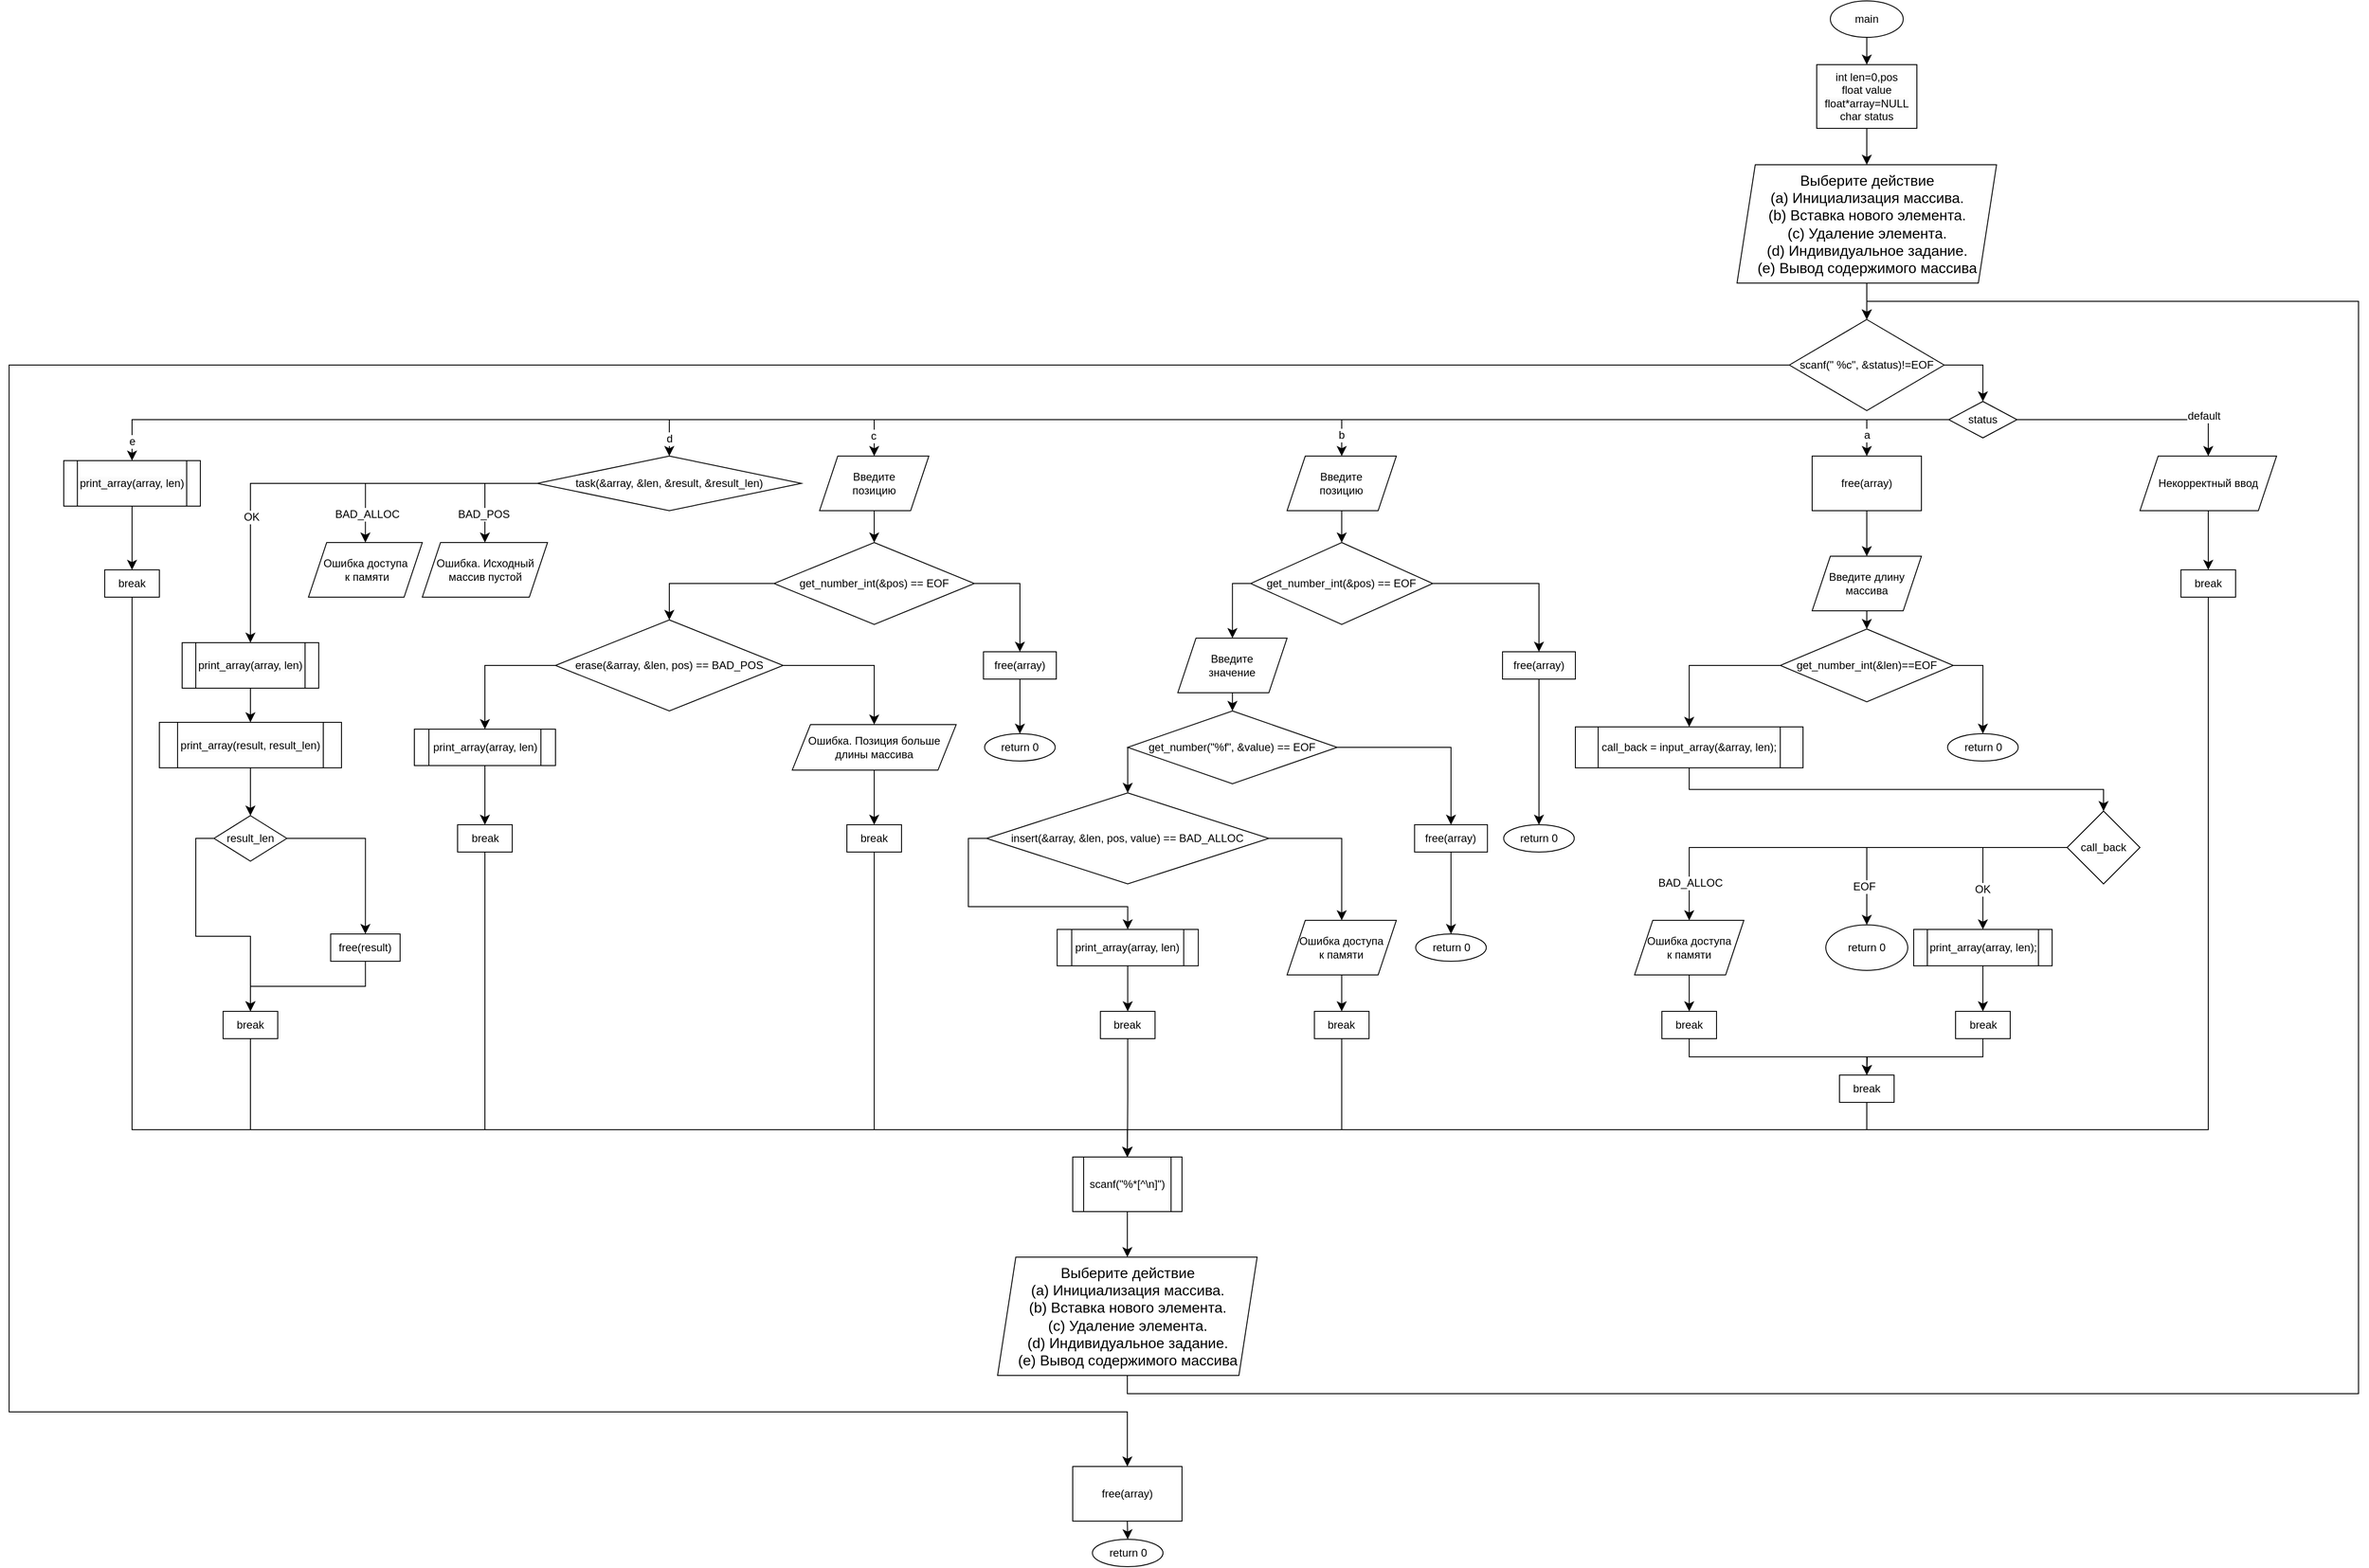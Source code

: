 <mxfile version="22.1.0" type="github" pages="9">
  <diagram name="main" id="bUqPFbo9TY00sMU3ud1A">
    <mxGraphModel dx="4858" dy="2572" grid="1" gridSize="10" guides="1" tooltips="1" connect="1" arrows="1" fold="1" page="1" pageScale="1" pageWidth="850" pageHeight="1100" math="0" shadow="0">
      <root>
        <mxCell id="U3pKAPX_niqzaYMYgW0D-0" />
        <mxCell id="U3pKAPX_niqzaYMYgW0D-1" parent="U3pKAPX_niqzaYMYgW0D-0" />
        <mxCell id="U3pKAPX_niqzaYMYgW0D-2" style="edgeStyle=orthogonalEdgeStyle;shape=connector;rounded=0;orthogonalLoop=1;jettySize=auto;html=1;exitX=0.5;exitY=1;exitDx=0;exitDy=0;entryX=0;entryY=0.5;entryDx=0;entryDy=0;labelBackgroundColor=default;strokeColor=default;align=center;verticalAlign=middle;fontFamily=Helvetica;fontSize=12;fontColor=default;endArrow=classic;startSize=8;endSize=8;" parent="U3pKAPX_niqzaYMYgW0D-1" edge="1">
          <mxGeometry relative="1" as="geometry">
            <mxPoint x="380" y="510" as="targetPoint" />
          </mxGeometry>
        </mxCell>
        <mxCell id="6-m9e-8haKiQWJNvaDTr-2" style="edgeStyle=none;curved=1;rounded=0;orthogonalLoop=1;jettySize=auto;html=1;exitX=0.5;exitY=1;exitDx=0;exitDy=0;entryX=0.5;entryY=0;entryDx=0;entryDy=0;fontSize=12;startSize=8;endSize=8;" parent="U3pKAPX_niqzaYMYgW0D-1" source="6-m9e-8haKiQWJNvaDTr-0" target="6-m9e-8haKiQWJNvaDTr-1" edge="1">
          <mxGeometry relative="1" as="geometry" />
        </mxCell>
        <mxCell id="6-m9e-8haKiQWJNvaDTr-0" value="main" style="ellipse;whiteSpace=wrap;html=1;fontSize=12;" parent="U3pKAPX_niqzaYMYgW0D-1" vertex="1">
          <mxGeometry x="240" y="180" width="80" height="40" as="geometry" />
        </mxCell>
        <mxCell id="6-m9e-8haKiQWJNvaDTr-4" style="edgeStyle=orthogonalEdgeStyle;rounded=0;orthogonalLoop=1;jettySize=auto;html=1;exitX=0.5;exitY=1;exitDx=0;exitDy=0;entryX=0.5;entryY=0;entryDx=0;entryDy=0;fontSize=12;startSize=8;endSize=8;" parent="U3pKAPX_niqzaYMYgW0D-1" source="6-m9e-8haKiQWJNvaDTr-1" target="6-m9e-8haKiQWJNvaDTr-3" edge="1">
          <mxGeometry relative="1" as="geometry" />
        </mxCell>
        <mxCell id="6-m9e-8haKiQWJNvaDTr-1" value="&lt;span style=&quot;color: rgb(0, 0, 0); font-family: Helvetica; font-size: 12px; font-style: normal; font-variant-ligatures: normal; font-variant-caps: normal; font-weight: 400; letter-spacing: normal; orphans: 2; text-align: center; text-indent: 0px; text-transform: none; widows: 2; word-spacing: 0px; -webkit-text-stroke-width: 0px; background-color: rgb(251, 251, 251); text-decoration-thickness: initial; text-decoration-style: initial; text-decoration-color: initial; float: none; display: inline !important;&quot;&gt;int len=0,pos&lt;/span&gt;&lt;br style=&quot;border-color: var(--border-color); color: rgb(0, 0, 0); font-family: Helvetica; font-size: 12px; font-style: normal; font-variant-ligatures: normal; font-variant-caps: normal; font-weight: 400; letter-spacing: normal; orphans: 2; text-align: center; text-indent: 0px; text-transform: none; widows: 2; word-spacing: 0px; -webkit-text-stroke-width: 0px; background-color: rgb(251, 251, 251); text-decoration-thickness: initial; text-decoration-style: initial; text-decoration-color: initial;&quot;&gt;&lt;span style=&quot;color: rgb(0, 0, 0); font-family: Helvetica; font-size: 12px; font-style: normal; font-variant-ligatures: normal; font-variant-caps: normal; font-weight: 400; letter-spacing: normal; orphans: 2; text-align: center; text-indent: 0px; text-transform: none; widows: 2; word-spacing: 0px; -webkit-text-stroke-width: 0px; background-color: rgb(251, 251, 251); text-decoration-thickness: initial; text-decoration-style: initial; text-decoration-color: initial; float: none; display: inline !important;&quot;&gt;float value&lt;/span&gt;&lt;br style=&quot;border-color: var(--border-color); color: rgb(0, 0, 0); font-family: Helvetica; font-size: 12px; font-style: normal; font-variant-ligatures: normal; font-variant-caps: normal; font-weight: 400; letter-spacing: normal; orphans: 2; text-align: center; text-indent: 0px; text-transform: none; widows: 2; word-spacing: 0px; -webkit-text-stroke-width: 0px; background-color: rgb(251, 251, 251); text-decoration-thickness: initial; text-decoration-style: initial; text-decoration-color: initial;&quot;&gt;&lt;span style=&quot;color: rgb(0, 0, 0); font-family: Helvetica; font-size: 12px; font-style: normal; font-variant-ligatures: normal; font-variant-caps: normal; font-weight: 400; letter-spacing: normal; orphans: 2; text-align: center; text-indent: 0px; text-transform: none; widows: 2; word-spacing: 0px; -webkit-text-stroke-width: 0px; background-color: rgb(251, 251, 251); text-decoration-thickness: initial; text-decoration-style: initial; text-decoration-color: initial; float: none; display: inline !important;&quot;&gt;float*array=NULL&lt;/span&gt;&lt;br style=&quot;border-color: var(--border-color); color: rgb(0, 0, 0); font-family: Helvetica; font-size: 12px; font-style: normal; font-variant-ligatures: normal; font-variant-caps: normal; font-weight: 400; letter-spacing: normal; orphans: 2; text-align: center; text-indent: 0px; text-transform: none; widows: 2; word-spacing: 0px; -webkit-text-stroke-width: 0px; background-color: rgb(251, 251, 251); text-decoration-thickness: initial; text-decoration-style: initial; text-decoration-color: initial;&quot;&gt;&lt;span style=&quot;color: rgb(0, 0, 0); font-family: Helvetica; font-size: 12px; font-style: normal; font-variant-ligatures: normal; font-variant-caps: normal; font-weight: 400; letter-spacing: normal; orphans: 2; text-align: center; text-indent: 0px; text-transform: none; widows: 2; word-spacing: 0px; -webkit-text-stroke-width: 0px; background-color: rgb(251, 251, 251); text-decoration-thickness: initial; text-decoration-style: initial; text-decoration-color: initial; float: none; display: inline !important;&quot;&gt;char status&lt;/span&gt;" style="rounded=0;whiteSpace=wrap;html=1;fontSize=12;" parent="U3pKAPX_niqzaYMYgW0D-1" vertex="1">
          <mxGeometry x="225" y="250" width="110" height="70" as="geometry" />
        </mxCell>
        <mxCell id="6-m9e-8haKiQWJNvaDTr-6" style="edgeStyle=orthogonalEdgeStyle;shape=connector;rounded=0;orthogonalLoop=1;jettySize=auto;html=1;exitX=0.5;exitY=1;exitDx=0;exitDy=0;entryX=0.5;entryY=0;entryDx=0;entryDy=0;labelBackgroundColor=default;strokeColor=default;align=center;verticalAlign=middle;fontFamily=Helvetica;fontSize=12;fontColor=default;endArrow=classic;startSize=8;endSize=8;" parent="U3pKAPX_niqzaYMYgW0D-1" source="6-m9e-8haKiQWJNvaDTr-3" target="6-m9e-8haKiQWJNvaDTr-5" edge="1">
          <mxGeometry relative="1" as="geometry" />
        </mxCell>
        <mxCell id="6-m9e-8haKiQWJNvaDTr-3" value="&lt;div&gt;Выберите действие&lt;/div&gt;&lt;div&gt;(a) Инициализация массива.&lt;/div&gt;&lt;div&gt;(b) Вставка нового элемента.&lt;/div&gt;&lt;div&gt;(c) Удаление элемента.&lt;/div&gt;&lt;div&gt;(d) Индивидуальное задание.&lt;/div&gt;&lt;div&gt;(e) Вывод содержимого массива&lt;/div&gt;" style="shape=parallelogram;perimeter=parallelogramPerimeter;whiteSpace=wrap;html=1;fixedSize=1;fontSize=16;" parent="U3pKAPX_niqzaYMYgW0D-1" vertex="1">
          <mxGeometry x="137.5" y="360" width="285" height="130" as="geometry" />
        </mxCell>
        <mxCell id="6-m9e-8haKiQWJNvaDTr-10" style="edgeStyle=orthogonalEdgeStyle;shape=connector;rounded=0;orthogonalLoop=1;jettySize=auto;html=1;exitX=1;exitY=0.5;exitDx=0;exitDy=0;entryX=0.5;entryY=0;entryDx=0;entryDy=0;labelBackgroundColor=default;strokeColor=default;align=center;verticalAlign=middle;fontFamily=Helvetica;fontSize=12;fontColor=default;endArrow=classic;startSize=8;endSize=8;" parent="U3pKAPX_niqzaYMYgW0D-1" source="6-m9e-8haKiQWJNvaDTr-5" target="6-m9e-8haKiQWJNvaDTr-9" edge="1">
          <mxGeometry relative="1" as="geometry" />
        </mxCell>
        <mxCell id="6-m9e-8haKiQWJNvaDTr-145" style="edgeStyle=orthogonalEdgeStyle;shape=connector;rounded=0;orthogonalLoop=1;jettySize=auto;html=1;exitX=0;exitY=0.5;exitDx=0;exitDy=0;entryX=0.5;entryY=0;entryDx=0;entryDy=0;labelBackgroundColor=default;strokeColor=default;align=center;verticalAlign=middle;fontFamily=Helvetica;fontSize=12;fontColor=default;endArrow=classic;startSize=8;endSize=8;" parent="U3pKAPX_niqzaYMYgW0D-1" source="6-m9e-8haKiQWJNvaDTr-5" target="6-m9e-8haKiQWJNvaDTr-144" edge="1">
          <mxGeometry relative="1" as="geometry">
            <Array as="points">
              <mxPoint x="-1760" y="580" />
              <mxPoint x="-1760" y="1730" />
              <mxPoint x="-532" y="1730" />
            </Array>
          </mxGeometry>
        </mxCell>
        <mxCell id="6-m9e-8haKiQWJNvaDTr-5" value="scanf(&quot; %c&quot;, &amp;amp;status)!=EOF" style="rhombus;whiteSpace=wrap;html=1;fontFamily=Helvetica;fontSize=12;fontColor=default;" parent="U3pKAPX_niqzaYMYgW0D-1" vertex="1">
          <mxGeometry x="195" y="530" width="170" height="100" as="geometry" />
        </mxCell>
        <mxCell id="6-m9e-8haKiQWJNvaDTr-12" style="edgeStyle=orthogonalEdgeStyle;shape=connector;rounded=0;orthogonalLoop=1;jettySize=auto;html=1;exitX=0;exitY=0.5;exitDx=0;exitDy=0;entryX=0.5;entryY=0;entryDx=0;entryDy=0;labelBackgroundColor=default;strokeColor=default;align=center;verticalAlign=middle;fontFamily=Helvetica;fontSize=12;fontColor=default;endArrow=classic;startSize=8;endSize=8;" parent="U3pKAPX_niqzaYMYgW0D-1" source="6-m9e-8haKiQWJNvaDTr-9" target="6-m9e-8haKiQWJNvaDTr-11" edge="1">
          <mxGeometry relative="1" as="geometry" />
        </mxCell>
        <mxCell id="6-m9e-8haKiQWJNvaDTr-69" value="a" style="edgeLabel;html=1;align=center;verticalAlign=middle;resizable=0;points=[];fontSize=12;fontFamily=Helvetica;fontColor=default;" parent="6-m9e-8haKiQWJNvaDTr-12" vertex="1" connectable="0">
          <mxGeometry x="0.646" relative="1" as="geometry">
            <mxPoint as="offset" />
          </mxGeometry>
        </mxCell>
        <mxCell id="6-m9e-8haKiQWJNvaDTr-63" style="edgeStyle=orthogonalEdgeStyle;shape=connector;rounded=0;orthogonalLoop=1;jettySize=auto;html=1;exitX=0;exitY=0.5;exitDx=0;exitDy=0;entryX=0.5;entryY=0;entryDx=0;entryDy=0;labelBackgroundColor=default;strokeColor=default;align=center;verticalAlign=middle;fontFamily=Helvetica;fontSize=12;fontColor=default;endArrow=classic;startSize=8;endSize=8;" parent="U3pKAPX_niqzaYMYgW0D-1" source="6-m9e-8haKiQWJNvaDTr-9" target="6-m9e-8haKiQWJNvaDTr-36" edge="1">
          <mxGeometry relative="1" as="geometry" />
        </mxCell>
        <mxCell id="6-m9e-8haKiQWJNvaDTr-70" value="b" style="edgeLabel;html=1;align=center;verticalAlign=middle;resizable=0;points=[];fontSize=12;fontFamily=Helvetica;fontColor=default;" parent="6-m9e-8haKiQWJNvaDTr-63" vertex="1" connectable="0">
          <mxGeometry x="0.934" y="-1" relative="1" as="geometry">
            <mxPoint as="offset" />
          </mxGeometry>
        </mxCell>
        <mxCell id="6-m9e-8haKiQWJNvaDTr-97" style="edgeStyle=orthogonalEdgeStyle;shape=connector;rounded=0;orthogonalLoop=1;jettySize=auto;html=1;exitX=0;exitY=0.5;exitDx=0;exitDy=0;entryX=0.5;entryY=0;entryDx=0;entryDy=0;labelBackgroundColor=default;strokeColor=default;align=center;verticalAlign=middle;fontFamily=Helvetica;fontSize=12;fontColor=default;endArrow=classic;startSize=8;endSize=8;" parent="U3pKAPX_niqzaYMYgW0D-1" source="6-m9e-8haKiQWJNvaDTr-9" target="6-m9e-8haKiQWJNvaDTr-96" edge="1">
          <mxGeometry relative="1" as="geometry" />
        </mxCell>
        <mxCell id="6-m9e-8haKiQWJNvaDTr-98" value="c" style="edgeLabel;html=1;align=center;verticalAlign=middle;resizable=0;points=[];fontSize=12;fontFamily=Helvetica;fontColor=default;" parent="6-m9e-8haKiQWJNvaDTr-97" vertex="1" connectable="0">
          <mxGeometry x="0.964" y="-1" relative="1" as="geometry">
            <mxPoint as="offset" />
          </mxGeometry>
        </mxCell>
        <mxCell id="6-m9e-8haKiQWJNvaDTr-117" style="edgeStyle=orthogonalEdgeStyle;shape=connector;rounded=0;orthogonalLoop=1;jettySize=auto;html=1;exitX=0;exitY=0.5;exitDx=0;exitDy=0;entryX=0.5;entryY=0;entryDx=0;entryDy=0;labelBackgroundColor=default;strokeColor=default;align=center;verticalAlign=middle;fontFamily=Helvetica;fontSize=12;fontColor=default;endArrow=classic;startSize=8;endSize=8;" parent="U3pKAPX_niqzaYMYgW0D-1" source="6-m9e-8haKiQWJNvaDTr-9" target="1h7y9Zn0dGM_2S90nba0-0" edge="1">
          <mxGeometry relative="1" as="geometry">
            <mxPoint x="-1400" y="680" as="targetPoint" />
          </mxGeometry>
        </mxCell>
        <mxCell id="6-m9e-8haKiQWJNvaDTr-120" value="d" style="edgeLabel;html=1;align=center;verticalAlign=middle;resizable=0;points=[];fontSize=12;fontFamily=Helvetica;fontColor=default;" parent="6-m9e-8haKiQWJNvaDTr-117" vertex="1" connectable="0">
          <mxGeometry x="0.975" relative="1" as="geometry">
            <mxPoint y="-1" as="offset" />
          </mxGeometry>
        </mxCell>
        <mxCell id="6-m9e-8haKiQWJNvaDTr-122" style="edgeStyle=orthogonalEdgeStyle;shape=connector;rounded=0;orthogonalLoop=1;jettySize=auto;html=1;exitX=0;exitY=0.5;exitDx=0;exitDy=0;entryX=0.5;entryY=0;entryDx=0;entryDy=0;labelBackgroundColor=default;strokeColor=default;align=center;verticalAlign=middle;fontFamily=Helvetica;fontSize=12;fontColor=default;endArrow=classic;startSize=8;endSize=8;" parent="U3pKAPX_niqzaYMYgW0D-1" source="6-m9e-8haKiQWJNvaDTr-9" target="6-m9e-8haKiQWJNvaDTr-121" edge="1">
          <mxGeometry relative="1" as="geometry" />
        </mxCell>
        <mxCell id="6-m9e-8haKiQWJNvaDTr-123" value="e" style="edgeLabel;html=1;align=center;verticalAlign=middle;resizable=0;points=[];fontSize=12;fontFamily=Helvetica;fontColor=default;" parent="6-m9e-8haKiQWJNvaDTr-122" vertex="1" connectable="0">
          <mxGeometry x="0.979" relative="1" as="geometry">
            <mxPoint as="offset" />
          </mxGeometry>
        </mxCell>
        <mxCell id="6-m9e-8haKiQWJNvaDTr-138" style="edgeStyle=orthogonalEdgeStyle;shape=connector;rounded=0;orthogonalLoop=1;jettySize=auto;html=1;exitX=1;exitY=0.5;exitDx=0;exitDy=0;entryX=0.5;entryY=0;entryDx=0;entryDy=0;labelBackgroundColor=default;strokeColor=default;align=center;verticalAlign=middle;fontFamily=Helvetica;fontSize=12;fontColor=default;endArrow=classic;startSize=8;endSize=8;" parent="U3pKAPX_niqzaYMYgW0D-1" source="6-m9e-8haKiQWJNvaDTr-9" target="6-m9e-8haKiQWJNvaDTr-137" edge="1">
          <mxGeometry relative="1" as="geometry" />
        </mxCell>
        <mxCell id="6-m9e-8haKiQWJNvaDTr-139" value="default" style="edgeLabel;html=1;align=center;verticalAlign=middle;resizable=0;points=[];fontSize=12;fontFamily=Helvetica;fontColor=default;" parent="6-m9e-8haKiQWJNvaDTr-138" vertex="1" connectable="0">
          <mxGeometry x="0.635" y="3" relative="1" as="geometry">
            <mxPoint y="-1" as="offset" />
          </mxGeometry>
        </mxCell>
        <mxCell id="6-m9e-8haKiQWJNvaDTr-9" value="status" style="rhombus;whiteSpace=wrap;html=1;fontFamily=Helvetica;fontSize=12;fontColor=default;" parent="U3pKAPX_niqzaYMYgW0D-1" vertex="1">
          <mxGeometry x="370" y="620" width="75" height="40" as="geometry" />
        </mxCell>
        <mxCell id="6-m9e-8haKiQWJNvaDTr-35" style="edgeStyle=orthogonalEdgeStyle;shape=connector;rounded=0;orthogonalLoop=1;jettySize=auto;html=1;exitX=0.5;exitY=1;exitDx=0;exitDy=0;entryX=0.5;entryY=0;entryDx=0;entryDy=0;labelBackgroundColor=default;strokeColor=default;align=center;verticalAlign=middle;fontFamily=Helvetica;fontSize=12;fontColor=default;endArrow=classic;startSize=8;endSize=8;" parent="U3pKAPX_niqzaYMYgW0D-1" source="6-m9e-8haKiQWJNvaDTr-11" target="6-m9e-8haKiQWJNvaDTr-13" edge="1">
          <mxGeometry relative="1" as="geometry" />
        </mxCell>
        <mxCell id="6-m9e-8haKiQWJNvaDTr-11" value="free(array)" style="rounded=0;whiteSpace=wrap;html=1;fontFamily=Helvetica;fontSize=12;fontColor=default;" parent="U3pKAPX_niqzaYMYgW0D-1" vertex="1">
          <mxGeometry x="220" y="680" width="120" height="60" as="geometry" />
        </mxCell>
        <mxCell id="6-m9e-8haKiQWJNvaDTr-15" style="edgeStyle=orthogonalEdgeStyle;shape=connector;rounded=0;orthogonalLoop=1;jettySize=auto;html=1;exitX=0.5;exitY=1;exitDx=0;exitDy=0;entryX=0.5;entryY=0;entryDx=0;entryDy=0;labelBackgroundColor=default;strokeColor=default;align=center;verticalAlign=middle;fontFamily=Helvetica;fontSize=12;fontColor=default;endArrow=classic;startSize=8;endSize=8;" parent="U3pKAPX_niqzaYMYgW0D-1" source="6-m9e-8haKiQWJNvaDTr-13" target="6-m9e-8haKiQWJNvaDTr-14" edge="1">
          <mxGeometry relative="1" as="geometry" />
        </mxCell>
        <mxCell id="6-m9e-8haKiQWJNvaDTr-13" value="Введите длину&lt;br&gt;массива" style="shape=parallelogram;perimeter=parallelogramPerimeter;whiteSpace=wrap;html=1;fixedSize=1;fontFamily=Helvetica;fontSize=12;fontColor=default;" parent="U3pKAPX_niqzaYMYgW0D-1" vertex="1">
          <mxGeometry x="220" y="790" width="120" height="60" as="geometry" />
        </mxCell>
        <mxCell id="6-m9e-8haKiQWJNvaDTr-17" style="edgeStyle=orthogonalEdgeStyle;shape=connector;rounded=0;orthogonalLoop=1;jettySize=auto;html=1;exitX=1;exitY=0.5;exitDx=0;exitDy=0;entryX=0.5;entryY=0;entryDx=0;entryDy=0;labelBackgroundColor=default;strokeColor=default;align=center;verticalAlign=middle;fontFamily=Helvetica;fontSize=12;fontColor=default;endArrow=classic;startSize=8;endSize=8;" parent="U3pKAPX_niqzaYMYgW0D-1" source="6-m9e-8haKiQWJNvaDTr-14" target="6-m9e-8haKiQWJNvaDTr-16" edge="1">
          <mxGeometry relative="1" as="geometry" />
        </mxCell>
        <mxCell id="6-m9e-8haKiQWJNvaDTr-19" style="edgeStyle=orthogonalEdgeStyle;shape=connector;rounded=0;orthogonalLoop=1;jettySize=auto;html=1;exitX=0;exitY=0.5;exitDx=0;exitDy=0;entryX=0.5;entryY=0;entryDx=0;entryDy=0;labelBackgroundColor=default;strokeColor=default;align=center;verticalAlign=middle;fontFamily=Helvetica;fontSize=12;fontColor=default;endArrow=classic;startSize=8;endSize=8;" parent="U3pKAPX_niqzaYMYgW0D-1" source="6-m9e-8haKiQWJNvaDTr-14" target="6-m9e-8haKiQWJNvaDTr-18" edge="1">
          <mxGeometry relative="1" as="geometry" />
        </mxCell>
        <mxCell id="6-m9e-8haKiQWJNvaDTr-14" value="get_number_int(&amp;amp;len)==EOF" style="rhombus;whiteSpace=wrap;html=1;fontFamily=Helvetica;fontSize=12;fontColor=default;" parent="U3pKAPX_niqzaYMYgW0D-1" vertex="1">
          <mxGeometry x="185" y="870" width="190" height="80" as="geometry" />
        </mxCell>
        <mxCell id="6-m9e-8haKiQWJNvaDTr-16" value="return 0" style="ellipse;whiteSpace=wrap;html=1;fontFamily=Helvetica;fontSize=12;fontColor=default;" parent="U3pKAPX_niqzaYMYgW0D-1" vertex="1">
          <mxGeometry x="368.75" y="985" width="77.5" height="30" as="geometry" />
        </mxCell>
        <mxCell id="6-m9e-8haKiQWJNvaDTr-21" style="edgeStyle=orthogonalEdgeStyle;shape=connector;rounded=0;orthogonalLoop=1;jettySize=auto;html=1;exitX=0.5;exitY=1;exitDx=0;exitDy=0;entryX=0.5;entryY=0;entryDx=0;entryDy=0;labelBackgroundColor=default;strokeColor=default;align=center;verticalAlign=middle;fontFamily=Helvetica;fontSize=12;fontColor=default;endArrow=classic;startSize=8;endSize=8;" parent="U3pKAPX_niqzaYMYgW0D-1" source="6-m9e-8haKiQWJNvaDTr-18" target="6-m9e-8haKiQWJNvaDTr-20" edge="1">
          <mxGeometry relative="1" as="geometry" />
        </mxCell>
        <mxCell id="6-m9e-8haKiQWJNvaDTr-18" value="call_back = input_array(&amp;amp;array, len);" style="shape=process;whiteSpace=wrap;html=1;backgroundOutline=1;fontFamily=Helvetica;fontSize=12;fontColor=default;" parent="U3pKAPX_niqzaYMYgW0D-1" vertex="1">
          <mxGeometry x="-40" y="977.5" width="250" height="45" as="geometry" />
        </mxCell>
        <mxCell id="6-m9e-8haKiQWJNvaDTr-74" style="edgeStyle=orthogonalEdgeStyle;shape=connector;rounded=0;orthogonalLoop=1;jettySize=auto;html=1;exitX=0;exitY=0.5;exitDx=0;exitDy=0;entryX=0.5;entryY=0;entryDx=0;entryDy=0;labelBackgroundColor=default;strokeColor=default;align=center;verticalAlign=middle;fontFamily=Helvetica;fontSize=12;fontColor=default;endArrow=classic;startSize=8;endSize=8;" parent="U3pKAPX_niqzaYMYgW0D-1" source="6-m9e-8haKiQWJNvaDTr-20" target="6-m9e-8haKiQWJNvaDTr-26" edge="1">
          <mxGeometry relative="1" as="geometry" />
        </mxCell>
        <mxCell id="6-m9e-8haKiQWJNvaDTr-94" value="OK" style="edgeLabel;html=1;align=center;verticalAlign=middle;resizable=0;points=[];fontSize=12;fontFamily=Helvetica;fontColor=default;" parent="6-m9e-8haKiQWJNvaDTr-74" vertex="1" connectable="0">
          <mxGeometry x="0.52" y="-1" relative="1" as="geometry">
            <mxPoint as="offset" />
          </mxGeometry>
        </mxCell>
        <mxCell id="6-m9e-8haKiQWJNvaDTr-75" style="edgeStyle=orthogonalEdgeStyle;shape=connector;rounded=0;orthogonalLoop=1;jettySize=auto;html=1;exitX=0;exitY=0.5;exitDx=0;exitDy=0;entryX=0.5;entryY=0;entryDx=0;entryDy=0;labelBackgroundColor=default;strokeColor=default;align=center;verticalAlign=middle;fontFamily=Helvetica;fontSize=12;fontColor=default;endArrow=classic;startSize=8;endSize=8;" parent="U3pKAPX_niqzaYMYgW0D-1" source="6-m9e-8haKiQWJNvaDTr-20" target="6-m9e-8haKiQWJNvaDTr-24" edge="1">
          <mxGeometry relative="1" as="geometry" />
        </mxCell>
        <mxCell id="6-m9e-8haKiQWJNvaDTr-93" value="EOF" style="edgeLabel;html=1;align=center;verticalAlign=middle;resizable=0;points=[];fontSize=12;fontFamily=Helvetica;fontColor=default;" parent="6-m9e-8haKiQWJNvaDTr-75" vertex="1" connectable="0">
          <mxGeometry x="0.725" y="-3" relative="1" as="geometry">
            <mxPoint as="offset" />
          </mxGeometry>
        </mxCell>
        <mxCell id="6-m9e-8haKiQWJNvaDTr-91" style="edgeStyle=orthogonalEdgeStyle;shape=connector;rounded=0;orthogonalLoop=1;jettySize=auto;html=1;exitX=0;exitY=0.5;exitDx=0;exitDy=0;entryX=0.5;entryY=0;entryDx=0;entryDy=0;labelBackgroundColor=default;strokeColor=default;align=center;verticalAlign=middle;fontFamily=Helvetica;fontSize=12;fontColor=default;endArrow=classic;startSize=8;endSize=8;" parent="U3pKAPX_niqzaYMYgW0D-1" source="6-m9e-8haKiQWJNvaDTr-20" target="6-m9e-8haKiQWJNvaDTr-22" edge="1">
          <mxGeometry relative="1" as="geometry" />
        </mxCell>
        <mxCell id="6-m9e-8haKiQWJNvaDTr-92" value="BAD_ALLOC" style="edgeLabel;html=1;align=center;verticalAlign=middle;resizable=0;points=[];fontSize=12;fontFamily=Helvetica;fontColor=default;" parent="6-m9e-8haKiQWJNvaDTr-91" vertex="1" connectable="0">
          <mxGeometry x="0.835" y="1" relative="1" as="geometry">
            <mxPoint as="offset" />
          </mxGeometry>
        </mxCell>
        <mxCell id="6-m9e-8haKiQWJNvaDTr-20" value="call_back" style="rhombus;whiteSpace=wrap;html=1;fontFamily=Helvetica;fontSize=12;fontColor=default;" parent="U3pKAPX_niqzaYMYgW0D-1" vertex="1">
          <mxGeometry x="500" y="1070" width="80" height="80" as="geometry" />
        </mxCell>
        <mxCell id="6-m9e-8haKiQWJNvaDTr-29" style="edgeStyle=orthogonalEdgeStyle;shape=connector;rounded=0;orthogonalLoop=1;jettySize=auto;html=1;exitX=0.5;exitY=1;exitDx=0;exitDy=0;entryX=0.5;entryY=0;entryDx=0;entryDy=0;labelBackgroundColor=default;strokeColor=default;align=center;verticalAlign=middle;fontFamily=Helvetica;fontSize=12;fontColor=default;endArrow=classic;startSize=8;endSize=8;" parent="U3pKAPX_niqzaYMYgW0D-1" source="6-m9e-8haKiQWJNvaDTr-22" target="6-m9e-8haKiQWJNvaDTr-28" edge="1">
          <mxGeometry relative="1" as="geometry">
            <mxPoint x="100" y="1250" as="sourcePoint" />
          </mxGeometry>
        </mxCell>
        <mxCell id="6-m9e-8haKiQWJNvaDTr-22" value="Ошибка доступа&lt;br&gt;к памяти" style="shape=parallelogram;perimeter=parallelogramPerimeter;whiteSpace=wrap;html=1;fixedSize=1;fontFamily=Helvetica;fontSize=12;fontColor=default;" parent="U3pKAPX_niqzaYMYgW0D-1" vertex="1">
          <mxGeometry x="25" y="1190" width="120" height="60" as="geometry" />
        </mxCell>
        <mxCell id="6-m9e-8haKiQWJNvaDTr-24" value="return 0" style="ellipse;whiteSpace=wrap;html=1;fontFamily=Helvetica;fontSize=12;fontColor=default;" parent="U3pKAPX_niqzaYMYgW0D-1" vertex="1">
          <mxGeometry x="235" y="1195" width="90" height="50" as="geometry" />
        </mxCell>
        <mxCell id="6-m9e-8haKiQWJNvaDTr-31" style="edgeStyle=orthogonalEdgeStyle;shape=connector;rounded=0;orthogonalLoop=1;jettySize=auto;html=1;exitX=0.5;exitY=1;exitDx=0;exitDy=0;entryX=0.5;entryY=0;entryDx=0;entryDy=0;labelBackgroundColor=default;strokeColor=default;align=center;verticalAlign=middle;fontFamily=Helvetica;fontSize=12;fontColor=default;endArrow=classic;startSize=8;endSize=8;" parent="U3pKAPX_niqzaYMYgW0D-1" source="6-m9e-8haKiQWJNvaDTr-26" target="6-m9e-8haKiQWJNvaDTr-30" edge="1">
          <mxGeometry relative="1" as="geometry" />
        </mxCell>
        <mxCell id="6-m9e-8haKiQWJNvaDTr-26" value="&lt;div&gt;print_array(array, len);&lt;/div&gt;" style="shape=process;whiteSpace=wrap;html=1;backgroundOutline=1;fontFamily=Helvetica;fontSize=12;fontColor=default;" parent="U3pKAPX_niqzaYMYgW0D-1" vertex="1">
          <mxGeometry x="331.5" y="1200" width="152" height="40" as="geometry" />
        </mxCell>
        <mxCell id="6-m9e-8haKiQWJNvaDTr-33" style="edgeStyle=orthogonalEdgeStyle;shape=connector;rounded=0;orthogonalLoop=1;jettySize=auto;html=1;exitX=0.5;exitY=1;exitDx=0;exitDy=0;entryX=0.5;entryY=0;entryDx=0;entryDy=0;labelBackgroundColor=default;strokeColor=default;align=center;verticalAlign=middle;fontFamily=Helvetica;fontSize=12;fontColor=default;endArrow=classic;startSize=8;endSize=8;" parent="U3pKAPX_niqzaYMYgW0D-1" source="6-m9e-8haKiQWJNvaDTr-28" target="6-m9e-8haKiQWJNvaDTr-32" edge="1">
          <mxGeometry relative="1" as="geometry" />
        </mxCell>
        <mxCell id="6-m9e-8haKiQWJNvaDTr-28" value="break" style="rounded=0;whiteSpace=wrap;html=1;fontFamily=Helvetica;fontSize=12;fontColor=default;" parent="U3pKAPX_niqzaYMYgW0D-1" vertex="1">
          <mxGeometry x="55" y="1290" width="60" height="30" as="geometry" />
        </mxCell>
        <mxCell id="6-m9e-8haKiQWJNvaDTr-34" style="edgeStyle=orthogonalEdgeStyle;shape=connector;rounded=0;orthogonalLoop=1;jettySize=auto;html=1;exitX=0.5;exitY=1;exitDx=0;exitDy=0;labelBackgroundColor=default;strokeColor=default;align=center;verticalAlign=middle;fontFamily=Helvetica;fontSize=12;fontColor=default;endArrow=classic;startSize=8;endSize=8;" parent="U3pKAPX_niqzaYMYgW0D-1" source="6-m9e-8haKiQWJNvaDTr-30" edge="1">
          <mxGeometry relative="1" as="geometry">
            <mxPoint x="280" y="1360" as="targetPoint" />
          </mxGeometry>
        </mxCell>
        <mxCell id="6-m9e-8haKiQWJNvaDTr-30" value="break" style="rounded=0;whiteSpace=wrap;html=1;fontFamily=Helvetica;fontSize=12;fontColor=default;" parent="U3pKAPX_niqzaYMYgW0D-1" vertex="1">
          <mxGeometry x="377.5" y="1290" width="60" height="30" as="geometry" />
        </mxCell>
        <mxCell id="6-m9e-8haKiQWJNvaDTr-129" style="edgeStyle=orthogonalEdgeStyle;shape=connector;rounded=0;orthogonalLoop=1;jettySize=auto;html=1;exitX=0.5;exitY=1;exitDx=0;exitDy=0;entryX=0.5;entryY=0;entryDx=0;entryDy=0;labelBackgroundColor=default;strokeColor=default;align=center;verticalAlign=middle;fontFamily=Helvetica;fontSize=12;fontColor=default;endArrow=classic;startSize=8;endSize=8;" parent="U3pKAPX_niqzaYMYgW0D-1" source="6-m9e-8haKiQWJNvaDTr-32" target="6-m9e-8haKiQWJNvaDTr-127" edge="1">
          <mxGeometry relative="1" as="geometry" />
        </mxCell>
        <mxCell id="6-m9e-8haKiQWJNvaDTr-32" value="break" style="rounded=0;whiteSpace=wrap;html=1;fontFamily=Helvetica;fontSize=12;fontColor=default;" parent="U3pKAPX_niqzaYMYgW0D-1" vertex="1">
          <mxGeometry x="250" y="1360" width="60" height="30" as="geometry" />
        </mxCell>
        <mxCell id="6-m9e-8haKiQWJNvaDTr-39" style="edgeStyle=orthogonalEdgeStyle;shape=connector;rounded=0;orthogonalLoop=1;jettySize=auto;html=1;exitX=0.5;exitY=1;exitDx=0;exitDy=0;entryX=0.5;entryY=0;entryDx=0;entryDy=0;labelBackgroundColor=default;strokeColor=default;align=center;verticalAlign=middle;fontFamily=Helvetica;fontSize=12;fontColor=default;endArrow=classic;startSize=8;endSize=8;" parent="U3pKAPX_niqzaYMYgW0D-1" source="6-m9e-8haKiQWJNvaDTr-36" target="6-m9e-8haKiQWJNvaDTr-38" edge="1">
          <mxGeometry relative="1" as="geometry" />
        </mxCell>
        <mxCell id="6-m9e-8haKiQWJNvaDTr-36" value="Введите&lt;br&gt;позицию" style="shape=parallelogram;perimeter=parallelogramPerimeter;whiteSpace=wrap;html=1;fixedSize=1;fontFamily=Helvetica;fontSize=12;fontColor=default;" parent="U3pKAPX_niqzaYMYgW0D-1" vertex="1">
          <mxGeometry x="-356.61" y="680" width="120" height="60" as="geometry" />
        </mxCell>
        <mxCell id="6-m9e-8haKiQWJNvaDTr-41" style="edgeStyle=orthogonalEdgeStyle;shape=connector;rounded=0;orthogonalLoop=1;jettySize=auto;html=1;exitX=0;exitY=0.5;exitDx=0;exitDy=0;entryX=0.5;entryY=0;entryDx=0;entryDy=0;labelBackgroundColor=default;strokeColor=default;align=center;verticalAlign=middle;fontFamily=Helvetica;fontSize=12;fontColor=default;endArrow=classic;startSize=8;endSize=8;" parent="U3pKAPX_niqzaYMYgW0D-1" source="6-m9e-8haKiQWJNvaDTr-38" target="6-m9e-8haKiQWJNvaDTr-40" edge="1">
          <mxGeometry relative="1" as="geometry" />
        </mxCell>
        <mxCell id="6-m9e-8haKiQWJNvaDTr-43" style="edgeStyle=orthogonalEdgeStyle;shape=connector;rounded=0;orthogonalLoop=1;jettySize=auto;html=1;exitX=1;exitY=0.5;exitDx=0;exitDy=0;entryX=0.5;entryY=0;entryDx=0;entryDy=0;labelBackgroundColor=default;strokeColor=default;align=center;verticalAlign=middle;fontFamily=Helvetica;fontSize=12;fontColor=default;endArrow=classic;startSize=8;endSize=8;" parent="U3pKAPX_niqzaYMYgW0D-1" source="6-m9e-8haKiQWJNvaDTr-38" target="6-m9e-8haKiQWJNvaDTr-42" edge="1">
          <mxGeometry relative="1" as="geometry" />
        </mxCell>
        <mxCell id="6-m9e-8haKiQWJNvaDTr-38" value="get_number_int(&amp;amp;pos) == EOF" style="rhombus;whiteSpace=wrap;html=1;fontFamily=Helvetica;fontSize=12;fontColor=default;" parent="U3pKAPX_niqzaYMYgW0D-1" vertex="1">
          <mxGeometry x="-396.61" y="775" width="200" height="90" as="geometry" />
        </mxCell>
        <mxCell id="6-m9e-8haKiQWJNvaDTr-45" style="edgeStyle=orthogonalEdgeStyle;shape=connector;rounded=0;orthogonalLoop=1;jettySize=auto;html=1;exitX=0.5;exitY=1;exitDx=0;exitDy=0;entryX=0.5;entryY=0;entryDx=0;entryDy=0;labelBackgroundColor=default;strokeColor=default;align=center;verticalAlign=middle;fontFamily=Helvetica;fontSize=12;fontColor=default;endArrow=classic;startSize=8;endSize=8;" parent="U3pKAPX_niqzaYMYgW0D-1" source="6-m9e-8haKiQWJNvaDTr-40" target="6-m9e-8haKiQWJNvaDTr-44" edge="1">
          <mxGeometry relative="1" as="geometry" />
        </mxCell>
        <mxCell id="6-m9e-8haKiQWJNvaDTr-40" value="Введите&lt;br&gt;значение" style="shape=parallelogram;perimeter=parallelogramPerimeter;whiteSpace=wrap;html=1;fixedSize=1;fontFamily=Helvetica;fontSize=12;fontColor=default;" parent="U3pKAPX_niqzaYMYgW0D-1" vertex="1">
          <mxGeometry x="-476.61" y="880" width="120" height="60" as="geometry" />
        </mxCell>
        <mxCell id="6-m9e-8haKiQWJNvaDTr-66" style="edgeStyle=orthogonalEdgeStyle;shape=connector;rounded=0;orthogonalLoop=1;jettySize=auto;html=1;exitX=0.5;exitY=1;exitDx=0;exitDy=0;entryX=0.5;entryY=0;entryDx=0;entryDy=0;labelBackgroundColor=default;strokeColor=default;align=center;verticalAlign=middle;fontFamily=Helvetica;fontSize=12;fontColor=default;endArrow=classic;startSize=8;endSize=8;" parent="U3pKAPX_niqzaYMYgW0D-1" source="6-m9e-8haKiQWJNvaDTr-42" target="6-m9e-8haKiQWJNvaDTr-61" edge="1">
          <mxGeometry relative="1" as="geometry" />
        </mxCell>
        <mxCell id="6-m9e-8haKiQWJNvaDTr-42" value="free(array)" style="rounded=0;whiteSpace=wrap;html=1;fontFamily=Helvetica;fontSize=12;fontColor=default;" parent="U3pKAPX_niqzaYMYgW0D-1" vertex="1">
          <mxGeometry x="-120.0" y="895" width="80" height="30" as="geometry" />
        </mxCell>
        <mxCell id="6-m9e-8haKiQWJNvaDTr-49" style="edgeStyle=orthogonalEdgeStyle;shape=connector;rounded=0;orthogonalLoop=1;jettySize=auto;html=1;exitX=0;exitY=0.5;exitDx=0;exitDy=0;entryX=0.5;entryY=0;entryDx=0;entryDy=0;labelBackgroundColor=default;strokeColor=default;align=center;verticalAlign=middle;fontFamily=Helvetica;fontSize=12;fontColor=default;endArrow=classic;startSize=8;endSize=8;" parent="U3pKAPX_niqzaYMYgW0D-1" source="6-m9e-8haKiQWJNvaDTr-44" target="6-m9e-8haKiQWJNvaDTr-46" edge="1">
          <mxGeometry relative="1" as="geometry">
            <Array as="points">
              <mxPoint x="-531.61" y="1020" />
              <mxPoint x="-531.61" y="1020" />
            </Array>
          </mxGeometry>
        </mxCell>
        <mxCell id="6-m9e-8haKiQWJNvaDTr-58" style="edgeStyle=orthogonalEdgeStyle;shape=connector;rounded=0;orthogonalLoop=1;jettySize=auto;html=1;exitX=1;exitY=0.5;exitDx=0;exitDy=0;entryX=0.5;entryY=0;entryDx=0;entryDy=0;labelBackgroundColor=default;strokeColor=default;align=center;verticalAlign=middle;fontFamily=Helvetica;fontSize=12;fontColor=default;endArrow=classic;startSize=8;endSize=8;" parent="U3pKAPX_niqzaYMYgW0D-1" source="6-m9e-8haKiQWJNvaDTr-44" target="6-m9e-8haKiQWJNvaDTr-57" edge="1">
          <mxGeometry relative="1" as="geometry" />
        </mxCell>
        <mxCell id="6-m9e-8haKiQWJNvaDTr-44" value="get_number(&quot;%f&quot;, &amp;amp;value) == EOF" style="rhombus;whiteSpace=wrap;html=1;fontFamily=Helvetica;fontSize=12;fontColor=default;" parent="U3pKAPX_niqzaYMYgW0D-1" vertex="1">
          <mxGeometry x="-531.61" y="960" width="230" height="80" as="geometry" />
        </mxCell>
        <mxCell id="6-m9e-8haKiQWJNvaDTr-54" style="edgeStyle=orthogonalEdgeStyle;shape=connector;rounded=0;orthogonalLoop=1;jettySize=auto;html=1;exitX=1;exitY=0.5;exitDx=0;exitDy=0;entryX=0.5;entryY=0;entryDx=0;entryDy=0;labelBackgroundColor=default;strokeColor=default;align=center;verticalAlign=middle;fontFamily=Helvetica;fontSize=12;fontColor=default;endArrow=classic;startSize=8;endSize=8;" parent="U3pKAPX_niqzaYMYgW0D-1" source="6-m9e-8haKiQWJNvaDTr-46" target="6-m9e-8haKiQWJNvaDTr-53" edge="1">
          <mxGeometry relative="1" as="geometry" />
        </mxCell>
        <mxCell id="6-m9e-8haKiQWJNvaDTr-67" style="edgeStyle=orthogonalEdgeStyle;shape=connector;rounded=0;orthogonalLoop=1;jettySize=auto;html=1;exitX=0;exitY=0.5;exitDx=0;exitDy=0;entryX=0.5;entryY=0;entryDx=0;entryDy=0;labelBackgroundColor=default;strokeColor=default;align=center;verticalAlign=middle;fontFamily=Helvetica;fontSize=12;fontColor=default;endArrow=classic;startSize=8;endSize=8;" parent="U3pKAPX_niqzaYMYgW0D-1" source="6-m9e-8haKiQWJNvaDTr-46" target="6-m9e-8haKiQWJNvaDTr-48" edge="1">
          <mxGeometry relative="1" as="geometry" />
        </mxCell>
        <mxCell id="6-m9e-8haKiQWJNvaDTr-46" value="insert(&amp;amp;array, &amp;amp;len, pos, value) == BAD_ALLOC" style="rhombus;whiteSpace=wrap;html=1;fontFamily=Helvetica;fontSize=12;fontColor=default;" parent="U3pKAPX_niqzaYMYgW0D-1" vertex="1">
          <mxGeometry x="-686.61" y="1050" width="310" height="100" as="geometry" />
        </mxCell>
        <mxCell id="6-m9e-8haKiQWJNvaDTr-52" style="edgeStyle=orthogonalEdgeStyle;shape=connector;rounded=0;orthogonalLoop=1;jettySize=auto;html=1;exitX=0.5;exitY=1;exitDx=0;exitDy=0;entryX=0.5;entryY=0;entryDx=0;entryDy=0;labelBackgroundColor=default;strokeColor=default;align=center;verticalAlign=middle;fontFamily=Helvetica;fontSize=12;fontColor=default;endArrow=classic;startSize=8;endSize=8;" parent="U3pKAPX_niqzaYMYgW0D-1" source="6-m9e-8haKiQWJNvaDTr-48" target="6-m9e-8haKiQWJNvaDTr-51" edge="1">
          <mxGeometry relative="1" as="geometry" />
        </mxCell>
        <mxCell id="6-m9e-8haKiQWJNvaDTr-48" value="print_array(array, len)" style="shape=process;whiteSpace=wrap;html=1;backgroundOutline=1;fontFamily=Helvetica;fontSize=12;fontColor=default;" parent="U3pKAPX_niqzaYMYgW0D-1" vertex="1">
          <mxGeometry x="-609.11" y="1200" width="155" height="40" as="geometry" />
        </mxCell>
        <mxCell id="6-m9e-8haKiQWJNvaDTr-131" style="edgeStyle=orthogonalEdgeStyle;shape=connector;rounded=0;orthogonalLoop=1;jettySize=auto;html=1;exitX=0.5;exitY=1;exitDx=0;exitDy=0;entryX=0.5;entryY=0;entryDx=0;entryDy=0;labelBackgroundColor=default;strokeColor=default;align=center;verticalAlign=middle;fontFamily=Helvetica;fontSize=12;fontColor=default;endArrow=classic;startSize=8;endSize=8;" parent="U3pKAPX_niqzaYMYgW0D-1" source="6-m9e-8haKiQWJNvaDTr-51" target="6-m9e-8haKiQWJNvaDTr-127" edge="1">
          <mxGeometry relative="1" as="geometry" />
        </mxCell>
        <mxCell id="6-m9e-8haKiQWJNvaDTr-51" value="break" style="rounded=0;whiteSpace=wrap;html=1;fontFamily=Helvetica;fontSize=12;fontColor=default;" parent="U3pKAPX_niqzaYMYgW0D-1" vertex="1">
          <mxGeometry x="-561.61" y="1290" width="60" height="30" as="geometry" />
        </mxCell>
        <mxCell id="6-m9e-8haKiQWJNvaDTr-56" style="edgeStyle=orthogonalEdgeStyle;shape=connector;rounded=0;orthogonalLoop=1;jettySize=auto;html=1;exitX=0.5;exitY=1;exitDx=0;exitDy=0;entryX=0.5;entryY=0;entryDx=0;entryDy=0;labelBackgroundColor=default;strokeColor=default;align=center;verticalAlign=middle;fontFamily=Helvetica;fontSize=12;fontColor=default;endArrow=classic;startSize=8;endSize=8;" parent="U3pKAPX_niqzaYMYgW0D-1" source="6-m9e-8haKiQWJNvaDTr-53" target="6-m9e-8haKiQWJNvaDTr-55" edge="1">
          <mxGeometry relative="1" as="geometry" />
        </mxCell>
        <mxCell id="6-m9e-8haKiQWJNvaDTr-53" value="Ошибка доступа&lt;br&gt;к памяти" style="shape=parallelogram;perimeter=parallelogramPerimeter;whiteSpace=wrap;html=1;fixedSize=1;fontFamily=Helvetica;fontSize=12;fontColor=default;" parent="U3pKAPX_niqzaYMYgW0D-1" vertex="1">
          <mxGeometry x="-356.61" y="1190" width="120" height="60" as="geometry" />
        </mxCell>
        <mxCell id="6-m9e-8haKiQWJNvaDTr-130" style="edgeStyle=orthogonalEdgeStyle;shape=connector;rounded=0;orthogonalLoop=1;jettySize=auto;html=1;exitX=0.5;exitY=1;exitDx=0;exitDy=0;entryX=0.5;entryY=0;entryDx=0;entryDy=0;labelBackgroundColor=default;strokeColor=default;align=center;verticalAlign=middle;fontFamily=Helvetica;fontSize=12;fontColor=default;endArrow=classic;startSize=8;endSize=8;" parent="U3pKAPX_niqzaYMYgW0D-1" source="6-m9e-8haKiQWJNvaDTr-55" target="6-m9e-8haKiQWJNvaDTr-127" edge="1">
          <mxGeometry relative="1" as="geometry">
            <Array as="points">
              <mxPoint x="-297" y="1420" />
              <mxPoint x="-532" y="1420" />
            </Array>
          </mxGeometry>
        </mxCell>
        <mxCell id="6-m9e-8haKiQWJNvaDTr-55" value="break" style="rounded=0;whiteSpace=wrap;html=1;fontFamily=Helvetica;fontSize=12;fontColor=default;" parent="U3pKAPX_niqzaYMYgW0D-1" vertex="1">
          <mxGeometry x="-326.61" y="1290" width="60" height="30" as="geometry" />
        </mxCell>
        <mxCell id="6-m9e-8haKiQWJNvaDTr-60" style="edgeStyle=orthogonalEdgeStyle;shape=connector;rounded=0;orthogonalLoop=1;jettySize=auto;html=1;exitX=0.5;exitY=1;exitDx=0;exitDy=0;entryX=0.5;entryY=0;entryDx=0;entryDy=0;labelBackgroundColor=default;strokeColor=default;align=center;verticalAlign=middle;fontFamily=Helvetica;fontSize=12;fontColor=default;endArrow=classic;startSize=8;endSize=8;" parent="U3pKAPX_niqzaYMYgW0D-1" source="6-m9e-8haKiQWJNvaDTr-57" target="6-m9e-8haKiQWJNvaDTr-59" edge="1">
          <mxGeometry relative="1" as="geometry" />
        </mxCell>
        <mxCell id="6-m9e-8haKiQWJNvaDTr-57" value="free(array)" style="rounded=0;whiteSpace=wrap;html=1;fontFamily=Helvetica;fontSize=12;fontColor=default;" parent="U3pKAPX_niqzaYMYgW0D-1" vertex="1">
          <mxGeometry x="-216.61" y="1085" width="80" height="30" as="geometry" />
        </mxCell>
        <mxCell id="6-m9e-8haKiQWJNvaDTr-59" value="return 0" style="ellipse;whiteSpace=wrap;html=1;fontFamily=Helvetica;fontSize=12;fontColor=default;" parent="U3pKAPX_niqzaYMYgW0D-1" vertex="1">
          <mxGeometry x="-215.36" y="1205" width="77.5" height="30" as="geometry" />
        </mxCell>
        <mxCell id="6-m9e-8haKiQWJNvaDTr-61" value="return 0" style="ellipse;whiteSpace=wrap;html=1;fontFamily=Helvetica;fontSize=12;fontColor=default;" parent="U3pKAPX_niqzaYMYgW0D-1" vertex="1">
          <mxGeometry x="-118.75" y="1085" width="77.5" height="30" as="geometry" />
        </mxCell>
        <mxCell id="6-m9e-8haKiQWJNvaDTr-100" style="edgeStyle=orthogonalEdgeStyle;shape=connector;rounded=0;orthogonalLoop=1;jettySize=auto;html=1;exitX=0.5;exitY=1;exitDx=0;exitDy=0;entryX=0.5;entryY=0;entryDx=0;entryDy=0;labelBackgroundColor=default;strokeColor=default;align=center;verticalAlign=middle;fontFamily=Helvetica;fontSize=12;fontColor=default;endArrow=classic;startSize=8;endSize=8;" parent="U3pKAPX_niqzaYMYgW0D-1" source="6-m9e-8haKiQWJNvaDTr-96" target="6-m9e-8haKiQWJNvaDTr-99" edge="1">
          <mxGeometry relative="1" as="geometry" />
        </mxCell>
        <mxCell id="6-m9e-8haKiQWJNvaDTr-96" value="Введите&lt;br&gt;позицию" style="shape=parallelogram;perimeter=parallelogramPerimeter;whiteSpace=wrap;html=1;fixedSize=1;fontFamily=Helvetica;fontSize=12;fontColor=default;" parent="U3pKAPX_niqzaYMYgW0D-1" vertex="1">
          <mxGeometry x="-870.0" y="680" width="120" height="60" as="geometry" />
        </mxCell>
        <mxCell id="6-m9e-8haKiQWJNvaDTr-103" style="edgeStyle=orthogonalEdgeStyle;shape=connector;rounded=0;orthogonalLoop=1;jettySize=auto;html=1;exitX=1;exitY=0.5;exitDx=0;exitDy=0;entryX=0.5;entryY=0;entryDx=0;entryDy=0;labelBackgroundColor=default;strokeColor=default;align=center;verticalAlign=middle;fontFamily=Helvetica;fontSize=12;fontColor=default;endArrow=classic;startSize=8;endSize=8;" parent="U3pKAPX_niqzaYMYgW0D-1" source="6-m9e-8haKiQWJNvaDTr-99" target="6-m9e-8haKiQWJNvaDTr-102" edge="1">
          <mxGeometry relative="1" as="geometry" />
        </mxCell>
        <mxCell id="6-m9e-8haKiQWJNvaDTr-107" style="edgeStyle=orthogonalEdgeStyle;shape=connector;rounded=0;orthogonalLoop=1;jettySize=auto;html=1;exitX=0;exitY=0.5;exitDx=0;exitDy=0;entryX=0.5;entryY=0;entryDx=0;entryDy=0;labelBackgroundColor=default;strokeColor=default;align=center;verticalAlign=middle;fontFamily=Helvetica;fontSize=12;fontColor=default;endArrow=classic;startSize=8;endSize=8;" parent="U3pKAPX_niqzaYMYgW0D-1" source="6-m9e-8haKiQWJNvaDTr-99" target="6-m9e-8haKiQWJNvaDTr-106" edge="1">
          <mxGeometry relative="1" as="geometry" />
        </mxCell>
        <mxCell id="6-m9e-8haKiQWJNvaDTr-99" value="get_number_int(&amp;amp;pos) == EOF" style="rhombus;whiteSpace=wrap;html=1;fontFamily=Helvetica;fontSize=12;fontColor=default;" parent="U3pKAPX_niqzaYMYgW0D-1" vertex="1">
          <mxGeometry x="-920" y="775" width="220" height="90" as="geometry" />
        </mxCell>
        <mxCell id="6-m9e-8haKiQWJNvaDTr-105" style="edgeStyle=orthogonalEdgeStyle;shape=connector;rounded=0;orthogonalLoop=1;jettySize=auto;html=1;exitX=0.5;exitY=1;exitDx=0;exitDy=0;entryX=0.5;entryY=0;entryDx=0;entryDy=0;labelBackgroundColor=default;strokeColor=default;align=center;verticalAlign=middle;fontFamily=Helvetica;fontSize=12;fontColor=default;endArrow=classic;startSize=8;endSize=8;" parent="U3pKAPX_niqzaYMYgW0D-1" source="6-m9e-8haKiQWJNvaDTr-102" target="6-m9e-8haKiQWJNvaDTr-104" edge="1">
          <mxGeometry relative="1" as="geometry" />
        </mxCell>
        <mxCell id="6-m9e-8haKiQWJNvaDTr-102" value="free(array)" style="rounded=0;whiteSpace=wrap;html=1;fontFamily=Helvetica;fontSize=12;fontColor=default;" parent="U3pKAPX_niqzaYMYgW0D-1" vertex="1">
          <mxGeometry x="-690.0" y="895" width="80" height="30" as="geometry" />
        </mxCell>
        <mxCell id="6-m9e-8haKiQWJNvaDTr-104" value="return 0" style="ellipse;whiteSpace=wrap;html=1;fontFamily=Helvetica;fontSize=12;fontColor=default;" parent="U3pKAPX_niqzaYMYgW0D-1" vertex="1">
          <mxGeometry x="-688.75" y="985" width="77.5" height="30" as="geometry" />
        </mxCell>
        <mxCell id="6-m9e-8haKiQWJNvaDTr-109" style="edgeStyle=orthogonalEdgeStyle;shape=connector;rounded=0;orthogonalLoop=1;jettySize=auto;html=1;exitX=0;exitY=0.5;exitDx=0;exitDy=0;entryX=0.5;entryY=0;entryDx=0;entryDy=0;labelBackgroundColor=default;strokeColor=default;align=center;verticalAlign=middle;fontFamily=Helvetica;fontSize=12;fontColor=default;endArrow=classic;startSize=8;endSize=8;" parent="U3pKAPX_niqzaYMYgW0D-1" source="6-m9e-8haKiQWJNvaDTr-106" target="6-m9e-8haKiQWJNvaDTr-108" edge="1">
          <mxGeometry relative="1" as="geometry" />
        </mxCell>
        <mxCell id="6-m9e-8haKiQWJNvaDTr-111" style="edgeStyle=orthogonalEdgeStyle;shape=connector;rounded=0;orthogonalLoop=1;jettySize=auto;html=1;exitX=1;exitY=0.5;exitDx=0;exitDy=0;entryX=0.5;entryY=0;entryDx=0;entryDy=0;labelBackgroundColor=default;strokeColor=default;align=center;verticalAlign=middle;fontFamily=Helvetica;fontSize=12;fontColor=default;endArrow=classic;startSize=8;endSize=8;" parent="U3pKAPX_niqzaYMYgW0D-1" source="6-m9e-8haKiQWJNvaDTr-106" target="6-m9e-8haKiQWJNvaDTr-110" edge="1">
          <mxGeometry relative="1" as="geometry" />
        </mxCell>
        <mxCell id="6-m9e-8haKiQWJNvaDTr-106" value="erase(&amp;amp;array, &amp;amp;len, pos) == BAD_POS" style="rhombus;whiteSpace=wrap;html=1;fontFamily=Helvetica;fontSize=12;fontColor=default;" parent="U3pKAPX_niqzaYMYgW0D-1" vertex="1">
          <mxGeometry x="-1160" y="860" width="250" height="100" as="geometry" />
        </mxCell>
        <mxCell id="6-m9e-8haKiQWJNvaDTr-114" style="edgeStyle=orthogonalEdgeStyle;shape=connector;rounded=0;orthogonalLoop=1;jettySize=auto;html=1;exitX=0.5;exitY=1;exitDx=0;exitDy=0;entryX=0.5;entryY=0;entryDx=0;entryDy=0;labelBackgroundColor=default;strokeColor=default;align=center;verticalAlign=middle;fontFamily=Helvetica;fontSize=12;fontColor=default;endArrow=classic;startSize=8;endSize=8;" parent="U3pKAPX_niqzaYMYgW0D-1" source="6-m9e-8haKiQWJNvaDTr-108" target="6-m9e-8haKiQWJNvaDTr-113" edge="1">
          <mxGeometry relative="1" as="geometry" />
        </mxCell>
        <mxCell id="6-m9e-8haKiQWJNvaDTr-108" value="print_array(array, len)" style="shape=process;whiteSpace=wrap;html=1;backgroundOutline=1;fontFamily=Helvetica;fontSize=12;fontColor=default;" parent="U3pKAPX_niqzaYMYgW0D-1" vertex="1">
          <mxGeometry x="-1315" y="980" width="155" height="40" as="geometry" />
        </mxCell>
        <mxCell id="6-m9e-8haKiQWJNvaDTr-115" style="edgeStyle=orthogonalEdgeStyle;shape=connector;rounded=0;orthogonalLoop=1;jettySize=auto;html=1;exitX=0.5;exitY=1;exitDx=0;exitDy=0;entryX=0.5;entryY=0;entryDx=0;entryDy=0;labelBackgroundColor=default;strokeColor=default;align=center;verticalAlign=middle;fontFamily=Helvetica;fontSize=12;fontColor=default;endArrow=classic;startSize=8;endSize=8;" parent="U3pKAPX_niqzaYMYgW0D-1" source="6-m9e-8haKiQWJNvaDTr-110" target="6-m9e-8haKiQWJNvaDTr-112" edge="1">
          <mxGeometry relative="1" as="geometry" />
        </mxCell>
        <mxCell id="6-m9e-8haKiQWJNvaDTr-110" value="&lt;div&gt;Ошибка.&amp;nbsp;&lt;span style=&quot;background-color: initial;&quot;&gt;Позиция больше длины массива&lt;/span&gt;&lt;/div&gt;" style="shape=parallelogram;perimeter=parallelogramPerimeter;whiteSpace=wrap;html=1;fixedSize=1;fontFamily=Helvetica;fontSize=12;fontColor=default;" parent="U3pKAPX_niqzaYMYgW0D-1" vertex="1">
          <mxGeometry x="-900" y="975" width="180" height="50" as="geometry" />
        </mxCell>
        <mxCell id="6-m9e-8haKiQWJNvaDTr-132" style="edgeStyle=orthogonalEdgeStyle;shape=connector;rounded=0;orthogonalLoop=1;jettySize=auto;html=1;exitX=0.5;exitY=1;exitDx=0;exitDy=0;entryX=0.5;entryY=0;entryDx=0;entryDy=0;labelBackgroundColor=default;strokeColor=default;align=center;verticalAlign=middle;fontFamily=Helvetica;fontSize=12;fontColor=default;endArrow=classic;startSize=8;endSize=8;" parent="U3pKAPX_niqzaYMYgW0D-1" source="6-m9e-8haKiQWJNvaDTr-112" target="6-m9e-8haKiQWJNvaDTr-127" edge="1">
          <mxGeometry relative="1" as="geometry">
            <Array as="points">
              <mxPoint x="-810" y="1420" />
              <mxPoint x="-532" y="1420" />
            </Array>
          </mxGeometry>
        </mxCell>
        <mxCell id="6-m9e-8haKiQWJNvaDTr-112" value="break" style="rounded=0;whiteSpace=wrap;html=1;fontFamily=Helvetica;fontSize=12;fontColor=default;" parent="U3pKAPX_niqzaYMYgW0D-1" vertex="1">
          <mxGeometry x="-840.0" y="1085" width="60" height="30" as="geometry" />
        </mxCell>
        <mxCell id="6-m9e-8haKiQWJNvaDTr-133" style="edgeStyle=orthogonalEdgeStyle;shape=connector;rounded=0;orthogonalLoop=1;jettySize=auto;html=1;exitX=0.5;exitY=1;exitDx=0;exitDy=0;entryX=0.5;entryY=0;entryDx=0;entryDy=0;labelBackgroundColor=default;strokeColor=default;align=center;verticalAlign=middle;fontFamily=Helvetica;fontSize=12;fontColor=default;endArrow=classic;startSize=8;endSize=8;" parent="U3pKAPX_niqzaYMYgW0D-1" source="6-m9e-8haKiQWJNvaDTr-113" target="6-m9e-8haKiQWJNvaDTr-127" edge="1">
          <mxGeometry relative="1" as="geometry">
            <Array as="points">
              <mxPoint x="-1238" y="1420" />
              <mxPoint x="-532" y="1420" />
            </Array>
          </mxGeometry>
        </mxCell>
        <mxCell id="6-m9e-8haKiQWJNvaDTr-113" value="break" style="rounded=0;whiteSpace=wrap;html=1;fontFamily=Helvetica;fontSize=12;fontColor=default;" parent="U3pKAPX_niqzaYMYgW0D-1" vertex="1">
          <mxGeometry x="-1267.5" y="1085" width="60" height="30" as="geometry" />
        </mxCell>
        <mxCell id="6-m9e-8haKiQWJNvaDTr-125" style="edgeStyle=orthogonalEdgeStyle;shape=connector;rounded=0;orthogonalLoop=1;jettySize=auto;html=1;exitX=0.5;exitY=1;exitDx=0;exitDy=0;entryX=0.5;entryY=0;entryDx=0;entryDy=0;labelBackgroundColor=default;strokeColor=default;align=center;verticalAlign=middle;fontFamily=Helvetica;fontSize=12;fontColor=default;endArrow=classic;startSize=8;endSize=8;" parent="U3pKAPX_niqzaYMYgW0D-1" source="6-m9e-8haKiQWJNvaDTr-121" target="6-m9e-8haKiQWJNvaDTr-124" edge="1">
          <mxGeometry relative="1" as="geometry" />
        </mxCell>
        <mxCell id="6-m9e-8haKiQWJNvaDTr-121" value="&lt;span style=&quot;color: rgb(0, 0, 0); font-family: Helvetica; font-size: 12px; font-style: normal; font-variant-ligatures: normal; font-variant-caps: normal; font-weight: 400; letter-spacing: normal; orphans: 2; text-align: center; text-indent: 0px; text-transform: none; widows: 2; word-spacing: 0px; -webkit-text-stroke-width: 0px; background-color: rgb(251, 251, 251); text-decoration-thickness: initial; text-decoration-style: initial; text-decoration-color: initial; float: none; display: inline !important;&quot;&gt;print_array(array, len)&lt;/span&gt;" style="shape=process;whiteSpace=wrap;html=1;backgroundOutline=1;fontFamily=Helvetica;fontSize=12;fontColor=default;" parent="U3pKAPX_niqzaYMYgW0D-1" vertex="1">
          <mxGeometry x="-1700" y="685" width="150" height="50" as="geometry" />
        </mxCell>
        <mxCell id="6-m9e-8haKiQWJNvaDTr-134" style="edgeStyle=orthogonalEdgeStyle;shape=connector;rounded=0;orthogonalLoop=1;jettySize=auto;html=1;exitX=0.5;exitY=1;exitDx=0;exitDy=0;entryX=0.5;entryY=0;entryDx=0;entryDy=0;labelBackgroundColor=default;strokeColor=default;align=center;verticalAlign=middle;fontFamily=Helvetica;fontSize=12;fontColor=default;endArrow=classic;startSize=8;endSize=8;" parent="U3pKAPX_niqzaYMYgW0D-1" source="6-m9e-8haKiQWJNvaDTr-124" target="6-m9e-8haKiQWJNvaDTr-127" edge="1">
          <mxGeometry relative="1" as="geometry">
            <Array as="points">
              <mxPoint x="-1625" y="1420" />
              <mxPoint x="-532" y="1420" />
            </Array>
          </mxGeometry>
        </mxCell>
        <mxCell id="6-m9e-8haKiQWJNvaDTr-124" value="break" style="rounded=0;whiteSpace=wrap;html=1;fontFamily=Helvetica;fontSize=12;fontColor=default;" parent="U3pKAPX_niqzaYMYgW0D-1" vertex="1">
          <mxGeometry x="-1655" y="805" width="60" height="30" as="geometry" />
        </mxCell>
        <mxCell id="6-m9e-8haKiQWJNvaDTr-135" style="edgeStyle=orthogonalEdgeStyle;shape=connector;rounded=0;orthogonalLoop=1;jettySize=auto;html=1;exitX=0.5;exitY=1;exitDx=0;exitDy=0;entryX=0.5;entryY=0;entryDx=0;entryDy=0;labelBackgroundColor=default;strokeColor=default;align=center;verticalAlign=middle;fontFamily=Helvetica;fontSize=12;fontColor=default;endArrow=classic;startSize=8;endSize=8;" parent="U3pKAPX_niqzaYMYgW0D-1" source="6-m9e-8haKiQWJNvaDTr-127" target="6-m9e-8haKiQWJNvaDTr-128" edge="1">
          <mxGeometry relative="1" as="geometry" />
        </mxCell>
        <mxCell id="6-m9e-8haKiQWJNvaDTr-127" value="scanf(&quot;%*[^\n]&quot;)" style="shape=process;whiteSpace=wrap;html=1;backgroundOutline=1;fontFamily=Helvetica;fontSize=12;fontColor=default;" parent="U3pKAPX_niqzaYMYgW0D-1" vertex="1">
          <mxGeometry x="-592" y="1450" width="120" height="60" as="geometry" />
        </mxCell>
        <mxCell id="6-m9e-8haKiQWJNvaDTr-136" style="edgeStyle=orthogonalEdgeStyle;shape=connector;rounded=0;orthogonalLoop=1;jettySize=auto;html=1;exitX=0.5;exitY=1;exitDx=0;exitDy=0;entryX=0.5;entryY=0;entryDx=0;entryDy=0;labelBackgroundColor=default;strokeColor=default;align=center;verticalAlign=middle;fontFamily=Helvetica;fontSize=12;fontColor=default;endArrow=classic;startSize=8;endSize=8;" parent="U3pKAPX_niqzaYMYgW0D-1" source="6-m9e-8haKiQWJNvaDTr-128" target="6-m9e-8haKiQWJNvaDTr-5" edge="1">
          <mxGeometry relative="1" as="geometry">
            <Array as="points">
              <mxPoint x="-532" y="1710" />
              <mxPoint x="820" y="1710" />
              <mxPoint x="820" y="510" />
              <mxPoint x="280" y="510" />
            </Array>
          </mxGeometry>
        </mxCell>
        <mxCell id="6-m9e-8haKiQWJNvaDTr-128" value="&lt;div&gt;Выберите действие&lt;/div&gt;&lt;div&gt;(a) Инициализация массива.&lt;/div&gt;&lt;div&gt;(b) Вставка нового элемента.&lt;/div&gt;&lt;div&gt;(c) Удаление элемента.&lt;/div&gt;&lt;div&gt;(d) Индивидуальное задание.&lt;/div&gt;&lt;div&gt;(e) Вывод содержимого массива&lt;/div&gt;" style="shape=parallelogram;perimeter=parallelogramPerimeter;whiteSpace=wrap;html=1;fixedSize=1;fontSize=16;" parent="U3pKAPX_niqzaYMYgW0D-1" vertex="1">
          <mxGeometry x="-674.5" y="1560" width="285" height="130" as="geometry" />
        </mxCell>
        <mxCell id="6-m9e-8haKiQWJNvaDTr-141" style="edgeStyle=orthogonalEdgeStyle;shape=connector;rounded=0;orthogonalLoop=1;jettySize=auto;html=1;exitX=0.5;exitY=1;exitDx=0;exitDy=0;entryX=0.5;entryY=0;entryDx=0;entryDy=0;labelBackgroundColor=default;strokeColor=default;align=center;verticalAlign=middle;fontFamily=Helvetica;fontSize=12;fontColor=default;endArrow=classic;startSize=8;endSize=8;" parent="U3pKAPX_niqzaYMYgW0D-1" source="6-m9e-8haKiQWJNvaDTr-137" target="6-m9e-8haKiQWJNvaDTr-140" edge="1">
          <mxGeometry relative="1" as="geometry" />
        </mxCell>
        <mxCell id="6-m9e-8haKiQWJNvaDTr-137" value="Некорректный ввод" style="shape=parallelogram;perimeter=parallelogramPerimeter;whiteSpace=wrap;html=1;fixedSize=1;fontFamily=Helvetica;fontSize=12;fontColor=default;" parent="U3pKAPX_niqzaYMYgW0D-1" vertex="1">
          <mxGeometry x="580" y="680" width="150" height="60" as="geometry" />
        </mxCell>
        <mxCell id="6-m9e-8haKiQWJNvaDTr-143" style="edgeStyle=orthogonalEdgeStyle;shape=connector;rounded=0;orthogonalLoop=1;jettySize=auto;html=1;exitX=0.5;exitY=1;exitDx=0;exitDy=0;entryX=0.5;entryY=0;entryDx=0;entryDy=0;labelBackgroundColor=default;strokeColor=default;align=center;verticalAlign=middle;fontFamily=Helvetica;fontSize=12;fontColor=default;endArrow=classic;startSize=8;endSize=8;" parent="U3pKAPX_niqzaYMYgW0D-1" source="6-m9e-8haKiQWJNvaDTr-140" target="6-m9e-8haKiQWJNvaDTr-127" edge="1">
          <mxGeometry relative="1" as="geometry">
            <Array as="points">
              <mxPoint x="655" y="1420" />
              <mxPoint x="-532" y="1420" />
            </Array>
          </mxGeometry>
        </mxCell>
        <mxCell id="6-m9e-8haKiQWJNvaDTr-140" value="break" style="rounded=0;whiteSpace=wrap;html=1;fontFamily=Helvetica;fontSize=12;fontColor=default;" parent="U3pKAPX_niqzaYMYgW0D-1" vertex="1">
          <mxGeometry x="625" y="805" width="60" height="30" as="geometry" />
        </mxCell>
        <mxCell id="6-m9e-8haKiQWJNvaDTr-147" style="edgeStyle=orthogonalEdgeStyle;shape=connector;rounded=0;orthogonalLoop=1;jettySize=auto;html=1;exitX=0.5;exitY=1;exitDx=0;exitDy=0;entryX=0.5;entryY=0;entryDx=0;entryDy=0;labelBackgroundColor=default;strokeColor=default;align=center;verticalAlign=middle;fontFamily=Helvetica;fontSize=12;fontColor=default;endArrow=classic;startSize=8;endSize=8;" parent="U3pKAPX_niqzaYMYgW0D-1" source="6-m9e-8haKiQWJNvaDTr-144" target="6-m9e-8haKiQWJNvaDTr-146" edge="1">
          <mxGeometry relative="1" as="geometry" />
        </mxCell>
        <mxCell id="6-m9e-8haKiQWJNvaDTr-144" value="free(array)" style="rounded=0;whiteSpace=wrap;html=1;fontFamily=Helvetica;fontSize=12;fontColor=default;" parent="U3pKAPX_niqzaYMYgW0D-1" vertex="1">
          <mxGeometry x="-592" y="1790" width="120" height="60" as="geometry" />
        </mxCell>
        <mxCell id="6-m9e-8haKiQWJNvaDTr-146" value="return 0" style="ellipse;whiteSpace=wrap;html=1;fontFamily=Helvetica;fontSize=12;fontColor=default;" parent="U3pKAPX_niqzaYMYgW0D-1" vertex="1">
          <mxGeometry x="-570.36" y="1870" width="77.5" height="30" as="geometry" />
        </mxCell>
        <mxCell id="1h7y9Zn0dGM_2S90nba0-3" style="edgeStyle=orthogonalEdgeStyle;shape=connector;rounded=0;orthogonalLoop=1;jettySize=auto;html=1;exitX=0;exitY=0.5;exitDx=0;exitDy=0;entryX=0.5;entryY=0;entryDx=0;entryDy=0;labelBackgroundColor=default;strokeColor=default;align=center;verticalAlign=middle;fontFamily=Helvetica;fontSize=12;fontColor=default;endArrow=classic;startSize=8;endSize=8;" edge="1" parent="U3pKAPX_niqzaYMYgW0D-1" source="1h7y9Zn0dGM_2S90nba0-0" target="1h7y9Zn0dGM_2S90nba0-2">
          <mxGeometry relative="1" as="geometry" />
        </mxCell>
        <mxCell id="1h7y9Zn0dGM_2S90nba0-6" value="BAD_POS" style="edgeLabel;html=1;align=center;verticalAlign=middle;resizable=0;points=[];fontSize=12;fontFamily=Helvetica;fontColor=default;" vertex="1" connectable="0" parent="1h7y9Zn0dGM_2S90nba0-3">
          <mxGeometry x="0.514" y="-2" relative="1" as="geometry">
            <mxPoint y="-1" as="offset" />
          </mxGeometry>
        </mxCell>
        <mxCell id="1h7y9Zn0dGM_2S90nba0-4" style="edgeStyle=orthogonalEdgeStyle;shape=connector;rounded=0;orthogonalLoop=1;jettySize=auto;html=1;exitX=0;exitY=0.5;exitDx=0;exitDy=0;entryX=0.5;entryY=0;entryDx=0;entryDy=0;labelBackgroundColor=default;strokeColor=default;align=center;verticalAlign=middle;fontFamily=Helvetica;fontSize=12;fontColor=default;endArrow=classic;startSize=8;endSize=8;" edge="1" parent="U3pKAPX_niqzaYMYgW0D-1" source="1h7y9Zn0dGM_2S90nba0-0" target="1h7y9Zn0dGM_2S90nba0-1">
          <mxGeometry relative="1" as="geometry" />
        </mxCell>
        <mxCell id="1h7y9Zn0dGM_2S90nba0-5" value="BAD_ALLOC" style="edgeLabel;html=1;align=center;verticalAlign=middle;resizable=0;points=[];fontSize=12;fontFamily=Helvetica;fontColor=default;" vertex="1" connectable="0" parent="1h7y9Zn0dGM_2S90nba0-4">
          <mxGeometry x="0.755" y="1" relative="1" as="geometry">
            <mxPoint as="offset" />
          </mxGeometry>
        </mxCell>
        <mxCell id="1h7y9Zn0dGM_2S90nba0-8" style="edgeStyle=orthogonalEdgeStyle;shape=connector;rounded=0;orthogonalLoop=1;jettySize=auto;html=1;exitX=0;exitY=0.5;exitDx=0;exitDy=0;entryX=0.5;entryY=0;entryDx=0;entryDy=0;labelBackgroundColor=default;strokeColor=default;align=center;verticalAlign=middle;fontFamily=Helvetica;fontSize=12;fontColor=default;endArrow=classic;startSize=8;endSize=8;" edge="1" parent="U3pKAPX_niqzaYMYgW0D-1" source="1h7y9Zn0dGM_2S90nba0-0" target="1h7y9Zn0dGM_2S90nba0-7">
          <mxGeometry relative="1" as="geometry" />
        </mxCell>
        <mxCell id="1h7y9Zn0dGM_2S90nba0-9" value="OK" style="edgeLabel;html=1;align=center;verticalAlign=middle;resizable=0;points=[];fontSize=12;fontFamily=Helvetica;fontColor=default;" vertex="1" connectable="0" parent="1h7y9Zn0dGM_2S90nba0-8">
          <mxGeometry x="0.434" y="1" relative="1" as="geometry">
            <mxPoint as="offset" />
          </mxGeometry>
        </mxCell>
        <mxCell id="1h7y9Zn0dGM_2S90nba0-0" value="task(&amp;array, &amp;len, &amp;result, &amp;result_len)" style="rhombus;whiteSpace=wrap;html=1;fontFamily=Helvetica;fontSize=12;fontColor=default;" vertex="1" parent="U3pKAPX_niqzaYMYgW0D-1">
          <mxGeometry x="-1180" y="680" width="290" height="60" as="geometry" />
        </mxCell>
        <mxCell id="1h7y9Zn0dGM_2S90nba0-1" value="Ошибка доступа&lt;br&gt;&amp;nbsp;к памяти" style="shape=parallelogram;perimeter=parallelogramPerimeter;whiteSpace=wrap;html=1;fixedSize=1;fontFamily=Helvetica;fontSize=12;fontColor=default;" vertex="1" parent="U3pKAPX_niqzaYMYgW0D-1">
          <mxGeometry x="-1431.25" y="775" width="125" height="60" as="geometry" />
        </mxCell>
        <mxCell id="1h7y9Zn0dGM_2S90nba0-2" value="Ошибка. Исходный массив пустой" style="shape=parallelogram;perimeter=parallelogramPerimeter;whiteSpace=wrap;html=1;fixedSize=1;fontFamily=Helvetica;fontSize=12;fontColor=default;" vertex="1" parent="U3pKAPX_niqzaYMYgW0D-1">
          <mxGeometry x="-1306.25" y="775" width="137.5" height="60" as="geometry" />
        </mxCell>
        <mxCell id="1h7y9Zn0dGM_2S90nba0-11" style="edgeStyle=orthogonalEdgeStyle;shape=connector;rounded=0;orthogonalLoop=1;jettySize=auto;html=1;exitX=0.5;exitY=1;exitDx=0;exitDy=0;entryX=0.5;entryY=0;entryDx=0;entryDy=0;labelBackgroundColor=default;strokeColor=default;align=center;verticalAlign=middle;fontFamily=Helvetica;fontSize=12;fontColor=default;endArrow=classic;startSize=8;endSize=8;" edge="1" parent="U3pKAPX_niqzaYMYgW0D-1" source="1h7y9Zn0dGM_2S90nba0-7" target="1h7y9Zn0dGM_2S90nba0-10">
          <mxGeometry relative="1" as="geometry" />
        </mxCell>
        <mxCell id="1h7y9Zn0dGM_2S90nba0-7" value="&lt;span style=&quot;color: rgb(0, 0, 0); font-family: Helvetica; font-size: 12px; font-style: normal; font-variant-ligatures: normal; font-variant-caps: normal; font-weight: 400; letter-spacing: normal; orphans: 2; text-align: center; text-indent: 0px; text-transform: none; widows: 2; word-spacing: 0px; -webkit-text-stroke-width: 0px; background-color: rgb(251, 251, 251); text-decoration-thickness: initial; text-decoration-style: initial; text-decoration-color: initial; float: none; display: inline !important;&quot;&gt;print_array(array, len)&lt;/span&gt;" style="shape=process;whiteSpace=wrap;html=1;backgroundOutline=1;fontFamily=Helvetica;fontSize=12;fontColor=default;" vertex="1" parent="U3pKAPX_niqzaYMYgW0D-1">
          <mxGeometry x="-1570" y="885" width="150" height="50" as="geometry" />
        </mxCell>
        <mxCell id="1h7y9Zn0dGM_2S90nba0-13" style="edgeStyle=orthogonalEdgeStyle;shape=connector;rounded=0;orthogonalLoop=1;jettySize=auto;html=1;exitX=0.5;exitY=1;exitDx=0;exitDy=0;entryX=0.5;entryY=0;entryDx=0;entryDy=0;labelBackgroundColor=default;strokeColor=default;align=center;verticalAlign=middle;fontFamily=Helvetica;fontSize=12;fontColor=default;endArrow=classic;startSize=8;endSize=8;" edge="1" parent="U3pKAPX_niqzaYMYgW0D-1" source="1h7y9Zn0dGM_2S90nba0-10" target="1h7y9Zn0dGM_2S90nba0-12">
          <mxGeometry relative="1" as="geometry" />
        </mxCell>
        <mxCell id="1h7y9Zn0dGM_2S90nba0-10" value="&lt;span style=&quot;color: rgb(0, 0, 0); font-family: Helvetica; font-size: 12px; font-style: normal; font-variant-ligatures: normal; font-variant-caps: normal; font-weight: 400; letter-spacing: normal; orphans: 2; text-align: center; text-indent: 0px; text-transform: none; widows: 2; word-spacing: 0px; -webkit-text-stroke-width: 0px; background-color: rgb(251, 251, 251); text-decoration-thickness: initial; text-decoration-style: initial; text-decoration-color: initial; float: none; display: inline !important;&quot;&gt;print_array(result, result_len)&lt;/span&gt;" style="shape=process;whiteSpace=wrap;html=1;backgroundOutline=1;fontFamily=Helvetica;fontSize=12;fontColor=default;" vertex="1" parent="U3pKAPX_niqzaYMYgW0D-1">
          <mxGeometry x="-1595" y="972.5" width="200" height="50" as="geometry" />
        </mxCell>
        <mxCell id="1h7y9Zn0dGM_2S90nba0-15" style="edgeStyle=orthogonalEdgeStyle;shape=connector;rounded=0;orthogonalLoop=1;jettySize=auto;html=1;exitX=1;exitY=0.5;exitDx=0;exitDy=0;entryX=0.5;entryY=0;entryDx=0;entryDy=0;labelBackgroundColor=default;strokeColor=default;align=center;verticalAlign=middle;fontFamily=Helvetica;fontSize=12;fontColor=default;endArrow=classic;startSize=8;endSize=8;" edge="1" parent="U3pKAPX_niqzaYMYgW0D-1" source="1h7y9Zn0dGM_2S90nba0-12" target="1h7y9Zn0dGM_2S90nba0-14">
          <mxGeometry relative="1" as="geometry" />
        </mxCell>
        <mxCell id="1h7y9Zn0dGM_2S90nba0-19" style="edgeStyle=orthogonalEdgeStyle;shape=connector;rounded=0;orthogonalLoop=1;jettySize=auto;html=1;exitX=0;exitY=0.5;exitDx=0;exitDy=0;entryX=0.5;entryY=0;entryDx=0;entryDy=0;labelBackgroundColor=default;strokeColor=default;align=center;verticalAlign=middle;fontFamily=Helvetica;fontSize=12;fontColor=default;endArrow=classic;startSize=8;endSize=8;" edge="1" parent="U3pKAPX_niqzaYMYgW0D-1" source="1h7y9Zn0dGM_2S90nba0-12" target="1h7y9Zn0dGM_2S90nba0-16">
          <mxGeometry relative="1" as="geometry" />
        </mxCell>
        <mxCell id="1h7y9Zn0dGM_2S90nba0-12" value="result_len" style="rhombus;whiteSpace=wrap;html=1;fontFamily=Helvetica;fontSize=12;fontColor=default;" vertex="1" parent="U3pKAPX_niqzaYMYgW0D-1">
          <mxGeometry x="-1535" y="1075" width="80" height="50" as="geometry" />
        </mxCell>
        <mxCell id="1h7y9Zn0dGM_2S90nba0-17" style="edgeStyle=orthogonalEdgeStyle;shape=connector;rounded=0;orthogonalLoop=1;jettySize=auto;html=1;exitX=0.5;exitY=1;exitDx=0;exitDy=0;entryX=0.5;entryY=0;entryDx=0;entryDy=0;labelBackgroundColor=default;strokeColor=default;align=center;verticalAlign=middle;fontFamily=Helvetica;fontSize=12;fontColor=default;endArrow=classic;startSize=8;endSize=8;" edge="1" parent="U3pKAPX_niqzaYMYgW0D-1" source="1h7y9Zn0dGM_2S90nba0-14" target="1h7y9Zn0dGM_2S90nba0-16">
          <mxGeometry relative="1" as="geometry" />
        </mxCell>
        <mxCell id="1h7y9Zn0dGM_2S90nba0-14" value="free(result)" style="rounded=0;whiteSpace=wrap;html=1;fontFamily=Helvetica;fontSize=12;fontColor=default;" vertex="1" parent="U3pKAPX_niqzaYMYgW0D-1">
          <mxGeometry x="-1406.87" y="1205" width="76.25" height="30" as="geometry" />
        </mxCell>
        <mxCell id="1h7y9Zn0dGM_2S90nba0-20" style="edgeStyle=orthogonalEdgeStyle;shape=connector;rounded=0;orthogonalLoop=1;jettySize=auto;html=1;exitX=0.5;exitY=1;exitDx=0;exitDy=0;entryX=0.5;entryY=0;entryDx=0;entryDy=0;labelBackgroundColor=default;strokeColor=default;align=center;verticalAlign=middle;fontFamily=Helvetica;fontSize=12;fontColor=default;endArrow=classic;startSize=8;endSize=8;" edge="1" parent="U3pKAPX_niqzaYMYgW0D-1" source="1h7y9Zn0dGM_2S90nba0-16" target="6-m9e-8haKiQWJNvaDTr-127">
          <mxGeometry relative="1" as="geometry">
            <Array as="points">
              <mxPoint x="-1495" y="1420" />
              <mxPoint x="-532" y="1420" />
            </Array>
          </mxGeometry>
        </mxCell>
        <mxCell id="1h7y9Zn0dGM_2S90nba0-16" value="break" style="rounded=0;whiteSpace=wrap;html=1;fontFamily=Helvetica;fontSize=12;fontColor=default;" vertex="1" parent="U3pKAPX_niqzaYMYgW0D-1">
          <mxGeometry x="-1525" y="1290" width="60" height="30" as="geometry" />
        </mxCell>
      </root>
    </mxGraphModel>
  </diagram>
  <diagram name="input_array" id="H5xJytJ_7seNNGZKTgPZ">
    <mxGraphModel dx="498" dy="643" grid="1" gridSize="10" guides="1" tooltips="1" connect="1" arrows="1" fold="1" page="1" pageScale="1" pageWidth="850" pageHeight="1100" math="0" shadow="0">
      <root>
        <mxCell id="lq05QAg5u5S1LFfan9EI-0" />
        <mxCell id="lq05QAg5u5S1LFfan9EI-1" parent="lq05QAg5u5S1LFfan9EI-0" />
        <mxCell id="lq05QAg5u5S1LFfan9EI-2" style="edgeStyle=orthogonalEdgeStyle;shape=connector;rounded=0;orthogonalLoop=1;jettySize=auto;html=1;exitX=0.5;exitY=1;exitDx=0;exitDy=0;entryX=0;entryY=0.5;entryDx=0;entryDy=0;labelBackgroundColor=default;strokeColor=default;align=center;verticalAlign=middle;fontFamily=Helvetica;fontSize=12;fontColor=default;endArrow=classic;startSize=8;endSize=8;" parent="lq05QAg5u5S1LFfan9EI-1" edge="1">
          <mxGeometry relative="1" as="geometry">
            <mxPoint x="380" y="510" as="targetPoint" />
          </mxGeometry>
        </mxCell>
        <mxCell id="YEYtIxxk2hG-w9dP9J0p-8" value="" style="edgeStyle=orthogonalEdgeStyle;shape=connector;rounded=0;orthogonalLoop=1;jettySize=auto;html=1;labelBackgroundColor=default;strokeColor=default;align=center;verticalAlign=middle;fontFamily=Helvetica;fontSize=12;fontColor=default;endArrow=classic;startSize=8;endSize=8;" parent="lq05QAg5u5S1LFfan9EI-1" source="YEYtIxxk2hG-w9dP9J0p-0" target="YEYtIxxk2hG-w9dP9J0p-3" edge="1">
          <mxGeometry relative="1" as="geometry" />
        </mxCell>
        <mxCell id="YEYtIxxk2hG-w9dP9J0p-0" value="int input_array(float**array,int len)" style="ellipse;whiteSpace=wrap;html=1;fontFamily=Helvetica;fontSize=12;fontColor=default;" parent="lq05QAg5u5S1LFfan9EI-1" vertex="1">
          <mxGeometry x="375" y="210" width="190" height="40" as="geometry" />
        </mxCell>
        <mxCell id="YEYtIxxk2hG-w9dP9J0p-10" value="" style="edgeStyle=orthogonalEdgeStyle;shape=connector;rounded=0;orthogonalLoop=1;jettySize=auto;html=1;labelBackgroundColor=default;strokeColor=default;align=center;verticalAlign=middle;fontFamily=Helvetica;fontSize=12;fontColor=default;endArrow=classic;startSize=8;endSize=8;" parent="lq05QAg5u5S1LFfan9EI-1" source="YEYtIxxk2hG-w9dP9J0p-3" target="YEYtIxxk2hG-w9dP9J0p-9" edge="1">
          <mxGeometry relative="1" as="geometry" />
        </mxCell>
        <mxCell id="YEYtIxxk2hG-w9dP9J0p-3" value="float *ptr = realloc(*array, len * sizeof(float))" style="shape=process;whiteSpace=wrap;html=1;backgroundOutline=1;fontFamily=Helvetica;fontSize=12;fontColor=default;" parent="lq05QAg5u5S1LFfan9EI-1" vertex="1">
          <mxGeometry x="320" y="280" width="300" height="30" as="geometry" />
        </mxCell>
        <mxCell id="YEYtIxxk2hG-w9dP9J0p-12" style="edgeStyle=orthogonalEdgeStyle;shape=connector;rounded=0;orthogonalLoop=1;jettySize=auto;html=1;exitX=1;exitY=0.5;exitDx=0;exitDy=0;entryX=0.5;entryY=0;entryDx=0;entryDy=0;labelBackgroundColor=default;strokeColor=default;align=center;verticalAlign=middle;fontFamily=Helvetica;fontSize=12;fontColor=default;endArrow=classic;startSize=8;endSize=8;" parent="lq05QAg5u5S1LFfan9EI-1" source="YEYtIxxk2hG-w9dP9J0p-9" target="YEYtIxxk2hG-w9dP9J0p-11" edge="1">
          <mxGeometry relative="1" as="geometry" />
        </mxCell>
        <mxCell id="YEYtIxxk2hG-w9dP9J0p-9" value="ptr==NULL" style="rhombus;whiteSpace=wrap;html=1;fontFamily=Helvetica;fontSize=12;fontColor=default;" parent="lq05QAg5u5S1LFfan9EI-1" vertex="1">
          <mxGeometry x="430" y="340" width="80" height="50" as="geometry" />
        </mxCell>
        <mxCell id="YEYtIxxk2hG-w9dP9J0p-11" value="return BAD_ALLOC" style="ellipse;whiteSpace=wrap;html=1;fontFamily=Helvetica;fontSize=12;fontColor=default;" parent="lq05QAg5u5S1LFfan9EI-1" vertex="1">
          <mxGeometry x="515" y="390" width="120" height="30" as="geometry" />
        </mxCell>
        <mxCell id="6Du1mU2GPa7yZo-NpSSE-4" style="edgeStyle=orthogonalEdgeStyle;shape=connector;rounded=0;orthogonalLoop=1;jettySize=auto;html=1;exitX=1;exitY=0.5;exitDx=0;exitDy=0;entryX=0.5;entryY=0;entryDx=0;entryDy=0;labelBackgroundColor=default;strokeColor=default;strokeWidth=1;align=center;verticalAlign=middle;fontFamily=Helvetica;fontSize=3;fontColor=default;endArrow=classic;startSize=8;endSize=1;" parent="lq05QAg5u5S1LFfan9EI-1" source="YEYtIxxk2hG-w9dP9J0p-13" target="YEYtIxxk2hG-w9dP9J0p-29" edge="1">
          <mxGeometry relative="1" as="geometry" />
        </mxCell>
        <mxCell id="53oJ1vfqP5aDn5tvcxUk-2" style="edgeStyle=orthogonalEdgeStyle;shape=connector;rounded=0;orthogonalLoop=1;jettySize=auto;html=1;exitX=0.5;exitY=1;exitDx=0;exitDy=0;entryX=0.5;entryY=0;entryDx=0;entryDy=0;labelBackgroundColor=default;strokeColor=default;strokeWidth=1;align=center;verticalAlign=middle;fontFamily=Helvetica;fontSize=3;fontColor=default;endArrow=classic;startSize=8;endSize=8;" parent="lq05QAg5u5S1LFfan9EI-1" source="YEYtIxxk2hG-w9dP9J0p-13" target="YEYtIxxk2hG-w9dP9J0p-19" edge="1">
          <mxGeometry relative="1" as="geometry" />
        </mxCell>
        <mxCell id="YEYtIxxk2hG-w9dP9J0p-13" value="i=0; i&amp;lt;len; ++i" style="shape=hexagon;perimeter=hexagonPerimeter2;whiteSpace=wrap;html=1;fixedSize=1;fontFamily=Helvetica;fontSize=12;fontColor=default;" parent="lq05QAg5u5S1LFfan9EI-1" vertex="1">
          <mxGeometry x="338.75" y="440" width="117.5" height="30" as="geometry" />
        </mxCell>
        <mxCell id="YEYtIxxk2hG-w9dP9J0p-22" value="" style="edgeStyle=orthogonalEdgeStyle;shape=connector;rounded=0;orthogonalLoop=1;jettySize=auto;html=1;labelBackgroundColor=default;strokeColor=default;align=center;verticalAlign=middle;fontFamily=Helvetica;fontSize=12;fontColor=default;endArrow=classic;startSize=8;endSize=8;" parent="lq05QAg5u5S1LFfan9EI-1" source="YEYtIxxk2hG-w9dP9J0p-19" target="YEYtIxxk2hG-w9dP9J0p-21" edge="1">
          <mxGeometry relative="1" as="geometry" />
        </mxCell>
        <mxCell id="YEYtIxxk2hG-w9dP9J0p-19" value="Введите элемент массива" style="shape=parallelogram;perimeter=parallelogramPerimeter;whiteSpace=wrap;html=1;fixedSize=1;fontFamily=Helvetica;fontSize=12;fontColor=default;" parent="lq05QAg5u5S1LFfan9EI-1" vertex="1">
          <mxGeometry x="333.75" y="510" width="127.5" height="50" as="geometry" />
        </mxCell>
        <mxCell id="YEYtIxxk2hG-w9dP9J0p-24" style="edgeStyle=orthogonalEdgeStyle;shape=connector;rounded=0;orthogonalLoop=1;jettySize=auto;html=1;exitX=1;exitY=0.5;exitDx=0;exitDy=0;entryX=0.5;entryY=0;entryDx=0;entryDy=0;labelBackgroundColor=default;strokeColor=default;align=center;verticalAlign=middle;fontFamily=Helvetica;fontSize=12;fontColor=default;endArrow=classic;startSize=8;endSize=8;" parent="lq05QAg5u5S1LFfan9EI-1" source="YEYtIxxk2hG-w9dP9J0p-21" target="YEYtIxxk2hG-w9dP9J0p-23" edge="1">
          <mxGeometry relative="1" as="geometry" />
        </mxCell>
        <mxCell id="6Du1mU2GPa7yZo-NpSSE-3" style="edgeStyle=orthogonalEdgeStyle;shape=connector;rounded=0;orthogonalLoop=1;jettySize=auto;html=1;exitX=0;exitY=0.5;exitDx=0;exitDy=0;entryX=0;entryY=0.5;entryDx=0;entryDy=0;labelBackgroundColor=default;strokeColor=default;strokeWidth=1;align=center;verticalAlign=middle;fontFamily=Helvetica;fontSize=3;fontColor=default;endArrow=classic;startSize=8;endSize=1;" parent="lq05QAg5u5S1LFfan9EI-1" source="YEYtIxxk2hG-w9dP9J0p-21" target="YEYtIxxk2hG-w9dP9J0p-13" edge="1">
          <mxGeometry relative="1" as="geometry" />
        </mxCell>
        <mxCell id="YEYtIxxk2hG-w9dP9J0p-21" value="get_number(&quot;%f&quot;, (ptr+i))==EOF" style="rhombus;whiteSpace=wrap;html=1;fontFamily=Helvetica;fontSize=12;fontColor=default;" parent="lq05QAg5u5S1LFfan9EI-1" vertex="1">
          <mxGeometry x="282.5" y="600" width="230" height="80" as="geometry" />
        </mxCell>
        <mxCell id="YEYtIxxk2hG-w9dP9J0p-26" value="" style="edgeStyle=orthogonalEdgeStyle;shape=connector;rounded=0;orthogonalLoop=1;jettySize=auto;html=1;labelBackgroundColor=default;strokeColor=default;align=center;verticalAlign=middle;fontFamily=Helvetica;fontSize=12;fontColor=default;endArrow=classic;startSize=8;endSize=8;" parent="lq05QAg5u5S1LFfan9EI-1" source="YEYtIxxk2hG-w9dP9J0p-23" target="YEYtIxxk2hG-w9dP9J0p-25" edge="1">
          <mxGeometry relative="1" as="geometry" />
        </mxCell>
        <mxCell id="YEYtIxxk2hG-w9dP9J0p-23" value="free(ptr)" style="rounded=0;whiteSpace=wrap;html=1;fontFamily=Helvetica;fontSize=12;fontColor=default;" parent="lq05QAg5u5S1LFfan9EI-1" vertex="1">
          <mxGeometry x="531.25" y="670" width="87.5" height="30" as="geometry" />
        </mxCell>
        <mxCell id="YEYtIxxk2hG-w9dP9J0p-25" value="return EOF" style="ellipse;whiteSpace=wrap;html=1;fontFamily=Helvetica;fontSize=12;fontColor=default;" parent="lq05QAg5u5S1LFfan9EI-1" vertex="1">
          <mxGeometry x="522.5" y="740" width="105" height="30" as="geometry" />
        </mxCell>
        <mxCell id="YEYtIxxk2hG-w9dP9J0p-29" value="return OK" style="ellipse;whiteSpace=wrap;html=1;fontFamily=Helvetica;fontSize=12;fontColor=default;" parent="lq05QAg5u5S1LFfan9EI-1" vertex="1">
          <mxGeometry x="522.5" y="520" width="105" height="30" as="geometry" />
        </mxCell>
        <mxCell id="6Du1mU2GPa7yZo-NpSSE-1" value="" style="edgeStyle=orthogonalEdgeStyle;shape=connector;rounded=0;orthogonalLoop=1;jettySize=auto;html=1;exitX=0;exitY=0.5;exitDx=0;exitDy=0;entryX=0.5;entryY=0;entryDx=0;entryDy=0;labelBackgroundColor=default;strokeColor=default;align=center;verticalAlign=middle;fontFamily=Helvetica;fontSize=12;fontColor=default;endArrow=classic;startSize=8;endSize=8;" parent="lq05QAg5u5S1LFfan9EI-1" source="YEYtIxxk2hG-w9dP9J0p-9" target="6Du1mU2GPa7yZo-NpSSE-0" edge="1">
          <mxGeometry relative="1" as="geometry">
            <mxPoint x="430" y="460" as="sourcePoint" />
            <mxPoint x="385" y="590" as="targetPoint" />
          </mxGeometry>
        </mxCell>
        <mxCell id="6Du1mU2GPa7yZo-NpSSE-2" style="edgeStyle=orthogonalEdgeStyle;shape=connector;rounded=0;orthogonalLoop=1;jettySize=auto;html=1;exitX=0.5;exitY=1;exitDx=0;exitDy=0;entryX=0.5;entryY=0;entryDx=0;entryDy=0;labelBackgroundColor=default;strokeColor=default;strokeWidth=1;align=center;verticalAlign=middle;fontFamily=Helvetica;fontSize=3;fontColor=default;endArrow=classic;startSize=8;endSize=1;" parent="lq05QAg5u5S1LFfan9EI-1" source="6Du1mU2GPa7yZo-NpSSE-0" target="YEYtIxxk2hG-w9dP9J0p-13" edge="1">
          <mxGeometry relative="1" as="geometry" />
        </mxCell>
        <mxCell id="6Du1mU2GPa7yZo-NpSSE-0" value="&lt;font style=&quot;font-size: 12px;&quot;&gt;*array=ptr&lt;/font&gt;" style="rounded=0;whiteSpace=wrap;html=1;fontFamily=Helvetica;fontSize=3;fontColor=default;" parent="lq05QAg5u5S1LFfan9EI-1" vertex="1">
          <mxGeometry x="365" y="390" width="65" height="30" as="geometry" />
        </mxCell>
        <mxCell id="53oJ1vfqP5aDn5tvcxUk-3" value="&lt;font style=&quot;font-size: 15px;&quot;&gt;&lt;b&gt;C&lt;/b&gt;&lt;/font&gt;" style="text;html=1;strokeColor=none;fillColor=none;align=center;verticalAlign=middle;whiteSpace=wrap;rounded=0;fontSize=3;fontFamily=Helvetica;fontColor=default;" parent="lq05QAg5u5S1LFfan9EI-1" vertex="1">
          <mxGeometry x="210" y="340" width="60" height="30" as="geometry" />
        </mxCell>
        <mxCell id="53oJ1vfqP5aDn5tvcxUk-4" value="&lt;font style=&quot;font-size: 15px;&quot;&gt;&lt;b&gt;B&lt;/b&gt;&lt;/font&gt;" style="text;html=1;strokeColor=none;fillColor=none;align=center;verticalAlign=middle;whiteSpace=wrap;rounded=0;fontSize=3;fontFamily=Helvetica;fontColor=default;" parent="lq05QAg5u5S1LFfan9EI-1" vertex="1">
          <mxGeometry x="210" y="280" width="60" height="30" as="geometry" />
        </mxCell>
        <mxCell id="53oJ1vfqP5aDn5tvcxUk-5" value="&lt;font style=&quot;font-size: 15px;&quot;&gt;&lt;b&gt;A&lt;/b&gt;&lt;/font&gt;" style="text;html=1;strokeColor=none;fillColor=none;align=center;verticalAlign=middle;whiteSpace=wrap;rounded=0;fontSize=3;fontFamily=Helvetica;fontColor=default;" parent="lq05QAg5u5S1LFfan9EI-1" vertex="1">
          <mxGeometry x="210" y="215" width="60" height="30" as="geometry" />
        </mxCell>
        <mxCell id="53oJ1vfqP5aDn5tvcxUk-6" value="&lt;font style=&quot;font-size: 15px;&quot;&gt;&lt;b&gt;3&lt;/b&gt;&lt;/font&gt;" style="text;html=1;strokeColor=none;fillColor=none;align=center;verticalAlign=middle;whiteSpace=wrap;rounded=0;fontSize=3;fontFamily=Helvetica;fontColor=default;" parent="lq05QAg5u5S1LFfan9EI-1" vertex="1">
          <mxGeometry x="545" y="170" width="60" height="30" as="geometry" />
        </mxCell>
        <mxCell id="53oJ1vfqP5aDn5tvcxUk-7" value="&lt;font style=&quot;font-size: 15px;&quot;&gt;&lt;b&gt;2&lt;/b&gt;&lt;/font&gt;" style="text;html=1;strokeColor=none;fillColor=none;align=center;verticalAlign=middle;whiteSpace=wrap;rounded=0;fontSize=3;fontFamily=Helvetica;fontColor=default;" parent="lq05QAg5u5S1LFfan9EI-1" vertex="1">
          <mxGeometry x="440" y="170" width="60" height="30" as="geometry" />
        </mxCell>
        <mxCell id="53oJ1vfqP5aDn5tvcxUk-8" value="&lt;font style=&quot;font-size: 15px;&quot;&gt;&lt;b&gt;1&lt;/b&gt;&lt;/font&gt;" style="text;html=1;strokeColor=none;fillColor=none;align=center;verticalAlign=middle;whiteSpace=wrap;rounded=0;fontSize=3;fontFamily=Helvetica;fontColor=default;" parent="lq05QAg5u5S1LFfan9EI-1" vertex="1">
          <mxGeometry x="365" y="170" width="60" height="30" as="geometry" />
        </mxCell>
        <mxCell id="53oJ1vfqP5aDn5tvcxUk-10" value="&lt;font style=&quot;font-size: 15px;&quot;&gt;&lt;b&gt;G&lt;/b&gt;&lt;/font&gt;" style="text;html=1;strokeColor=none;fillColor=none;align=center;verticalAlign=middle;whiteSpace=wrap;rounded=0;fontSize=3;fontFamily=Helvetica;fontColor=default;" parent="lq05QAg5u5S1LFfan9EI-1" vertex="1">
          <mxGeometry x="210" y="625" width="60" height="30" as="geometry" />
        </mxCell>
        <mxCell id="53oJ1vfqP5aDn5tvcxUk-11" value="&lt;font style=&quot;font-size: 15px;&quot;&gt;&lt;b&gt;F&lt;/b&gt;&lt;/font&gt;" style="text;html=1;strokeColor=none;fillColor=none;align=center;verticalAlign=middle;whiteSpace=wrap;rounded=0;fontSize=3;fontFamily=Helvetica;fontColor=default;" parent="lq05QAg5u5S1LFfan9EI-1" vertex="1">
          <mxGeometry x="210" y="510" width="60" height="30" as="geometry" />
        </mxCell>
        <mxCell id="53oJ1vfqP5aDn5tvcxUk-12" value="&lt;font style=&quot;font-size: 15px;&quot;&gt;&lt;b&gt;E&lt;/b&gt;&lt;/font&gt;" style="text;html=1;strokeColor=none;fillColor=none;align=center;verticalAlign=middle;whiteSpace=wrap;rounded=0;fontSize=3;fontFamily=Helvetica;fontColor=default;" parent="lq05QAg5u5S1LFfan9EI-1" vertex="1">
          <mxGeometry x="210" y="440" width="60" height="30" as="geometry" />
        </mxCell>
        <mxCell id="53oJ1vfqP5aDn5tvcxUk-13" value="&lt;font style=&quot;font-size: 15px;&quot;&gt;&lt;b&gt;D&lt;/b&gt;&lt;/font&gt;" style="text;html=1;strokeColor=none;fillColor=none;align=center;verticalAlign=middle;whiteSpace=wrap;rounded=0;fontSize=3;fontFamily=Helvetica;fontColor=default;" parent="lq05QAg5u5S1LFfan9EI-1" vertex="1">
          <mxGeometry x="210" y="390" width="60" height="30" as="geometry" />
        </mxCell>
        <mxCell id="53oJ1vfqP5aDn5tvcxUk-14" value="&lt;font style=&quot;font-size: 15px;&quot;&gt;&lt;b&gt;H&lt;/b&gt;&lt;/font&gt;" style="text;html=1;strokeColor=none;fillColor=none;align=center;verticalAlign=middle;whiteSpace=wrap;rounded=0;fontSize=3;fontFamily=Helvetica;fontColor=default;" parent="lq05QAg5u5S1LFfan9EI-1" vertex="1">
          <mxGeometry x="210" y="670" width="60" height="30" as="geometry" />
        </mxCell>
        <mxCell id="53oJ1vfqP5aDn5tvcxUk-15" value="&lt;font style=&quot;font-size: 15px;&quot;&gt;&lt;b&gt;I&lt;/b&gt;&lt;/font&gt;" style="text;html=1;strokeColor=none;fillColor=none;align=center;verticalAlign=middle;whiteSpace=wrap;rounded=0;fontSize=3;fontFamily=Helvetica;fontColor=default;" parent="lq05QAg5u5S1LFfan9EI-1" vertex="1">
          <mxGeometry x="210" y="740" width="60" height="30" as="geometry" />
        </mxCell>
      </root>
    </mxGraphModel>
  </diagram>
  <diagram name="print_array" id="VodGZ1RK7SIjnIqFnMz6">
    <mxGraphModel dx="498" dy="643" grid="1" gridSize="10" guides="1" tooltips="1" connect="1" arrows="1" fold="1" page="1" pageScale="1" pageWidth="850" pageHeight="1100" math="0" shadow="0">
      <root>
        <mxCell id="95DHjzYJK9N37Yg_2TAV-0" />
        <mxCell id="95DHjzYJK9N37Yg_2TAV-1" parent="95DHjzYJK9N37Yg_2TAV-0" />
        <mxCell id="95DHjzYJK9N37Yg_2TAV-21" style="edgeStyle=orthogonalEdgeStyle;shape=connector;rounded=0;orthogonalLoop=1;jettySize=auto;html=1;exitX=0.5;exitY=1;exitDx=0;exitDy=0;entryX=0;entryY=0.5;entryDx=0;entryDy=0;labelBackgroundColor=default;strokeColor=default;align=center;verticalAlign=middle;fontFamily=Helvetica;fontSize=12;fontColor=default;endArrow=classic;startSize=8;endSize=8;" parent="95DHjzYJK9N37Yg_2TAV-1" edge="1">
          <mxGeometry relative="1" as="geometry">
            <mxPoint x="380" y="510" as="targetPoint" />
          </mxGeometry>
        </mxCell>
        <mxCell id="_0jZ5rQTOyVpQ6KfHme7-3" value="" style="edgeStyle=none;curved=1;rounded=0;orthogonalLoop=1;jettySize=auto;html=1;fontSize=12;startSize=8;endSize=8;" parent="95DHjzYJK9N37Yg_2TAV-1" source="_0jZ5rQTOyVpQ6KfHme7-0" target="_0jZ5rQTOyVpQ6KfHme7-2" edge="1">
          <mxGeometry relative="1" as="geometry" />
        </mxCell>
        <mxCell id="_0jZ5rQTOyVpQ6KfHme7-0" value="void print_array(float* array, int len)" style="ellipse;whiteSpace=wrap;html=1;fontSize=16;" parent="95DHjzYJK9N37Yg_2TAV-1" vertex="1">
          <mxGeometry x="320" y="200" width="260" height="50" as="geometry" />
        </mxCell>
        <mxCell id="D0b1Gcw74FjEuHfjQzZB-0" style="edgeStyle=orthogonalEdgeStyle;shape=connector;rounded=0;orthogonalLoop=1;jettySize=auto;html=1;exitX=1;exitY=0.5;exitDx=0;exitDy=0;entryX=0.5;entryY=0;entryDx=0;entryDy=0;labelBackgroundColor=default;strokeColor=default;strokeWidth=1;align=center;verticalAlign=middle;fontFamily=Helvetica;fontSize=3;fontColor=default;endArrow=classic;startSize=8;endSize=8;" parent="95DHjzYJK9N37Yg_2TAV-1" source="_0jZ5rQTOyVpQ6KfHme7-2" target="_0jZ5rQTOyVpQ6KfHme7-7" edge="1">
          <mxGeometry relative="1" as="geometry" />
        </mxCell>
        <mxCell id="_0jZ5rQTOyVpQ6KfHme7-2" value="len--" style="rhombus;whiteSpace=wrap;html=1;fontSize=16;" parent="95DHjzYJK9N37Yg_2TAV-1" vertex="1">
          <mxGeometry x="395" y="280" width="110" height="60" as="geometry" />
        </mxCell>
        <mxCell id="D0b1Gcw74FjEuHfjQzZB-1" style="edgeStyle=orthogonalEdgeStyle;shape=connector;rounded=0;orthogonalLoop=1;jettySize=auto;html=1;exitX=0.5;exitY=1;exitDx=0;exitDy=0;entryX=0.5;entryY=0;entryDx=0;entryDy=0;labelBackgroundColor=default;strokeColor=default;strokeWidth=1;align=center;verticalAlign=middle;fontFamily=Helvetica;fontSize=3;fontColor=default;endArrow=classic;startSize=8;endSize=8;" parent="95DHjzYJK9N37Yg_2TAV-1" source="_0jZ5rQTOyVpQ6KfHme7-7" target="_0jZ5rQTOyVpQ6KfHme7-2" edge="1">
          <mxGeometry relative="1" as="geometry">
            <Array as="points">
              <mxPoint x="450" y="460" />
              <mxPoint x="370" y="460" />
              <mxPoint x="370" y="260" />
              <mxPoint x="450" y="260" />
            </Array>
          </mxGeometry>
        </mxCell>
        <mxCell id="_0jZ5rQTOyVpQ6KfHme7-7" value="вывод *array++" style="shape=parallelogram;perimeter=parallelogramPerimeter;whiteSpace=wrap;html=1;fixedSize=1;fontFamily=Helvetica;fontSize=12;fontColor=default;" parent="95DHjzYJK9N37Yg_2TAV-1" vertex="1">
          <mxGeometry x="390" y="380" width="120" height="60" as="geometry" />
        </mxCell>
        <mxCell id="D0b1Gcw74FjEuHfjQzZB-3" value="&lt;font style=&quot;font-size: 15px;&quot;&gt;&lt;b&gt;B&lt;/b&gt;&lt;/font&gt;" style="text;html=1;strokeColor=none;fillColor=none;align=center;verticalAlign=middle;whiteSpace=wrap;rounded=0;fontSize=3;fontFamily=Helvetica;fontColor=default;" parent="95DHjzYJK9N37Yg_2TAV-1" vertex="1">
          <mxGeometry x="250" y="295" width="60" height="30" as="geometry" />
        </mxCell>
        <mxCell id="D0b1Gcw74FjEuHfjQzZB-4" value="&lt;font style=&quot;font-size: 15px;&quot;&gt;&lt;b&gt;A&lt;/b&gt;&lt;/font&gt;" style="text;html=1;strokeColor=none;fillColor=none;align=center;verticalAlign=middle;whiteSpace=wrap;rounded=0;fontSize=3;fontFamily=Helvetica;fontColor=default;" parent="95DHjzYJK9N37Yg_2TAV-1" vertex="1">
          <mxGeometry x="250" y="210" width="60" height="30" as="geometry" />
        </mxCell>
        <mxCell id="D0b1Gcw74FjEuHfjQzZB-5" value="&lt;font style=&quot;font-size: 15px;&quot;&gt;&lt;b&gt;1&lt;/b&gt;&lt;/font&gt;" style="text;html=1;strokeColor=none;fillColor=none;align=center;verticalAlign=middle;whiteSpace=wrap;rounded=0;fontSize=3;fontFamily=Helvetica;fontColor=default;" parent="95DHjzYJK9N37Yg_2TAV-1" vertex="1">
          <mxGeometry x="420" y="160" width="60" height="30" as="geometry" />
        </mxCell>
        <mxCell id="D0b1Gcw74FjEuHfjQzZB-6" value="&lt;font style=&quot;font-size: 15px;&quot;&gt;&lt;b&gt;C&lt;/b&gt;&lt;/font&gt;" style="text;html=1;strokeColor=none;fillColor=none;align=center;verticalAlign=middle;whiteSpace=wrap;rounded=0;fontSize=3;fontFamily=Helvetica;fontColor=default;" parent="95DHjzYJK9N37Yg_2TAV-1" vertex="1">
          <mxGeometry x="250" y="395" width="60" height="30" as="geometry" />
        </mxCell>
      </root>
    </mxGraphModel>
  </diagram>
  <diagram name="get_number" id="2My0f3TTbScGMJu2jdg0">
    <mxGraphModel dx="498" dy="643" grid="1" gridSize="10" guides="1" tooltips="1" connect="1" arrows="1" fold="1" page="1" pageScale="1" pageWidth="850" pageHeight="1100" math="0" shadow="0">
      <root>
        <mxCell id="riwW4kijPn3WDrWEi6VW-0" />
        <mxCell id="riwW4kijPn3WDrWEi6VW-1" parent="riwW4kijPn3WDrWEi6VW-0" />
        <mxCell id="riwW4kijPn3WDrWEi6VW-2" style="edgeStyle=orthogonalEdgeStyle;shape=connector;rounded=0;orthogonalLoop=1;jettySize=auto;html=1;exitX=0.5;exitY=1;exitDx=0;exitDy=0;entryX=0;entryY=0.5;entryDx=0;entryDy=0;labelBackgroundColor=default;strokeColor=default;align=center;verticalAlign=middle;fontFamily=Helvetica;fontSize=12;fontColor=default;endArrow=classic;startSize=8;endSize=8;" parent="riwW4kijPn3WDrWEi6VW-1" edge="1">
          <mxGeometry relative="1" as="geometry">
            <mxPoint x="380" y="510" as="targetPoint" />
          </mxGeometry>
        </mxCell>
        <mxCell id="i0OwrJiiFS3UTC32slwz-3" style="edgeStyle=orthogonalEdgeStyle;shape=connector;rounded=0;orthogonalLoop=1;jettySize=auto;html=1;exitX=0.5;exitY=1;exitDx=0;exitDy=0;entryX=0.5;entryY=0;entryDx=0;entryDy=0;labelBackgroundColor=default;strokeColor=default;align=center;verticalAlign=middle;fontFamily=Helvetica;fontSize=12;fontColor=default;endArrow=classic;startSize=8;endSize=8;" parent="riwW4kijPn3WDrWEi6VW-1" source="i0OwrJiiFS3UTC32slwz-0" target="i0OwrJiiFS3UTC32slwz-1" edge="1">
          <mxGeometry relative="1" as="geometry" />
        </mxCell>
        <mxCell id="i0OwrJiiFS3UTC32slwz-0" value="int get_number(const char *format, void * number)" style="ellipse;whiteSpace=wrap;html=1;fontFamily=Helvetica;fontSize=12;fontColor=default;" parent="riwW4kijPn3WDrWEi6VW-1" vertex="1">
          <mxGeometry x="277.5" y="500" width="285" height="40" as="geometry" />
        </mxCell>
        <mxCell id="i0OwrJiiFS3UTC32slwz-5" value="" style="edgeStyle=orthogonalEdgeStyle;shape=connector;rounded=0;orthogonalLoop=1;jettySize=auto;html=1;labelBackgroundColor=default;strokeColor=default;align=center;verticalAlign=middle;fontFamily=Helvetica;fontSize=12;fontColor=default;endArrow=classic;startSize=8;endSize=8;" parent="riwW4kijPn3WDrWEi6VW-1" source="i0OwrJiiFS3UTC32slwz-1" target="i0OwrJiiFS3UTC32slwz-4" edge="1">
          <mxGeometry relative="1" as="geometry" />
        </mxCell>
        <mxCell id="i0OwrJiiFS3UTC32slwz-1" value="call_back" style="rounded=0;whiteSpace=wrap;html=1;fontFamily=Helvetica;fontSize=12;fontColor=default;" parent="riwW4kijPn3WDrWEi6VW-1" vertex="1">
          <mxGeometry x="390" y="560" width="60" height="30" as="geometry" />
        </mxCell>
        <mxCell id="i0OwrJiiFS3UTC32slwz-7" style="edgeStyle=orthogonalEdgeStyle;shape=connector;rounded=0;orthogonalLoop=1;jettySize=auto;html=1;exitX=1;exitY=0.5;exitDx=0;exitDy=0;entryX=0.5;entryY=0;entryDx=0;entryDy=0;labelBackgroundColor=default;strokeColor=default;align=center;verticalAlign=middle;fontFamily=Helvetica;fontSize=12;fontColor=default;endArrow=classic;startSize=8;endSize=8;" parent="riwW4kijPn3WDrWEi6VW-1" source="i0OwrJiiFS3UTC32slwz-4" target="i0OwrJiiFS3UTC32slwz-6" edge="1">
          <mxGeometry relative="1" as="geometry" />
        </mxCell>
        <mxCell id="i0OwrJiiFS3UTC32slwz-12" style="edgeStyle=orthogonalEdgeStyle;shape=connector;rounded=0;orthogonalLoop=1;jettySize=auto;html=1;exitX=0;exitY=0.5;exitDx=0;exitDy=0;entryX=0.5;entryY=0;entryDx=0;entryDy=0;labelBackgroundColor=default;strokeColor=default;align=center;verticalAlign=middle;fontFamily=Helvetica;fontSize=12;fontColor=default;endArrow=classic;startSize=8;endSize=8;" parent="riwW4kijPn3WDrWEi6VW-1" source="i0OwrJiiFS3UTC32slwz-4" target="i0OwrJiiFS3UTC32slwz-11" edge="1">
          <mxGeometry relative="1" as="geometry" />
        </mxCell>
        <mxCell id="i0OwrJiiFS3UTC32slwz-4" value="!(call_back=scanf(format,number))" style="rhombus;whiteSpace=wrap;html=1;fontFamily=Helvetica;fontSize=12;fontColor=default;" parent="riwW4kijPn3WDrWEi6VW-1" vertex="1">
          <mxGeometry x="293.75" y="620" width="252.5" height="60" as="geometry" />
        </mxCell>
        <mxCell id="i0OwrJiiFS3UTC32slwz-9" value="" style="edgeStyle=orthogonalEdgeStyle;shape=connector;rounded=0;orthogonalLoop=1;jettySize=auto;html=1;labelBackgroundColor=default;strokeColor=default;align=center;verticalAlign=middle;fontFamily=Helvetica;fontSize=12;fontColor=default;endArrow=classic;startSize=8;endSize=8;" parent="riwW4kijPn3WDrWEi6VW-1" source="i0OwrJiiFS3UTC32slwz-6" target="i0OwrJiiFS3UTC32slwz-8" edge="1">
          <mxGeometry relative="1" as="geometry" />
        </mxCell>
        <mxCell id="i0OwrJiiFS3UTC32slwz-6" value="scanf(&quot;%*[^\n]&quot;)" style="shape=process;whiteSpace=wrap;html=1;backgroundOutline=1;fontFamily=Helvetica;fontSize=12;fontColor=default;" parent="riwW4kijPn3WDrWEi6VW-1" vertex="1">
          <mxGeometry x="360" y="720" width="120" height="30" as="geometry" />
        </mxCell>
        <mxCell id="UUsVvim8bNtm0bTqi9Cu-1" style="edgeStyle=orthogonalEdgeStyle;shape=connector;rounded=0;orthogonalLoop=1;jettySize=auto;html=1;exitX=0.5;exitY=1;exitDx=0;exitDy=0;entryX=0.5;entryY=0;entryDx=0;entryDy=0;labelBackgroundColor=default;strokeColor=default;strokeWidth=1;align=center;verticalAlign=middle;fontFamily=Helvetica;fontSize=3;fontColor=default;endArrow=classic;startSize=8;endSize=8;" parent="riwW4kijPn3WDrWEi6VW-1" source="i0OwrJiiFS3UTC32slwz-8" target="i0OwrJiiFS3UTC32slwz-4" edge="1">
          <mxGeometry relative="1" as="geometry">
            <Array as="points">
              <mxPoint x="425" y="820" />
              <mxPoint x="590" y="820" />
              <mxPoint x="590" y="600" />
              <mxPoint x="420" y="600" />
            </Array>
          </mxGeometry>
        </mxCell>
        <mxCell id="i0OwrJiiFS3UTC32slwz-8" value="Некорректный ввод" style="shape=parallelogram;perimeter=parallelogramPerimeter;whiteSpace=wrap;html=1;fixedSize=1;fontFamily=Helvetica;fontSize=12;fontColor=default;" parent="riwW4kijPn3WDrWEi6VW-1" vertex="1">
          <mxGeometry x="350" y="780" width="140" height="30" as="geometry" />
        </mxCell>
        <mxCell id="i0OwrJiiFS3UTC32slwz-11" value="return call_back" style="ellipse;whiteSpace=wrap;html=1;fontFamily=Helvetica;fontSize=12;fontColor=default;" parent="riwW4kijPn3WDrWEi6VW-1" vertex="1">
          <mxGeometry x="220" y="680" width="110" height="30" as="geometry" />
        </mxCell>
        <mxCell id="UUsVvim8bNtm0bTqi9Cu-2" value="&lt;font style=&quot;font-size: 15px;&quot;&gt;&lt;b&gt;C&lt;/b&gt;&lt;/font&gt;" style="text;html=1;strokeColor=none;fillColor=none;align=center;verticalAlign=middle;whiteSpace=wrap;rounded=0;fontSize=3;fontFamily=Helvetica;fontColor=default;" parent="riwW4kijPn3WDrWEi6VW-1" vertex="1">
          <mxGeometry x="170" y="635" width="60" height="30" as="geometry" />
        </mxCell>
        <mxCell id="UUsVvim8bNtm0bTqi9Cu-3" value="&lt;font style=&quot;font-size: 15px;&quot;&gt;&lt;b&gt;B&lt;/b&gt;&lt;/font&gt;" style="text;html=1;strokeColor=none;fillColor=none;align=center;verticalAlign=middle;whiteSpace=wrap;rounded=0;fontSize=3;fontFamily=Helvetica;fontColor=default;" parent="riwW4kijPn3WDrWEi6VW-1" vertex="1">
          <mxGeometry x="170" y="560" width="60" height="30" as="geometry" />
        </mxCell>
        <mxCell id="UUsVvim8bNtm0bTqi9Cu-4" value="&lt;font style=&quot;font-size: 15px;&quot;&gt;&lt;b&gt;A&lt;/b&gt;&lt;/font&gt;" style="text;html=1;strokeColor=none;fillColor=none;align=center;verticalAlign=middle;whiteSpace=wrap;rounded=0;fontSize=3;fontFamily=Helvetica;fontColor=default;" parent="riwW4kijPn3WDrWEi6VW-1" vertex="1">
          <mxGeometry x="170" y="505" width="60" height="30" as="geometry" />
        </mxCell>
        <mxCell id="UUsVvim8bNtm0bTqi9Cu-5" value="&lt;font style=&quot;font-size: 15px;&quot;&gt;&lt;b&gt;2&lt;/b&gt;&lt;/font&gt;" style="text;html=1;strokeColor=none;fillColor=none;align=center;verticalAlign=middle;whiteSpace=wrap;rounded=0;fontSize=3;fontFamily=Helvetica;fontColor=default;" parent="riwW4kijPn3WDrWEi6VW-1" vertex="1">
          <mxGeometry x="390" y="460" width="60" height="30" as="geometry" />
        </mxCell>
        <mxCell id="UUsVvim8bNtm0bTqi9Cu-6" value="&lt;font style=&quot;font-size: 15px;&quot;&gt;&lt;b&gt;1&lt;/b&gt;&lt;/font&gt;" style="text;html=1;strokeColor=none;fillColor=none;align=center;verticalAlign=middle;whiteSpace=wrap;rounded=0;fontSize=3;fontFamily=Helvetica;fontColor=default;" parent="riwW4kijPn3WDrWEi6VW-1" vertex="1">
          <mxGeometry x="245" y="460" width="60" height="30" as="geometry" />
        </mxCell>
        <mxCell id="UUsVvim8bNtm0bTqi9Cu-7" value="&lt;font style=&quot;font-size: 15px;&quot;&gt;&lt;b&gt;E&lt;/b&gt;&lt;/font&gt;" style="text;html=1;strokeColor=none;fillColor=none;align=center;verticalAlign=middle;whiteSpace=wrap;rounded=0;fontSize=3;fontFamily=Helvetica;fontColor=default;" parent="riwW4kijPn3WDrWEi6VW-1" vertex="1">
          <mxGeometry x="170" y="720" width="60" height="30" as="geometry" />
        </mxCell>
        <mxCell id="UUsVvim8bNtm0bTqi9Cu-8" value="&lt;font style=&quot;font-size: 15px;&quot;&gt;&lt;b&gt;D&lt;/b&gt;&lt;/font&gt;" style="text;html=1;strokeColor=none;fillColor=none;align=center;verticalAlign=middle;whiteSpace=wrap;rounded=0;fontSize=3;fontFamily=Helvetica;fontColor=default;" parent="riwW4kijPn3WDrWEi6VW-1" vertex="1">
          <mxGeometry x="170" y="680" width="60" height="30" as="geometry" />
        </mxCell>
        <mxCell id="UUsVvim8bNtm0bTqi9Cu-9" value="&lt;font style=&quot;font-size: 15px;&quot;&gt;&lt;b&gt;F&lt;/b&gt;&lt;/font&gt;" style="text;html=1;strokeColor=none;fillColor=none;align=center;verticalAlign=middle;whiteSpace=wrap;rounded=0;fontSize=3;fontFamily=Helvetica;fontColor=default;" parent="riwW4kijPn3WDrWEi6VW-1" vertex="1">
          <mxGeometry x="170" y="780" width="60" height="30" as="geometry" />
        </mxCell>
      </root>
    </mxGraphModel>
  </diagram>
  <diagram name="get_number_int" id="46OX3Y7HEdqrKR9Nw3jX">
    <mxGraphModel dx="498" dy="643" grid="1" gridSize="10" guides="1" tooltips="1" connect="1" arrows="1" fold="1" page="1" pageScale="1" pageWidth="850" pageHeight="1100" math="0" shadow="0">
      <root>
        <mxCell id="OBn4Fcrc146qKSvQDf3o-0" />
        <mxCell id="OBn4Fcrc146qKSvQDf3o-1" parent="OBn4Fcrc146qKSvQDf3o-0" />
        <mxCell id="OBn4Fcrc146qKSvQDf3o-2" style="edgeStyle=orthogonalEdgeStyle;shape=connector;rounded=0;orthogonalLoop=1;jettySize=auto;html=1;exitX=0.5;exitY=1;exitDx=0;exitDy=0;entryX=0;entryY=0.5;entryDx=0;entryDy=0;labelBackgroundColor=default;strokeColor=default;align=center;verticalAlign=middle;fontFamily=Helvetica;fontSize=12;fontColor=default;endArrow=classic;startSize=8;endSize=8;" parent="OBn4Fcrc146qKSvQDf3o-1" edge="1">
          <mxGeometry relative="1" as="geometry">
            <mxPoint x="380" y="510" as="targetPoint" />
          </mxGeometry>
        </mxCell>
        <mxCell id="6sVbUgbHdXtQPV491v8h-0" style="edgeStyle=orthogonalEdgeStyle;shape=connector;rounded=0;orthogonalLoop=1;jettySize=auto;html=1;exitX=0.5;exitY=1;exitDx=0;exitDy=0;entryX=0.5;entryY=0;entryDx=0;entryDy=0;labelBackgroundColor=default;strokeColor=default;strokeWidth=1;align=center;verticalAlign=middle;fontFamily=Helvetica;fontSize=3;fontColor=default;endArrow=classic;startSize=8;endSize=8;" parent="OBn4Fcrc146qKSvQDf3o-1" source="OBn4Fcrc146qKSvQDf3o-4" target="OBn4Fcrc146qKSvQDf3o-6" edge="1">
          <mxGeometry relative="1" as="geometry" />
        </mxCell>
        <mxCell id="OBn4Fcrc146qKSvQDf3o-4" value="int get_number_int(const char *format, void * number)" style="ellipse;whiteSpace=wrap;html=1;fontFamily=Helvetica;fontSize=12;fontColor=default;" parent="OBn4Fcrc146qKSvQDf3o-1" vertex="1">
          <mxGeometry x="260" y="500" width="312.5" height="40" as="geometry" />
        </mxCell>
        <mxCell id="6sVbUgbHdXtQPV491v8h-2" style="edgeStyle=orthogonalEdgeStyle;shape=connector;rounded=0;orthogonalLoop=1;jettySize=auto;html=1;exitX=0.5;exitY=1;exitDx=0;exitDy=0;entryX=0.5;entryY=0;entryDx=0;entryDy=0;labelBackgroundColor=default;strokeColor=default;strokeWidth=1;align=center;verticalAlign=middle;fontFamily=Helvetica;fontSize=3;fontColor=default;endArrow=classic;startSize=8;endSize=8;" parent="OBn4Fcrc146qKSvQDf3o-1" source="OBn4Fcrc146qKSvQDf3o-6" target="OBn4Fcrc146qKSvQDf3o-9" edge="1">
          <mxGeometry relative="1" as="geometry" />
        </mxCell>
        <mxCell id="OBn4Fcrc146qKSvQDf3o-6" value="call_back&lt;br&gt;*number = 0" style="rounded=0;whiteSpace=wrap;html=1;fontFamily=Helvetica;fontSize=12;fontColor=default;" parent="OBn4Fcrc146qKSvQDf3o-1" vertex="1">
          <mxGeometry x="381.25" y="560" width="70" height="50" as="geometry" />
        </mxCell>
        <mxCell id="OBn4Fcrc146qKSvQDf3o-7" style="edgeStyle=orthogonalEdgeStyle;shape=connector;rounded=0;orthogonalLoop=1;jettySize=auto;html=1;exitX=1;exitY=0.5;exitDx=0;exitDy=0;entryX=0.5;entryY=0;entryDx=0;entryDy=0;labelBackgroundColor=default;strokeColor=default;align=center;verticalAlign=middle;fontFamily=Helvetica;fontSize=12;fontColor=default;endArrow=classic;startSize=8;endSize=8;" parent="OBn4Fcrc146qKSvQDf3o-1" source="OBn4Fcrc146qKSvQDf3o-9" target="OBn4Fcrc146qKSvQDf3o-11" edge="1">
          <mxGeometry relative="1" as="geometry" />
        </mxCell>
        <mxCell id="OBn4Fcrc146qKSvQDf3o-8" style="edgeStyle=orthogonalEdgeStyle;shape=connector;rounded=0;orthogonalLoop=1;jettySize=auto;html=1;exitX=0;exitY=0.5;exitDx=0;exitDy=0;entryX=0.5;entryY=0;entryDx=0;entryDy=0;labelBackgroundColor=default;strokeColor=default;align=center;verticalAlign=middle;fontFamily=Helvetica;fontSize=12;fontColor=default;endArrow=classic;startSize=8;endSize=8;" parent="OBn4Fcrc146qKSvQDf3o-1" source="OBn4Fcrc146qKSvQDf3o-9" target="OBn4Fcrc146qKSvQDf3o-14" edge="1">
          <mxGeometry relative="1" as="geometry" />
        </mxCell>
        <mxCell id="OBn4Fcrc146qKSvQDf3o-9" value="!(call_back=scanf(format,number))&amp;nbsp;|| *number &amp;lt; 0" style="rhombus;whiteSpace=wrap;html=1;fontFamily=Helvetica;fontSize=12;fontColor=default;" parent="OBn4Fcrc146qKSvQDf3o-1" vertex="1">
          <mxGeometry x="231.25" y="650" width="370" height="80" as="geometry" />
        </mxCell>
        <mxCell id="OBn4Fcrc146qKSvQDf3o-10" value="" style="edgeStyle=orthogonalEdgeStyle;shape=connector;rounded=0;orthogonalLoop=1;jettySize=auto;html=1;labelBackgroundColor=default;strokeColor=default;align=center;verticalAlign=middle;fontFamily=Helvetica;fontSize=12;fontColor=default;endArrow=classic;startSize=8;endSize=8;" parent="OBn4Fcrc146qKSvQDf3o-1" source="OBn4Fcrc146qKSvQDf3o-11" target="OBn4Fcrc146qKSvQDf3o-13" edge="1">
          <mxGeometry relative="1" as="geometry" />
        </mxCell>
        <mxCell id="OBn4Fcrc146qKSvQDf3o-11" value="scanf(&quot;%*[^\n]&quot;)" style="shape=process;whiteSpace=wrap;html=1;backgroundOutline=1;fontFamily=Helvetica;fontSize=12;fontColor=default;" parent="OBn4Fcrc146qKSvQDf3o-1" vertex="1">
          <mxGeometry x="360" y="780" width="120" height="30" as="geometry" />
        </mxCell>
        <mxCell id="6sVbUgbHdXtQPV491v8h-1" style="edgeStyle=orthogonalEdgeStyle;shape=connector;rounded=0;orthogonalLoop=1;jettySize=auto;html=1;exitX=0.5;exitY=1;exitDx=0;exitDy=0;labelBackgroundColor=default;strokeColor=default;strokeWidth=1;align=center;verticalAlign=middle;fontFamily=Helvetica;fontSize=3;fontColor=default;endArrow=classic;startSize=8;endSize=8;" parent="OBn4Fcrc146qKSvQDf3o-1" source="OBn4Fcrc146qKSvQDf3o-13" target="OBn4Fcrc146qKSvQDf3o-9" edge="1">
          <mxGeometry relative="1" as="geometry">
            <Array as="points">
              <mxPoint x="420" y="900" />
              <mxPoint x="640" y="900" />
              <mxPoint x="640" y="630" />
              <mxPoint x="415" y="630" />
            </Array>
          </mxGeometry>
        </mxCell>
        <mxCell id="OBn4Fcrc146qKSvQDf3o-13" value="Некорректный ввод" style="shape=parallelogram;perimeter=parallelogramPerimeter;whiteSpace=wrap;html=1;fixedSize=1;fontFamily=Helvetica;fontSize=12;fontColor=default;" parent="OBn4Fcrc146qKSvQDf3o-1" vertex="1">
          <mxGeometry x="350" y="850" width="140" height="30" as="geometry" />
        </mxCell>
        <mxCell id="OBn4Fcrc146qKSvQDf3o-14" value="return call_back" style="ellipse;whiteSpace=wrap;html=1;fontFamily=Helvetica;fontSize=12;fontColor=default;" parent="OBn4Fcrc146qKSvQDf3o-1" vertex="1">
          <mxGeometry x="150" y="780" width="110" height="30" as="geometry" />
        </mxCell>
        <mxCell id="OBn4Fcrc146qKSvQDf3o-15" value="&lt;font style=&quot;font-size: 15px;&quot;&gt;&lt;b&gt;C&lt;/b&gt;&lt;/font&gt;" style="text;html=1;strokeColor=none;fillColor=none;align=center;verticalAlign=middle;whiteSpace=wrap;rounded=0;fontSize=3;fontFamily=Helvetica;fontColor=default;" parent="OBn4Fcrc146qKSvQDf3o-1" vertex="1">
          <mxGeometry x="100" y="665" width="60" height="30" as="geometry" />
        </mxCell>
        <mxCell id="OBn4Fcrc146qKSvQDf3o-16" value="&lt;font style=&quot;font-size: 15px;&quot;&gt;&lt;b&gt;B&lt;/b&gt;&lt;/font&gt;" style="text;html=1;strokeColor=none;fillColor=none;align=center;verticalAlign=middle;whiteSpace=wrap;rounded=0;fontSize=3;fontFamily=Helvetica;fontColor=default;" parent="OBn4Fcrc146qKSvQDf3o-1" vertex="1">
          <mxGeometry x="100" y="570" width="60" height="30" as="geometry" />
        </mxCell>
        <mxCell id="OBn4Fcrc146qKSvQDf3o-17" value="&lt;font style=&quot;font-size: 15px;&quot;&gt;&lt;b&gt;A&lt;/b&gt;&lt;/font&gt;" style="text;html=1;strokeColor=none;fillColor=none;align=center;verticalAlign=middle;whiteSpace=wrap;rounded=0;fontSize=3;fontFamily=Helvetica;fontColor=default;" parent="OBn4Fcrc146qKSvQDf3o-1" vertex="1">
          <mxGeometry x="100" y="505" width="60" height="30" as="geometry" />
        </mxCell>
        <mxCell id="OBn4Fcrc146qKSvQDf3o-18" value="&lt;font style=&quot;font-size: 15px;&quot;&gt;&lt;b&gt;2&lt;/b&gt;&lt;/font&gt;" style="text;html=1;strokeColor=none;fillColor=none;align=center;verticalAlign=middle;whiteSpace=wrap;rounded=0;fontSize=3;fontFamily=Helvetica;fontColor=default;" parent="OBn4Fcrc146qKSvQDf3o-1" vertex="1">
          <mxGeometry x="390" y="460" width="60" height="30" as="geometry" />
        </mxCell>
        <mxCell id="OBn4Fcrc146qKSvQDf3o-19" value="&lt;font style=&quot;font-size: 15px;&quot;&gt;&lt;b&gt;1&lt;/b&gt;&lt;/font&gt;" style="text;html=1;strokeColor=none;fillColor=none;align=center;verticalAlign=middle;whiteSpace=wrap;rounded=0;fontSize=3;fontFamily=Helvetica;fontColor=default;" parent="OBn4Fcrc146qKSvQDf3o-1" vertex="1">
          <mxGeometry x="245" y="460" width="60" height="30" as="geometry" />
        </mxCell>
        <mxCell id="OBn4Fcrc146qKSvQDf3o-20" value="&lt;font style=&quot;font-size: 15px;&quot;&gt;&lt;b&gt;E&lt;/b&gt;&lt;/font&gt;" style="text;html=1;strokeColor=none;fillColor=none;align=center;verticalAlign=middle;whiteSpace=wrap;rounded=0;fontSize=3;fontFamily=Helvetica;fontColor=default;" parent="OBn4Fcrc146qKSvQDf3o-1" vertex="1">
          <mxGeometry x="100" y="850" width="60" height="30" as="geometry" />
        </mxCell>
        <mxCell id="OBn4Fcrc146qKSvQDf3o-21" value="&lt;font style=&quot;font-size: 15px;&quot;&gt;&lt;b&gt;D&lt;/b&gt;&lt;/font&gt;" style="text;html=1;strokeColor=none;fillColor=none;align=center;verticalAlign=middle;whiteSpace=wrap;rounded=0;fontSize=3;fontFamily=Helvetica;fontColor=default;" parent="OBn4Fcrc146qKSvQDf3o-1" vertex="1">
          <mxGeometry x="100" y="780" width="60" height="30" as="geometry" />
        </mxCell>
      </root>
    </mxGraphModel>
  </diagram>
  <diagram id="xgvF-o_NNytcLlJQPF5O" name="insert">
    <mxGraphModel dx="498" dy="643" grid="1" gridSize="10" guides="1" tooltips="1" connect="1" arrows="1" fold="1" page="1" pageScale="1" pageWidth="850" pageHeight="1100" math="0" shadow="0">
      <root>
        <mxCell id="0" />
        <mxCell id="1" parent="0" />
        <mxCell id="tJFqTP55KBjSap0ZsneA-22" style="edgeStyle=none;curved=1;rounded=0;orthogonalLoop=1;jettySize=auto;html=1;exitX=0.5;exitY=1;exitDx=0;exitDy=0;entryX=0.5;entryY=0;entryDx=0;entryDy=0;fontSize=12;startSize=8;endSize=8;strokeColor=none;" parent="1" source="tJFqTP55KBjSap0ZsneA-20" target="tJFqTP55KBjSap0ZsneA-21" edge="1">
          <mxGeometry relative="1" as="geometry" />
        </mxCell>
        <mxCell id="tJFqTP55KBjSap0ZsneA-23" style="edgeStyle=orthogonalEdgeStyle;rounded=0;orthogonalLoop=1;jettySize=auto;html=1;exitX=0.5;exitY=1;exitDx=0;exitDy=0;entryX=0.5;entryY=0;entryDx=0;entryDy=0;fontSize=12;startSize=8;endSize=8;" parent="1" source="tJFqTP55KBjSap0ZsneA-20" target="tJFqTP55KBjSap0ZsneA-21" edge="1">
          <mxGeometry relative="1" as="geometry" />
        </mxCell>
        <mxCell id="tJFqTP55KBjSap0ZsneA-20" value="int insert(float **array, int *len, int pos, float value)" style="ellipse;whiteSpace=wrap;html=1;fontSize=12;" parent="1" vertex="1">
          <mxGeometry x="500" y="110" width="280" height="40" as="geometry" />
        </mxCell>
        <mxCell id="rdnZRyPnuIGnEoF49Dls-3" value="" style="edgeStyle=orthogonalEdgeStyle;shape=connector;rounded=0;orthogonalLoop=1;jettySize=auto;html=1;labelBackgroundColor=default;strokeColor=default;align=center;verticalAlign=middle;fontFamily=Helvetica;fontSize=12;fontColor=default;endArrow=classic;startSize=8;endSize=8;" parent="1" source="tJFqTP55KBjSap0ZsneA-21" target="rdnZRyPnuIGnEoF49Dls-1" edge="1">
          <mxGeometry relative="1" as="geometry" />
        </mxCell>
        <mxCell id="tJFqTP55KBjSap0ZsneA-21" value="float*tmp=realloc(*array, (*len+1)*sizeof(float))" style="shape=process;whiteSpace=wrap;html=1;backgroundOutline=1;fontSize=12;" parent="1" vertex="1">
          <mxGeometry x="480" y="170" width="320" height="40" as="geometry" />
        </mxCell>
        <mxCell id="rdnZRyPnuIGnEoF49Dls-7" style="edgeStyle=orthogonalEdgeStyle;shape=connector;rounded=0;orthogonalLoop=1;jettySize=auto;html=1;exitX=1;exitY=0.5;exitDx=0;exitDy=0;entryX=0.5;entryY=0;entryDx=0;entryDy=0;labelBackgroundColor=default;strokeColor=default;align=center;verticalAlign=middle;fontFamily=Helvetica;fontSize=12;fontColor=default;endArrow=classic;startSize=8;endSize=8;" parent="1" source="rdnZRyPnuIGnEoF49Dls-1" target="rdnZRyPnuIGnEoF49Dls-4" edge="1">
          <mxGeometry relative="1" as="geometry" />
        </mxCell>
        <mxCell id="rdnZRyPnuIGnEoF49Dls-9" style="edgeStyle=orthogonalEdgeStyle;shape=connector;rounded=0;orthogonalLoop=1;jettySize=auto;html=1;exitX=0;exitY=0.5;exitDx=0;exitDy=0;entryX=0.5;entryY=0;entryDx=0;entryDy=0;labelBackgroundColor=default;strokeColor=default;align=center;verticalAlign=middle;fontFamily=Helvetica;fontSize=12;fontColor=default;endArrow=classic;startSize=8;endSize=8;" parent="1" source="rdnZRyPnuIGnEoF49Dls-1" target="rdnZRyPnuIGnEoF49Dls-8" edge="1">
          <mxGeometry relative="1" as="geometry" />
        </mxCell>
        <mxCell id="rdnZRyPnuIGnEoF49Dls-1" value="tmp==NULL" style="rhombus;whiteSpace=wrap;html=1;fontFamily=Helvetica;fontSize=12;fontColor=default;" parent="1" vertex="1">
          <mxGeometry x="595" y="230" width="90" height="50" as="geometry" />
        </mxCell>
        <mxCell id="rdnZRyPnuIGnEoF49Dls-4" value="return BAD_ALLOC" style="ellipse;whiteSpace=wrap;html=1;fontFamily=Helvetica;fontSize=12;fontColor=default;" parent="1" vertex="1">
          <mxGeometry x="710" y="290" width="120" height="40" as="geometry" />
        </mxCell>
        <mxCell id="rdnZRyPnuIGnEoF49Dls-11" value="" style="edgeStyle=orthogonalEdgeStyle;shape=connector;rounded=0;orthogonalLoop=1;jettySize=auto;html=1;labelBackgroundColor=default;strokeColor=default;align=center;verticalAlign=middle;fontFamily=Helvetica;fontSize=12;fontColor=default;endArrow=classic;startSize=8;endSize=8;" parent="1" source="rdnZRyPnuIGnEoF49Dls-8" target="rdnZRyPnuIGnEoF49Dls-10" edge="1">
          <mxGeometry relative="1" as="geometry" />
        </mxCell>
        <mxCell id="rdnZRyPnuIGnEoF49Dls-8" value="*array=tmp" style="rounded=0;whiteSpace=wrap;html=1;fontFamily=Helvetica;fontSize=12;fontColor=default;" parent="1" vertex="1">
          <mxGeometry x="470" y="290" width="80" height="30" as="geometry" />
        </mxCell>
        <mxCell id="rdnZRyPnuIGnEoF49Dls-13" style="edgeStyle=orthogonalEdgeStyle;shape=connector;rounded=0;orthogonalLoop=1;jettySize=auto;html=1;exitX=1;exitY=0.5;exitDx=0;exitDy=0;entryX=0.5;entryY=0;entryDx=0;entryDy=0;labelBackgroundColor=default;strokeColor=default;align=center;verticalAlign=middle;fontFamily=Helvetica;fontSize=12;fontColor=default;endArrow=classic;startSize=8;endSize=8;" parent="1" source="rdnZRyPnuIGnEoF49Dls-10" target="rdnZRyPnuIGnEoF49Dls-12" edge="1">
          <mxGeometry relative="1" as="geometry" />
        </mxCell>
        <mxCell id="rdnZRyPnuIGnEoF49Dls-16" style="edgeStyle=orthogonalEdgeStyle;shape=connector;rounded=0;orthogonalLoop=1;jettySize=auto;html=1;exitX=0;exitY=0.5;exitDx=0;exitDy=0;entryX=0.5;entryY=0;entryDx=0;entryDy=0;labelBackgroundColor=default;strokeColor=default;align=center;verticalAlign=middle;fontFamily=Helvetica;fontSize=12;fontColor=default;endArrow=classic;startSize=8;endSize=8;" parent="1" source="rdnZRyPnuIGnEoF49Dls-10" target="rdnZRyPnuIGnEoF49Dls-15" edge="1">
          <mxGeometry relative="1" as="geometry" />
        </mxCell>
        <mxCell id="rdnZRyPnuIGnEoF49Dls-10" value="pos&amp;gt;= *len" style="rhombus;whiteSpace=wrap;html=1;fontFamily=Helvetica;fontSize=12;fontColor=default;" parent="1" vertex="1">
          <mxGeometry x="470" y="340" width="80" height="50" as="geometry" />
        </mxCell>
        <mxCell id="wWXVneOFgIyddbbtDL4X-6" style="edgeStyle=orthogonalEdgeStyle;shape=connector;rounded=0;orthogonalLoop=1;jettySize=auto;html=1;exitX=0.5;exitY=1;exitDx=0;exitDy=0;entryX=0.5;entryY=0;entryDx=0;entryDy=0;labelBackgroundColor=default;strokeColor=default;strokeWidth=1;align=center;verticalAlign=middle;fontFamily=Helvetica;fontSize=3;fontColor=default;endArrow=classic;startSize=8;endSize=8;" parent="1" source="rdnZRyPnuIGnEoF49Dls-12" target="rdnZRyPnuIGnEoF49Dls-26" edge="1">
          <mxGeometry relative="1" as="geometry" />
        </mxCell>
        <mxCell id="rdnZRyPnuIGnEoF49Dls-12" value="tmp[*len]=value" style="rounded=0;whiteSpace=wrap;html=1;fontFamily=Helvetica;fontSize=12;fontColor=default;" parent="1" vertex="1">
          <mxGeometry x="590" y="400" width="100" height="40" as="geometry" />
        </mxCell>
        <mxCell id="rdnZRyPnuIGnEoF49Dls-18" value="" style="edgeStyle=orthogonalEdgeStyle;shape=connector;rounded=0;orthogonalLoop=1;jettySize=auto;html=1;labelBackgroundColor=default;strokeColor=default;align=center;verticalAlign=middle;fontFamily=Helvetica;fontSize=12;fontColor=default;endArrow=classic;startSize=8;endSize=8;" parent="1" source="rdnZRyPnuIGnEoF49Dls-15" target="rdnZRyPnuIGnEoF49Dls-17" edge="1">
          <mxGeometry relative="1" as="geometry" />
        </mxCell>
        <mxCell id="wWXVneOFgIyddbbtDL4X-4" style="edgeStyle=orthogonalEdgeStyle;shape=connector;rounded=0;orthogonalLoop=1;jettySize=auto;html=1;exitX=1;exitY=0.5;exitDx=0;exitDy=0;entryX=0.5;entryY=0;entryDx=0;entryDy=0;labelBackgroundColor=default;strokeColor=default;strokeWidth=1;align=center;verticalAlign=middle;fontFamily=Helvetica;fontSize=3;fontColor=default;endArrow=classic;startSize=8;endSize=8;" parent="1" source="rdnZRyPnuIGnEoF49Dls-15" target="rdnZRyPnuIGnEoF49Dls-20" edge="1">
          <mxGeometry relative="1" as="geometry" />
        </mxCell>
        <mxCell id="rdnZRyPnuIGnEoF49Dls-15" value="i=*len; i&amp;gt;pos; --i" style="shape=hexagon;perimeter=hexagonPerimeter2;whiteSpace=wrap;html=1;fixedSize=1;fontFamily=Helvetica;fontSize=12;fontColor=default;" parent="1" vertex="1">
          <mxGeometry x="380" y="400" width="120" height="30" as="geometry" />
        </mxCell>
        <mxCell id="wWXVneOFgIyddbbtDL4X-3" style="edgeStyle=orthogonalEdgeStyle;shape=connector;rounded=0;orthogonalLoop=1;jettySize=auto;html=1;exitX=0.5;exitY=1;exitDx=0;exitDy=0;entryX=0;entryY=0.5;entryDx=0;entryDy=0;labelBackgroundColor=default;strokeColor=default;strokeWidth=1;align=center;verticalAlign=middle;fontFamily=Helvetica;fontSize=3;fontColor=default;endArrow=classic;startSize=8;endSize=8;" parent="1" source="rdnZRyPnuIGnEoF49Dls-17" target="rdnZRyPnuIGnEoF49Dls-15" edge="1">
          <mxGeometry relative="1" as="geometry" />
        </mxCell>
        <mxCell id="rdnZRyPnuIGnEoF49Dls-17" value="tmp[i]=tmp[i-1]" style="rounded=0;whiteSpace=wrap;html=1;fontFamily=Helvetica;fontSize=12;fontColor=default;" parent="1" vertex="1">
          <mxGeometry x="395" y="470" width="90" height="40" as="geometry" />
        </mxCell>
        <mxCell id="wWXVneOFgIyddbbtDL4X-5" style="edgeStyle=orthogonalEdgeStyle;shape=connector;rounded=0;orthogonalLoop=1;jettySize=auto;html=1;exitX=0.5;exitY=1;exitDx=0;exitDy=0;entryX=0.5;entryY=0;entryDx=0;entryDy=0;labelBackgroundColor=default;strokeColor=default;strokeWidth=1;align=center;verticalAlign=middle;fontFamily=Helvetica;fontSize=3;fontColor=default;endArrow=classic;startSize=8;endSize=8;" parent="1" source="rdnZRyPnuIGnEoF49Dls-20" target="rdnZRyPnuIGnEoF49Dls-26" edge="1">
          <mxGeometry relative="1" as="geometry" />
        </mxCell>
        <mxCell id="rdnZRyPnuIGnEoF49Dls-20" value="tmp[pos]=value" style="rounded=0;whiteSpace=wrap;html=1;fontFamily=Helvetica;fontSize=12;fontColor=default;" parent="1" vertex="1">
          <mxGeometry x="470" y="530" width="110" height="40" as="geometry" />
        </mxCell>
        <mxCell id="rdnZRyPnuIGnEoF49Dls-31" style="edgeStyle=orthogonalEdgeStyle;shape=connector;rounded=0;orthogonalLoop=1;jettySize=auto;html=1;exitX=0.5;exitY=1;exitDx=0;exitDy=0;entryX=0.5;entryY=0;entryDx=0;entryDy=0;labelBackgroundColor=default;strokeColor=default;align=center;verticalAlign=middle;fontFamily=Helvetica;fontSize=12;fontColor=default;endArrow=classic;startSize=8;endSize=8;" parent="1" source="rdnZRyPnuIGnEoF49Dls-26" target="rdnZRyPnuIGnEoF49Dls-29" edge="1">
          <mxGeometry relative="1" as="geometry" />
        </mxCell>
        <mxCell id="rdnZRyPnuIGnEoF49Dls-26" value="++(*len)" style="rounded=0;whiteSpace=wrap;html=1;fontFamily=Helvetica;fontSize=12;fontColor=default;" parent="1" vertex="1">
          <mxGeometry x="605" y="610" width="70" height="40" as="geometry" />
        </mxCell>
        <mxCell id="rdnZRyPnuIGnEoF49Dls-29" value="return 1" style="ellipse;whiteSpace=wrap;html=1;fontFamily=Helvetica;fontSize=12;fontColor=default;" parent="1" vertex="1">
          <mxGeometry x="590" y="670" width="100" height="30" as="geometry" />
        </mxCell>
        <mxCell id="96-l-tIxpghIAfaTdM0J-1" value="&lt;font style=&quot;font-size: 15px;&quot;&gt;&lt;b&gt;D&lt;/b&gt;&lt;/font&gt;" style="text;html=1;strokeColor=none;fillColor=none;align=center;verticalAlign=middle;whiteSpace=wrap;rounded=0;fontSize=3;fontFamily=Helvetica;fontColor=default;" parent="1" vertex="1">
          <mxGeometry x="300" y="295" width="60" height="30" as="geometry" />
        </mxCell>
        <mxCell id="96-l-tIxpghIAfaTdM0J-2" value="&lt;font style=&quot;font-size: 15px;&quot;&gt;&lt;b&gt;C&lt;/b&gt;&lt;/font&gt;" style="text;html=1;strokeColor=none;fillColor=none;align=center;verticalAlign=middle;whiteSpace=wrap;rounded=0;fontSize=3;fontFamily=Helvetica;fontColor=default;" parent="1" vertex="1">
          <mxGeometry x="300" y="240" width="60" height="30" as="geometry" />
        </mxCell>
        <mxCell id="96-l-tIxpghIAfaTdM0J-3" value="&lt;font style=&quot;font-size: 15px;&quot;&gt;&lt;b&gt;B&lt;/b&gt;&lt;/font&gt;" style="text;html=1;strokeColor=none;fillColor=none;align=center;verticalAlign=middle;whiteSpace=wrap;rounded=0;fontSize=3;fontFamily=Helvetica;fontColor=default;" parent="1" vertex="1">
          <mxGeometry x="300" y="170" width="60" height="30" as="geometry" />
        </mxCell>
        <mxCell id="96-l-tIxpghIAfaTdM0J-4" value="&lt;font style=&quot;font-size: 15px;&quot;&gt;&lt;b&gt;A&lt;/b&gt;&lt;/font&gt;" style="text;html=1;strokeColor=none;fillColor=none;align=center;verticalAlign=middle;whiteSpace=wrap;rounded=0;fontSize=3;fontFamily=Helvetica;fontColor=default;" parent="1" vertex="1">
          <mxGeometry x="300" y="110" width="60" height="30" as="geometry" />
        </mxCell>
        <mxCell id="96-l-tIxpghIAfaTdM0J-5" value="&lt;font style=&quot;font-size: 15px;&quot;&gt;&lt;b&gt;4&lt;/b&gt;&lt;/font&gt;" style="text;html=1;strokeColor=none;fillColor=none;align=center;verticalAlign=middle;whiteSpace=wrap;rounded=0;fontSize=3;fontFamily=Helvetica;fontColor=default;" parent="1" vertex="1">
          <mxGeometry x="740" y="60" width="60" height="30" as="geometry" />
        </mxCell>
        <mxCell id="96-l-tIxpghIAfaTdM0J-6" value="&lt;font style=&quot;font-size: 15px;&quot;&gt;&lt;b&gt;3&lt;/b&gt;&lt;/font&gt;" style="text;html=1;strokeColor=none;fillColor=none;align=center;verticalAlign=middle;whiteSpace=wrap;rounded=0;fontSize=3;fontFamily=Helvetica;fontColor=default;" parent="1" vertex="1">
          <mxGeometry x="610" y="60" width="60" height="30" as="geometry" />
        </mxCell>
        <mxCell id="96-l-tIxpghIAfaTdM0J-7" value="&lt;font style=&quot;font-size: 15px;&quot;&gt;&lt;b&gt;1&lt;/b&gt;&lt;/font&gt;" style="text;html=1;strokeColor=none;fillColor=none;align=center;verticalAlign=middle;whiteSpace=wrap;rounded=0;fontSize=3;fontFamily=Helvetica;fontColor=default;" parent="1" vertex="1">
          <mxGeometry x="410" y="60" width="60" height="30" as="geometry" />
        </mxCell>
        <mxCell id="96-l-tIxpghIAfaTdM0J-8" value="&lt;font style=&quot;font-size: 15px;&quot;&gt;&lt;b&gt;2&lt;/b&gt;&lt;/font&gt;" style="text;html=1;strokeColor=none;fillColor=none;align=center;verticalAlign=middle;whiteSpace=wrap;rounded=0;fontSize=3;fontFamily=Helvetica;fontColor=default;" parent="1" vertex="1">
          <mxGeometry x="480" y="60" width="60" height="30" as="geometry" />
        </mxCell>
        <mxCell id="96-l-tIxpghIAfaTdM0J-9" value="&lt;font style=&quot;font-size: 15px;&quot;&gt;&lt;b&gt;G&lt;/b&gt;&lt;/font&gt;" style="text;html=1;strokeColor=none;fillColor=none;align=center;verticalAlign=middle;whiteSpace=wrap;rounded=0;fontSize=3;fontFamily=Helvetica;fontColor=default;" parent="1" vertex="1">
          <mxGeometry x="300" y="470" width="60" height="30" as="geometry" />
        </mxCell>
        <mxCell id="96-l-tIxpghIAfaTdM0J-10" value="&lt;font style=&quot;font-size: 15px;&quot;&gt;&lt;b&gt;F&lt;/b&gt;&lt;/font&gt;" style="text;html=1;strokeColor=none;fillColor=none;align=center;verticalAlign=middle;whiteSpace=wrap;rounded=0;fontSize=3;fontFamily=Helvetica;fontColor=default;" parent="1" vertex="1">
          <mxGeometry x="300" y="400" width="60" height="30" as="geometry" />
        </mxCell>
        <mxCell id="96-l-tIxpghIAfaTdM0J-11" value="&lt;font style=&quot;font-size: 15px;&quot;&gt;&lt;b&gt;E&lt;/b&gt;&lt;/font&gt;" style="text;html=1;strokeColor=none;fillColor=none;align=center;verticalAlign=middle;whiteSpace=wrap;rounded=0;fontSize=3;fontFamily=Helvetica;fontColor=default;" parent="1" vertex="1">
          <mxGeometry x="300" y="350" width="60" height="30" as="geometry" />
        </mxCell>
        <mxCell id="96-l-tIxpghIAfaTdM0J-12" value="&lt;font style=&quot;font-size: 15px;&quot;&gt;&lt;b&gt;I&lt;/b&gt;&lt;/font&gt;" style="text;html=1;strokeColor=none;fillColor=none;align=center;verticalAlign=middle;whiteSpace=wrap;rounded=0;fontSize=3;fontFamily=Helvetica;fontColor=default;" parent="1" vertex="1">
          <mxGeometry x="300" y="610" width="60" height="30" as="geometry" />
        </mxCell>
        <mxCell id="96-l-tIxpghIAfaTdM0J-13" value="&lt;font style=&quot;font-size: 15px;&quot;&gt;&lt;b&gt;H&lt;/b&gt;&lt;/font&gt;" style="text;html=1;strokeColor=none;fillColor=none;align=center;verticalAlign=middle;whiteSpace=wrap;rounded=0;fontSize=3;fontFamily=Helvetica;fontColor=default;" parent="1" vertex="1">
          <mxGeometry x="300" y="530" width="60" height="30" as="geometry" />
        </mxCell>
        <mxCell id="96-l-tIxpghIAfaTdM0J-14" value="&lt;font style=&quot;font-size: 15px;&quot;&gt;&lt;b&gt;J&lt;/b&gt;&lt;/font&gt;" style="text;html=1;strokeColor=none;fillColor=none;align=center;verticalAlign=middle;whiteSpace=wrap;rounded=0;fontSize=3;fontFamily=Helvetica;fontColor=default;" parent="1" vertex="1">
          <mxGeometry x="300" y="670" width="60" height="30" as="geometry" />
        </mxCell>
      </root>
    </mxGraphModel>
  </diagram>
  <diagram id="C5RBs43oDa-KdzZeNtuy" name="erase">
    <mxGraphModel dx="498" dy="643" grid="1" gridSize="10" guides="1" tooltips="1" connect="1" arrows="1" fold="1" page="1" pageScale="1" pageWidth="827" pageHeight="1169" math="0" shadow="0">
      <root>
        <mxCell id="WIyWlLk6GJQsqaUBKTNV-0" />
        <mxCell id="WIyWlLk6GJQsqaUBKTNV-1" parent="WIyWlLk6GJQsqaUBKTNV-0" />
        <mxCell id="sM0wQi_IrtM0gP7HsVci-3" value="" style="edgeStyle=orthogonalEdgeStyle;rounded=0;orthogonalLoop=1;jettySize=auto;html=1;" parent="WIyWlLk6GJQsqaUBKTNV-1" source="sM0wQi_IrtM0gP7HsVci-1" target="sM0wQi_IrtM0gP7HsVci-2" edge="1">
          <mxGeometry relative="1" as="geometry" />
        </mxCell>
        <mxCell id="sM0wQi_IrtM0gP7HsVci-1" value="int erase(float **array, int *len, int pos)" style="ellipse;whiteSpace=wrap;html=1;" parent="WIyWlLk6GJQsqaUBKTNV-1" vertex="1">
          <mxGeometry x="305" y="330" width="214" height="40" as="geometry" />
        </mxCell>
        <mxCell id="sM0wQi_IrtM0gP7HsVci-6" value="" style="edgeStyle=orthogonalEdgeStyle;rounded=0;orthogonalLoop=1;jettySize=auto;html=1;entryX=0.5;entryY=0;entryDx=0;entryDy=0;" parent="WIyWlLk6GJQsqaUBKTNV-1" source="sM0wQi_IrtM0gP7HsVci-2" target="sM0wQi_IrtM0gP7HsVci-4" edge="1">
          <mxGeometry relative="1" as="geometry" />
        </mxCell>
        <mxCell id="sM0wQi_IrtM0gP7HsVci-8" style="edgeStyle=orthogonalEdgeStyle;rounded=0;orthogonalLoop=1;jettySize=auto;html=1;exitX=0;exitY=0.5;exitDx=0;exitDy=0;entryX=0.5;entryY=0;entryDx=0;entryDy=0;" parent="WIyWlLk6GJQsqaUBKTNV-1" source="sM0wQi_IrtM0gP7HsVci-2" target="sM0wQi_IrtM0gP7HsVci-7" edge="1">
          <mxGeometry relative="1" as="geometry">
            <mxPoint x="290" y="500" as="targetPoint" />
          </mxGeometry>
        </mxCell>
        <mxCell id="sM0wQi_IrtM0gP7HsVci-2" value="pos &amp;gt;= *len" style="rhombus;whiteSpace=wrap;html=1;" parent="WIyWlLk6GJQsqaUBKTNV-1" vertex="1">
          <mxGeometry x="374" y="390" width="76" height="50" as="geometry" />
        </mxCell>
        <mxCell id="sM0wQi_IrtM0gP7HsVci-4" value="return BAD_POS" style="ellipse;whiteSpace=wrap;html=1;" parent="WIyWlLk6GJQsqaUBKTNV-1" vertex="1">
          <mxGeometry x="519" y="450" width="100" height="40" as="geometry" />
        </mxCell>
        <mxCell id="krBMWdfh08ZPCvEvxm7l-3" style="edgeStyle=orthogonalEdgeStyle;shape=connector;rounded=0;orthogonalLoop=1;jettySize=auto;html=1;exitX=0.5;exitY=1;exitDx=0;exitDy=0;entryX=0.5;entryY=0;entryDx=0;entryDy=0;labelBackgroundColor=default;strokeColor=default;strokeWidth=1;align=center;verticalAlign=middle;fontFamily=Helvetica;fontSize=3;fontColor=default;endArrow=classic;startSize=8;endSize=8;" parent="WIyWlLk6GJQsqaUBKTNV-1" source="sM0wQi_IrtM0gP7HsVci-7" target="sM0wQi_IrtM0gP7HsVci-9" edge="1">
          <mxGeometry relative="1" as="geometry" />
        </mxCell>
        <mxCell id="krBMWdfh08ZPCvEvxm7l-5" style="edgeStyle=orthogonalEdgeStyle;shape=connector;rounded=0;orthogonalLoop=1;jettySize=auto;html=1;exitX=1;exitY=0.5;exitDx=0;exitDy=0;entryX=0.5;entryY=0;entryDx=0;entryDy=0;labelBackgroundColor=default;strokeColor=default;strokeWidth=1;align=center;verticalAlign=middle;fontFamily=Helvetica;fontSize=3;fontColor=default;endArrow=classic;startSize=8;endSize=8;" parent="WIyWlLk6GJQsqaUBKTNV-1" source="sM0wQi_IrtM0gP7HsVci-7" target="g7tMcqFSf0cbPus64_zG-0" edge="1">
          <mxGeometry relative="1" as="geometry" />
        </mxCell>
        <mxCell id="sM0wQi_IrtM0gP7HsVci-7" value="i = pos; i&amp;lt; *len-1; ++i" style="shape=hexagon;perimeter=hexagonPerimeter2;whiteSpace=wrap;html=1;fixedSize=1;" parent="WIyWlLk6GJQsqaUBKTNV-1" vertex="1">
          <mxGeometry x="185" y="440" width="120" height="50" as="geometry" />
        </mxCell>
        <mxCell id="krBMWdfh08ZPCvEvxm7l-4" style="edgeStyle=orthogonalEdgeStyle;shape=connector;rounded=0;orthogonalLoop=1;jettySize=auto;html=1;exitX=0.5;exitY=1;exitDx=0;exitDy=0;entryX=0;entryY=0.5;entryDx=0;entryDy=0;labelBackgroundColor=default;strokeColor=default;strokeWidth=1;align=center;verticalAlign=middle;fontFamily=Helvetica;fontSize=3;fontColor=default;endArrow=classic;startSize=8;endSize=8;" parent="WIyWlLk6GJQsqaUBKTNV-1" source="sM0wQi_IrtM0gP7HsVci-9" target="sM0wQi_IrtM0gP7HsVci-7" edge="1">
          <mxGeometry relative="1" as="geometry" />
        </mxCell>
        <mxCell id="sM0wQi_IrtM0gP7HsVci-9" value="(*array)[i]=(*array)[i+1]" style="rounded=0;whiteSpace=wrap;html=1;" parent="WIyWlLk6GJQsqaUBKTNV-1" vertex="1">
          <mxGeometry x="175" y="510" width="140" height="35" as="geometry" />
        </mxCell>
        <mxCell id="sM0wQi_IrtM0gP7HsVci-16" style="edgeStyle=orthogonalEdgeStyle;rounded=0;orthogonalLoop=1;jettySize=auto;html=1;exitX=0.5;exitY=1;exitDx=0;exitDy=0;entryX=0.5;entryY=0;entryDx=0;entryDy=0;" parent="WIyWlLk6GJQsqaUBKTNV-1" source="sM0wQi_IrtM0gP7HsVci-13" target="sM0wQi_IrtM0gP7HsVci-15" edge="1">
          <mxGeometry relative="1" as="geometry" />
        </mxCell>
        <mxCell id="sM0wQi_IrtM0gP7HsVci-13" value="--(*len)" style="rounded=0;whiteSpace=wrap;html=1;" parent="WIyWlLk6GJQsqaUBKTNV-1" vertex="1">
          <mxGeometry x="380" y="630" width="70" height="30" as="geometry" />
        </mxCell>
        <mxCell id="sM0wQi_IrtM0gP7HsVci-15" value="return 1" style="ellipse;whiteSpace=wrap;html=1;" parent="WIyWlLk6GJQsqaUBKTNV-1" vertex="1">
          <mxGeometry x="375.5" y="680" width="79" height="20" as="geometry" />
        </mxCell>
        <mxCell id="krBMWdfh08ZPCvEvxm7l-2" style="edgeStyle=orthogonalEdgeStyle;shape=connector;rounded=0;orthogonalLoop=1;jettySize=auto;html=1;exitX=0.5;exitY=1;exitDx=0;exitDy=0;entryX=0.5;entryY=0;entryDx=0;entryDy=0;labelBackgroundColor=default;strokeColor=default;strokeWidth=1;align=center;verticalAlign=middle;fontFamily=Helvetica;fontSize=3;fontColor=default;endArrow=classic;startSize=8;endSize=8;" parent="WIyWlLk6GJQsqaUBKTNV-1" source="g7tMcqFSf0cbPus64_zG-0" target="sM0wQi_IrtM0gP7HsVci-13" edge="1">
          <mxGeometry relative="1" as="geometry" />
        </mxCell>
        <mxCell id="g7tMcqFSf0cbPus64_zG-0" value="&lt;font style=&quot;font-size: 12px;&quot;&gt;*array = realloc(*array, (*len - 1) * sizeof(float));&lt;/font&gt;" style="shape=process;whiteSpace=wrap;html=1;backgroundOutline=1;fontSize=16;" parent="WIyWlLk6GJQsqaUBKTNV-1" vertex="1">
          <mxGeometry x="254" y="565" width="320" height="40" as="geometry" />
        </mxCell>
        <mxCell id="krBMWdfh08ZPCvEvxm7l-6" value="&lt;font style=&quot;font-size: 15px;&quot;&gt;&lt;b&gt;A&lt;/b&gt;&lt;/font&gt;" style="text;html=1;strokeColor=none;fillColor=none;align=center;verticalAlign=middle;whiteSpace=wrap;rounded=0;fontSize=3;fontFamily=Helvetica;fontColor=default;" parent="WIyWlLk6GJQsqaUBKTNV-1" vertex="1">
          <mxGeometry x="90" y="335" width="60" height="30" as="geometry" />
        </mxCell>
        <mxCell id="krBMWdfh08ZPCvEvxm7l-8" value="&lt;font style=&quot;font-size: 15px;&quot;&gt;&lt;b&gt;1&lt;/b&gt;&lt;/font&gt;" style="text;html=1;strokeColor=none;fillColor=none;align=center;verticalAlign=middle;whiteSpace=wrap;rounded=0;fontSize=3;fontFamily=Helvetica;fontColor=default;" parent="WIyWlLk6GJQsqaUBKTNV-1" vertex="1">
          <mxGeometry x="194" y="290" width="60" height="30" as="geometry" />
        </mxCell>
        <mxCell id="krBMWdfh08ZPCvEvxm7l-9" value="&lt;font style=&quot;font-size: 15px;&quot;&gt;&lt;b&gt;3&lt;/b&gt;&lt;/font&gt;" style="text;html=1;strokeColor=none;fillColor=none;align=center;verticalAlign=middle;whiteSpace=wrap;rounded=0;fontSize=3;fontFamily=Helvetica;fontColor=default;" parent="WIyWlLk6GJQsqaUBKTNV-1" vertex="1">
          <mxGeometry x="540" y="290" width="60" height="30" as="geometry" />
        </mxCell>
        <mxCell id="krBMWdfh08ZPCvEvxm7l-10" value="&lt;font style=&quot;font-size: 15px;&quot;&gt;&lt;b&gt;2&lt;/b&gt;&lt;/font&gt;" style="text;html=1;strokeColor=none;fillColor=none;align=center;verticalAlign=middle;whiteSpace=wrap;rounded=0;fontSize=3;fontFamily=Helvetica;fontColor=default;" parent="WIyWlLk6GJQsqaUBKTNV-1" vertex="1">
          <mxGeometry x="384" y="290" width="60" height="30" as="geometry" />
        </mxCell>
        <mxCell id="krBMWdfh08ZPCvEvxm7l-11" value="&lt;font style=&quot;font-size: 15px;&quot;&gt;&lt;b&gt;D&lt;/b&gt;&lt;/font&gt;" style="text;html=1;strokeColor=none;fillColor=none;align=center;verticalAlign=middle;whiteSpace=wrap;rounded=0;fontSize=3;fontFamily=Helvetica;fontColor=default;" parent="WIyWlLk6GJQsqaUBKTNV-1" vertex="1">
          <mxGeometry x="90" y="510" width="60" height="30" as="geometry" />
        </mxCell>
        <mxCell id="krBMWdfh08ZPCvEvxm7l-12" value="&lt;font style=&quot;font-size: 15px;&quot;&gt;&lt;b&gt;C&lt;/b&gt;&lt;/font&gt;" style="text;html=1;strokeColor=none;fillColor=none;align=center;verticalAlign=middle;whiteSpace=wrap;rounded=0;fontSize=3;fontFamily=Helvetica;fontColor=default;" parent="WIyWlLk6GJQsqaUBKTNV-1" vertex="1">
          <mxGeometry x="90" y="450" width="60" height="30" as="geometry" />
        </mxCell>
        <mxCell id="krBMWdfh08ZPCvEvxm7l-13" value="&lt;font style=&quot;font-size: 15px;&quot;&gt;&lt;b&gt;B&lt;/b&gt;&lt;/font&gt;" style="text;html=1;strokeColor=none;fillColor=none;align=center;verticalAlign=middle;whiteSpace=wrap;rounded=0;fontSize=3;fontFamily=Helvetica;fontColor=default;" parent="WIyWlLk6GJQsqaUBKTNV-1" vertex="1">
          <mxGeometry x="90" y="400" width="60" height="30" as="geometry" />
        </mxCell>
        <mxCell id="krBMWdfh08ZPCvEvxm7l-14" value="&lt;font style=&quot;font-size: 15px;&quot;&gt;&lt;b&gt;F&lt;/b&gt;&lt;/font&gt;" style="text;html=1;strokeColor=none;fillColor=none;align=center;verticalAlign=middle;whiteSpace=wrap;rounded=0;fontSize=3;fontFamily=Helvetica;fontColor=default;" parent="WIyWlLk6GJQsqaUBKTNV-1" vertex="1">
          <mxGeometry x="90" y="630" width="60" height="30" as="geometry" />
        </mxCell>
        <mxCell id="krBMWdfh08ZPCvEvxm7l-15" value="&lt;font style=&quot;font-size: 15px;&quot;&gt;&lt;b&gt;E&lt;/b&gt;&lt;/font&gt;" style="text;html=1;strokeColor=none;fillColor=none;align=center;verticalAlign=middle;whiteSpace=wrap;rounded=0;fontSize=3;fontFamily=Helvetica;fontColor=default;" parent="WIyWlLk6GJQsqaUBKTNV-1" vertex="1">
          <mxGeometry x="90" y="565" width="60" height="30" as="geometry" />
        </mxCell>
        <mxCell id="krBMWdfh08ZPCvEvxm7l-16" value="&lt;font style=&quot;font-size: 15px;&quot;&gt;&lt;b&gt;G&lt;/b&gt;&lt;/font&gt;" style="text;html=1;strokeColor=none;fillColor=none;align=center;verticalAlign=middle;whiteSpace=wrap;rounded=0;fontSize=3;fontFamily=Helvetica;fontColor=default;" parent="WIyWlLk6GJQsqaUBKTNV-1" vertex="1">
          <mxGeometry x="90" y="670" width="60" height="30" as="geometry" />
        </mxCell>
      </root>
    </mxGraphModel>
  </diagram>
  <diagram id="azw_Qv2uRijNaIMGIsH7" name="get_int_part_of_float_after_dot">
    <mxGraphModel dx="577" dy="643" grid="1" gridSize="10" guides="1" tooltips="1" connect="1" arrows="1" fold="1" page="1" pageScale="1" pageWidth="850" pageHeight="1100" math="0" shadow="0">
      <root>
        <mxCell id="0" />
        <mxCell id="1" parent="0" />
        <mxCell id="ThukVESoDSkCc5Y6Qpso-3" style="edgeStyle=orthogonalEdgeStyle;rounded=0;orthogonalLoop=1;jettySize=auto;html=1;exitX=0.5;exitY=1;exitDx=0;exitDy=0;entryX=0.5;entryY=0;entryDx=0;entryDy=0;" parent="1" source="ThukVESoDSkCc5Y6Qpso-1" target="ThukVESoDSkCc5Y6Qpso-2" edge="1">
          <mxGeometry relative="1" as="geometry" />
        </mxCell>
        <mxCell id="ThukVESoDSkCc5Y6Qpso-1" value="int get_int_part_of_float_after_dot(float number)" style="ellipse;whiteSpace=wrap;html=1;" parent="1" vertex="1">
          <mxGeometry x="90" y="100" width="280" height="40" as="geometry" />
        </mxCell>
        <mxCell id="ThukVESoDSkCc5Y6Qpso-5" style="edgeStyle=orthogonalEdgeStyle;rounded=0;orthogonalLoop=1;jettySize=auto;html=1;exitX=0.5;exitY=1;exitDx=0;exitDy=0;entryX=0.5;entryY=0;entryDx=0;entryDy=0;" parent="1" source="ThukVESoDSkCc5Y6Qpso-2" target="ThukVESoDSkCc5Y6Qpso-4" edge="1">
          <mxGeometry relative="1" as="geometry" />
        </mxCell>
        <mxCell id="ThukVESoDSkCc5Y6Qpso-2" value="accuracy=1" style="rounded=0;whiteSpace=wrap;html=1;" parent="1" vertex="1">
          <mxGeometry x="185" y="160" width="90" height="20" as="geometry" />
        </mxCell>
        <mxCell id="ThukVESoDSkCc5Y6Qpso-7" style="edgeStyle=orthogonalEdgeStyle;rounded=0;orthogonalLoop=1;jettySize=auto;html=1;exitX=0.5;exitY=1;exitDx=0;exitDy=0;entryX=0.5;entryY=0;entryDx=0;entryDy=0;" parent="1" source="ThukVESoDSkCc5Y6Qpso-4" target="ThukVESoDSkCc5Y6Qpso-6" edge="1">
          <mxGeometry relative="1" as="geometry" />
        </mxCell>
        <mxCell id="bTqyQYffQ8yS_RdWbj7c-2" style="edgeStyle=orthogonalEdgeStyle;shape=connector;rounded=0;orthogonalLoop=1;jettySize=auto;html=1;exitX=1;exitY=0.5;exitDx=0;exitDy=0;entryX=0.5;entryY=0;entryDx=0;entryDy=0;labelBackgroundColor=default;strokeColor=default;strokeWidth=1;align=center;verticalAlign=middle;fontFamily=Helvetica;fontSize=3;fontColor=default;endArrow=classic;startSize=8;endSize=8;" parent="1" source="ThukVESoDSkCc5Y6Qpso-4" target="ThukVESoDSkCc5Y6Qpso-9" edge="1">
          <mxGeometry relative="1" as="geometry">
            <Array as="points">
              <mxPoint x="325" y="220" />
              <mxPoint x="325" y="330" />
              <mxPoint x="230" y="330" />
            </Array>
          </mxGeometry>
        </mxCell>
        <mxCell id="ThukVESoDSkCc5Y6Qpso-4" value="i=0; i&amp;lt;ACCURACY; ++i" style="shape=hexagon;perimeter=hexagonPerimeter2;whiteSpace=wrap;html=1;fixedSize=1;" parent="1" vertex="1">
          <mxGeometry x="155" y="200" width="150" height="40" as="geometry" />
        </mxCell>
        <mxCell id="ThukVESoDSkCc5Y6Qpso-8" style="edgeStyle=orthogonalEdgeStyle;rounded=0;orthogonalLoop=1;jettySize=auto;html=1;exitX=0.5;exitY=1;exitDx=0;exitDy=0;entryX=0;entryY=0.5;entryDx=0;entryDy=0;" parent="1" source="ThukVESoDSkCc5Y6Qpso-6" target="ThukVESoDSkCc5Y6Qpso-4" edge="1">
          <mxGeometry relative="1" as="geometry" />
        </mxCell>
        <mxCell id="ThukVESoDSkCc5Y6Qpso-6" value="accuracu *= 10" style="rounded=0;whiteSpace=wrap;html=1;" parent="1" vertex="1">
          <mxGeometry x="185" y="260" width="90" height="30" as="geometry" />
        </mxCell>
        <mxCell id="ThukVESoDSkCc5Y6Qpso-9" value="return (number - (int)number)*accuracy" style="ellipse;whiteSpace=wrap;html=1;" parent="1" vertex="1">
          <mxGeometry x="115" y="360" width="230" height="40" as="geometry" />
        </mxCell>
        <mxCell id="bTqyQYffQ8yS_RdWbj7c-3" value="&lt;font style=&quot;font-size: 15px;&quot;&gt;&lt;b&gt;1&lt;/b&gt;&lt;/font&gt;" style="text;html=1;strokeColor=none;fillColor=none;align=center;verticalAlign=middle;whiteSpace=wrap;rounded=0;fontSize=3;fontFamily=Helvetica;fontColor=default;" parent="1" vertex="1">
          <mxGeometry x="200" y="50" width="60" height="30" as="geometry" />
        </mxCell>
        <mxCell id="bTqyQYffQ8yS_RdWbj7c-4" value="&lt;font style=&quot;font-size: 15px;&quot;&gt;&lt;b&gt;D&lt;/b&gt;&lt;/font&gt;" style="text;html=1;strokeColor=none;fillColor=none;align=center;verticalAlign=middle;whiteSpace=wrap;rounded=0;fontSize=3;fontFamily=Helvetica;fontColor=default;" parent="1" vertex="1">
          <mxGeometry x="20" y="255" width="60" height="30" as="geometry" />
        </mxCell>
        <mxCell id="bTqyQYffQ8yS_RdWbj7c-5" value="&lt;font style=&quot;font-size: 15px;&quot;&gt;&lt;b&gt;C&lt;/b&gt;&lt;/font&gt;" style="text;html=1;strokeColor=none;fillColor=none;align=center;verticalAlign=middle;whiteSpace=wrap;rounded=0;fontSize=3;fontFamily=Helvetica;fontColor=default;" parent="1" vertex="1">
          <mxGeometry x="20" y="195" width="60" height="30" as="geometry" />
        </mxCell>
        <mxCell id="bTqyQYffQ8yS_RdWbj7c-6" value="&lt;font style=&quot;font-size: 15px;&quot;&gt;&lt;b&gt;B&lt;/b&gt;&lt;/font&gt;" style="text;html=1;strokeColor=none;fillColor=none;align=center;verticalAlign=middle;whiteSpace=wrap;rounded=0;fontSize=3;fontFamily=Helvetica;fontColor=default;" parent="1" vertex="1">
          <mxGeometry x="20" y="145" width="60" height="30" as="geometry" />
        </mxCell>
        <mxCell id="bTqyQYffQ8yS_RdWbj7c-7" value="&lt;font style=&quot;font-size: 15px;&quot;&gt;&lt;b&gt;A&lt;/b&gt;&lt;/font&gt;" style="text;html=1;strokeColor=none;fillColor=none;align=center;verticalAlign=middle;whiteSpace=wrap;rounded=0;fontSize=3;fontFamily=Helvetica;fontColor=default;" parent="1" vertex="1">
          <mxGeometry x="20" y="100" width="60" height="30" as="geometry" />
        </mxCell>
        <mxCell id="bTqyQYffQ8yS_RdWbj7c-9" value="&lt;font style=&quot;font-size: 15px;&quot;&gt;&lt;b&gt;E&lt;/b&gt;&lt;/font&gt;" style="text;html=1;strokeColor=none;fillColor=none;align=center;verticalAlign=middle;whiteSpace=wrap;rounded=0;fontSize=3;fontFamily=Helvetica;fontColor=default;" parent="1" vertex="1">
          <mxGeometry x="20" y="360" width="60" height="30" as="geometry" />
        </mxCell>
      </root>
    </mxGraphModel>
  </diagram>
  <diagram id="jw651kKd4XRUwci46CDP" name="task">
    <mxGraphModel dx="1449" dy="1169" grid="1" gridSize="10" guides="1" tooltips="1" connect="1" arrows="1" fold="1" page="0" pageScale="1" pageWidth="850" pageHeight="1100" math="0" shadow="0">
      <root>
        <mxCell id="0" />
        <mxCell id="1" parent="0" />
        <mxCell id="FP6djPlCVLwvP-adOtJH-5" style="edgeStyle=orthogonalEdgeStyle;shape=connector;rounded=0;orthogonalLoop=1;jettySize=auto;html=1;exitX=0.5;exitY=1;exitDx=0;exitDy=0;entryX=0.5;entryY=0;entryDx=0;entryDy=0;labelBackgroundColor=default;strokeColor=default;align=center;verticalAlign=middle;fontFamily=Helvetica;fontSize=12;fontColor=default;endArrow=classic;startSize=8;endSize=8;" edge="1" parent="1" source="FP6djPlCVLwvP-adOtJH-1" target="FP6djPlCVLwvP-adOtJH-2">
          <mxGeometry relative="1" as="geometry" />
        </mxCell>
        <mxCell id="FP6djPlCVLwvP-adOtJH-1" value="int task(float **array, int *len, float **result, int *result_len)" style="ellipse;whiteSpace=wrap;html=1;" vertex="1" parent="1">
          <mxGeometry x="105" y="190" width="345" height="40" as="geometry" />
        </mxCell>
        <mxCell id="FP6djPlCVLwvP-adOtJH-4" style="edgeStyle=orthogonalEdgeStyle;rounded=0;orthogonalLoop=1;jettySize=auto;html=1;exitX=1;exitY=0.5;exitDx=0;exitDy=0;entryX=0.5;entryY=0;entryDx=0;entryDy=0;fontSize=12;startSize=8;endSize=8;" edge="1" parent="1" source="FP6djPlCVLwvP-adOtJH-2" target="FP6djPlCVLwvP-adOtJH-3">
          <mxGeometry relative="1" as="geometry" />
        </mxCell>
        <mxCell id="FP6djPlCVLwvP-adOtJH-9" style="edgeStyle=orthogonalEdgeStyle;shape=connector;rounded=0;orthogonalLoop=1;jettySize=auto;html=1;exitX=0;exitY=0.5;exitDx=0;exitDy=0;entryX=0.5;entryY=0;entryDx=0;entryDy=0;labelBackgroundColor=default;strokeColor=default;align=center;verticalAlign=middle;fontFamily=Helvetica;fontSize=12;fontColor=default;endArrow=classic;startSize=8;endSize=8;" edge="1" parent="1" source="FP6djPlCVLwvP-adOtJH-2" target="FP6djPlCVLwvP-adOtJH-7">
          <mxGeometry relative="1" as="geometry" />
        </mxCell>
        <mxCell id="FP6djPlCVLwvP-adOtJH-2" value="*len == 0" style="rhombus;whiteSpace=wrap;html=1;" vertex="1" parent="1">
          <mxGeometry x="233.75" y="260" width="87.5" height="60" as="geometry" />
        </mxCell>
        <mxCell id="FP6djPlCVLwvP-adOtJH-3" value="return BAD_POS" style="ellipse;whiteSpace=wrap;html=1;" vertex="1" parent="1">
          <mxGeometry x="360" y="365" width="120" height="30" as="geometry" />
        </mxCell>
        <mxCell id="FP6djPlCVLwvP-adOtJH-11" style="edgeStyle=orthogonalEdgeStyle;shape=connector;rounded=0;orthogonalLoop=1;jettySize=auto;html=1;exitX=0.5;exitY=1;exitDx=0;exitDy=0;entryX=0.5;entryY=0;entryDx=0;entryDy=0;labelBackgroundColor=default;strokeColor=default;align=center;verticalAlign=middle;fontFamily=Helvetica;fontSize=12;fontColor=default;endArrow=classic;startSize=8;endSize=8;" edge="1" parent="1" source="FP6djPlCVLwvP-adOtJH-7" target="FP6djPlCVLwvP-adOtJH-10">
          <mxGeometry relative="1" as="geometry" />
        </mxCell>
        <mxCell id="FP6djPlCVLwvP-adOtJH-7" value="*result_len = 0" style="rounded=0;whiteSpace=wrap;html=1;" vertex="1" parent="1">
          <mxGeometry x="227.5" y="360" width="100" height="40" as="geometry" />
        </mxCell>
        <mxCell id="FP6djPlCVLwvP-adOtJH-13" style="edgeStyle=orthogonalEdgeStyle;shape=connector;rounded=0;orthogonalLoop=1;jettySize=auto;html=1;exitX=0.5;exitY=1;exitDx=0;exitDy=0;entryX=0.5;entryY=0;entryDx=0;entryDy=0;labelBackgroundColor=default;strokeColor=default;align=center;verticalAlign=middle;fontFamily=Helvetica;fontSize=12;fontColor=default;endArrow=classic;startSize=8;endSize=8;" edge="1" parent="1" source="FP6djPlCVLwvP-adOtJH-10" target="FP6djPlCVLwvP-adOtJH-12">
          <mxGeometry relative="1" as="geometry" />
        </mxCell>
        <mxCell id="FP6djPlCVLwvP-adOtJH-10" value="*ptr = malloc(*len * sizeof(float))" style="shape=process;whiteSpace=wrap;html=1;backgroundOutline=1;fontFamily=Helvetica;fontSize=12;fontColor=default;" vertex="1" parent="1">
          <mxGeometry x="160" y="430" width="235" height="50" as="geometry" />
        </mxCell>
        <mxCell id="FP6djPlCVLwvP-adOtJH-15" style="edgeStyle=orthogonalEdgeStyle;shape=connector;rounded=0;orthogonalLoop=1;jettySize=auto;html=1;exitX=1;exitY=0.5;exitDx=0;exitDy=0;entryX=0.5;entryY=0;entryDx=0;entryDy=0;labelBackgroundColor=default;strokeColor=default;align=center;verticalAlign=middle;fontFamily=Helvetica;fontSize=12;fontColor=default;endArrow=classic;startSize=8;endSize=8;" edge="1" parent="1" source="FP6djPlCVLwvP-adOtJH-12" target="FP6djPlCVLwvP-adOtJH-14">
          <mxGeometry relative="1" as="geometry" />
        </mxCell>
        <mxCell id="FP6djPlCVLwvP-adOtJH-19" style="edgeStyle=orthogonalEdgeStyle;shape=connector;rounded=0;orthogonalLoop=1;jettySize=auto;html=1;exitX=0;exitY=0.5;exitDx=0;exitDy=0;entryX=0.5;entryY=0;entryDx=0;entryDy=0;labelBackgroundColor=default;strokeColor=default;align=center;verticalAlign=middle;fontFamily=Helvetica;fontSize=12;fontColor=default;endArrow=classic;startSize=8;endSize=8;" edge="1" parent="1" source="FP6djPlCVLwvP-adOtJH-12" target="FP6djPlCVLwvP-adOtJH-18">
          <mxGeometry relative="1" as="geometry" />
        </mxCell>
        <mxCell id="FP6djPlCVLwvP-adOtJH-12" value="ptr == NULL" style="rhombus;whiteSpace=wrap;html=1;fontFamily=Helvetica;fontSize=12;fontColor=default;" vertex="1" parent="1">
          <mxGeometry x="228.5" y="510" width="98" height="60" as="geometry" />
        </mxCell>
        <mxCell id="FP6djPlCVLwvP-adOtJH-17" style="edgeStyle=orthogonalEdgeStyle;shape=connector;rounded=0;orthogonalLoop=1;jettySize=auto;html=1;exitX=0.5;exitY=1;exitDx=0;exitDy=0;entryX=0.5;entryY=0;entryDx=0;entryDy=0;labelBackgroundColor=default;strokeColor=default;align=center;verticalAlign=middle;fontFamily=Helvetica;fontSize=12;fontColor=default;endArrow=classic;startSize=8;endSize=8;" edge="1" parent="1" source="FP6djPlCVLwvP-adOtJH-14" target="FP6djPlCVLwvP-adOtJH-16">
          <mxGeometry relative="1" as="geometry" />
        </mxCell>
        <mxCell id="FP6djPlCVLwvP-adOtJH-14" value="free(*result)" style="rounded=0;whiteSpace=wrap;html=1;fontFamily=Helvetica;fontSize=12;fontColor=default;" vertex="1" parent="1">
          <mxGeometry x="377.5" y="530" width="85" height="30" as="geometry" />
        </mxCell>
        <mxCell id="FP6djPlCVLwvP-adOtJH-16" value="return BAD_ALLOC" style="ellipse;whiteSpace=wrap;html=1;fontFamily=Helvetica;fontSize=12;fontColor=default;" vertex="1" parent="1">
          <mxGeometry x="357.5" y="590" width="125" height="30" as="geometry" />
        </mxCell>
        <mxCell id="FP6djPlCVLwvP-adOtJH-21" style="edgeStyle=orthogonalEdgeStyle;shape=connector;rounded=0;orthogonalLoop=1;jettySize=auto;html=1;exitX=0.5;exitY=1;exitDx=0;exitDy=0;entryX=0.5;entryY=0;entryDx=0;entryDy=0;labelBackgroundColor=default;strokeColor=default;align=center;verticalAlign=middle;fontFamily=Helvetica;fontSize=12;fontColor=default;endArrow=classic;startSize=8;endSize=8;" edge="1" parent="1" source="FP6djPlCVLwvP-adOtJH-18" target="FP6djPlCVLwvP-adOtJH-20">
          <mxGeometry relative="1" as="geometry" />
        </mxCell>
        <mxCell id="FP6djPlCVLwvP-adOtJH-32" style="edgeStyle=orthogonalEdgeStyle;shape=connector;rounded=0;orthogonalLoop=1;jettySize=auto;html=1;exitX=1;exitY=0.5;exitDx=0;exitDy=0;entryX=0.5;entryY=0;entryDx=0;entryDy=0;labelBackgroundColor=default;strokeColor=default;align=center;verticalAlign=middle;fontFamily=Helvetica;fontSize=12;fontColor=default;endArrow=classic;startSize=8;endSize=8;" edge="1" parent="1" source="FP6djPlCVLwvP-adOtJH-18" target="FP6djPlCVLwvP-adOtJH-31">
          <mxGeometry relative="1" as="geometry" />
        </mxCell>
        <mxCell id="FP6djPlCVLwvP-adOtJH-18" value="i = 0; i &lt; *len; ++i" style="shape=hexagon;perimeter=hexagonPerimeter2;whiteSpace=wrap;html=1;fixedSize=1;fontFamily=Helvetica;fontSize=12;fontColor=default;" vertex="1" parent="1">
          <mxGeometry x="28.5" y="630" width="138" height="40" as="geometry" />
        </mxCell>
        <mxCell id="FP6djPlCVLwvP-adOtJH-23" style="edgeStyle=orthogonalEdgeStyle;shape=connector;rounded=0;orthogonalLoop=1;jettySize=auto;html=1;exitX=0.5;exitY=1;exitDx=0;exitDy=0;entryX=0.5;entryY=0;entryDx=0;entryDy=0;labelBackgroundColor=default;strokeColor=default;align=center;verticalAlign=middle;fontFamily=Helvetica;fontSize=12;fontColor=default;endArrow=classic;startSize=8;endSize=8;" edge="1" parent="1" source="FP6djPlCVLwvP-adOtJH-20" target="FP6djPlCVLwvP-adOtJH-22">
          <mxGeometry relative="1" as="geometry" />
        </mxCell>
        <mxCell id="FP6djPlCVLwvP-adOtJH-20" value="tmp = get_int_part_of_float_after_dot((*array)[i])" style="shape=process;whiteSpace=wrap;html=1;backgroundOutline=1;fontFamily=Helvetica;fontSize=12;fontColor=default;" vertex="1" parent="1">
          <mxGeometry x="-67.5" y="705" width="330" height="60" as="geometry" />
        </mxCell>
        <mxCell id="FP6djPlCVLwvP-adOtJH-25" style="edgeStyle=orthogonalEdgeStyle;shape=connector;rounded=0;orthogonalLoop=1;jettySize=auto;html=1;exitX=1;exitY=0.5;exitDx=0;exitDy=0;entryX=0.5;entryY=0;entryDx=0;entryDy=0;labelBackgroundColor=default;strokeColor=default;align=center;verticalAlign=middle;fontFamily=Helvetica;fontSize=12;fontColor=default;endArrow=classic;startSize=8;endSize=8;" edge="1" parent="1" source="FP6djPlCVLwvP-adOtJH-22" target="FP6djPlCVLwvP-adOtJH-24">
          <mxGeometry relative="1" as="geometry" />
        </mxCell>
        <mxCell id="FP6djPlCVLwvP-adOtJH-27" style="edgeStyle=orthogonalEdgeStyle;shape=connector;rounded=0;orthogonalLoop=1;jettySize=auto;html=1;exitX=0;exitY=0.5;exitDx=0;exitDy=0;entryX=0.5;entryY=0;entryDx=0;entryDy=0;labelBackgroundColor=default;strokeColor=default;align=center;verticalAlign=middle;fontFamily=Helvetica;fontSize=12;fontColor=default;endArrow=classic;startSize=8;endSize=8;" edge="1" parent="1" source="FP6djPlCVLwvP-adOtJH-22" target="FP6djPlCVLwvP-adOtJH-26">
          <mxGeometry relative="1" as="geometry" />
        </mxCell>
        <mxCell id="FP6djPlCVLwvP-adOtJH-22" value="abs((int)(*array)[i]) &lt; abs(tmp)" style="rhombus;whiteSpace=wrap;html=1;fontFamily=Helvetica;fontSize=12;fontColor=default;" vertex="1" parent="1">
          <mxGeometry x="-11.5" y="805" width="218" height="70" as="geometry" />
        </mxCell>
        <mxCell id="FP6djPlCVLwvP-adOtJH-28" style="edgeStyle=orthogonalEdgeStyle;shape=connector;rounded=0;orthogonalLoop=1;jettySize=auto;html=1;exitX=0.5;exitY=1;exitDx=0;exitDy=0;entryX=0;entryY=0.5;entryDx=0;entryDy=0;labelBackgroundColor=default;strokeColor=default;align=center;verticalAlign=middle;fontFamily=Helvetica;fontSize=12;fontColor=default;endArrow=classic;startSize=8;endSize=8;" edge="1" parent="1" source="FP6djPlCVLwvP-adOtJH-24" target="FP6djPlCVLwvP-adOtJH-18">
          <mxGeometry relative="1" as="geometry">
            <Array as="points">
              <mxPoint x="275" y="965" />
              <mxPoint x="-170" y="965" />
              <mxPoint x="-170" y="650" />
            </Array>
          </mxGeometry>
        </mxCell>
        <mxCell id="FP6djPlCVLwvP-adOtJH-24" value="(*result)[*result_len] = (*array)[i];&lt;br&gt;++(*result_len)" style="rounded=0;whiteSpace=wrap;html=1;fontFamily=Helvetica;fontSize=12;fontColor=default;" vertex="1" parent="1">
          <mxGeometry x="177.5" y="885" width="195" height="60" as="geometry" />
        </mxCell>
        <mxCell id="FP6djPlCVLwvP-adOtJH-30" style="edgeStyle=orthogonalEdgeStyle;shape=connector;rounded=0;orthogonalLoop=1;jettySize=auto;html=1;exitX=0.5;exitY=1;exitDx=0;exitDy=0;entryX=0;entryY=0.5;entryDx=0;entryDy=0;labelBackgroundColor=default;strokeColor=default;align=center;verticalAlign=middle;fontFamily=Helvetica;fontSize=12;fontColor=default;endArrow=classic;startSize=8;endSize=8;" edge="1" parent="1" source="FP6djPlCVLwvP-adOtJH-26" target="FP6djPlCVLwvP-adOtJH-18">
          <mxGeometry relative="1" as="geometry">
            <Array as="points">
              <mxPoint x="-65" y="965" />
              <mxPoint x="-170" y="965" />
              <mxPoint x="-170" y="650" />
            </Array>
          </mxGeometry>
        </mxCell>
        <mxCell id="FP6djPlCVLwvP-adOtJH-26" value="ptr[i - *result_len] = (*array)[i]" style="rounded=0;whiteSpace=wrap;html=1;fontFamily=Helvetica;fontSize=12;fontColor=default;" vertex="1" parent="1">
          <mxGeometry x="-150" y="885" width="170" height="60" as="geometry" />
        </mxCell>
        <mxCell id="FP6djPlCVLwvP-adOtJH-34" style="edgeStyle=orthogonalEdgeStyle;shape=connector;rounded=0;orthogonalLoop=1;jettySize=auto;html=1;exitX=0.5;exitY=1;exitDx=0;exitDy=0;entryX=0.5;entryY=0;entryDx=0;entryDy=0;labelBackgroundColor=default;strokeColor=default;align=center;verticalAlign=middle;fontFamily=Helvetica;fontSize=12;fontColor=default;endArrow=classic;startSize=8;endSize=8;" edge="1" parent="1" source="FP6djPlCVLwvP-adOtJH-31" target="FP6djPlCVLwvP-adOtJH-33">
          <mxGeometry relative="1" as="geometry" />
        </mxCell>
        <mxCell id="FP6djPlCVLwvP-adOtJH-31" value="free(*array);&#xa;    *array = ptr;&#xa;    *len -= *result_len;" style="rounded=0;whiteSpace=wrap;html=1;fontFamily=Helvetica;fontSize=12;fontColor=default;" vertex="1" parent="1">
          <mxGeometry x="469.5" y="705" width="123" height="60" as="geometry" />
        </mxCell>
        <mxCell id="FP6djPlCVLwvP-adOtJH-36" style="edgeStyle=orthogonalEdgeStyle;shape=connector;rounded=0;orthogonalLoop=1;jettySize=auto;html=1;exitX=0.5;exitY=1;exitDx=0;exitDy=0;entryX=0.5;entryY=0;entryDx=0;entryDy=0;labelBackgroundColor=default;strokeColor=default;align=center;verticalAlign=middle;fontFamily=Helvetica;fontSize=12;fontColor=default;endArrow=classic;startSize=8;endSize=8;" edge="1" parent="1" source="FP6djPlCVLwvP-adOtJH-33" target="FP6djPlCVLwvP-adOtJH-35">
          <mxGeometry relative="1" as="geometry" />
        </mxCell>
        <mxCell id="FP6djPlCVLwvP-adOtJH-33" value="&lt;div&gt;ptr = realloc(ptr, *len * sizeof(float));&lt;/div&gt;&lt;div&gt;&lt;span style=&quot;background-color: initial;&quot;&gt;&amp;nbsp;*result = realloc(*result, *result_len * sizeof(float))&lt;/span&gt;&lt;/div&gt;" style="shape=process;whiteSpace=wrap;html=1;backgroundOutline=1;fontFamily=Helvetica;fontSize=12;fontColor=default;" vertex="1" parent="1">
          <mxGeometry x="362" y="800" width="338" height="60" as="geometry" />
        </mxCell>
        <mxCell id="FP6djPlCVLwvP-adOtJH-35" value="return OK" style="ellipse;whiteSpace=wrap;html=1;fontFamily=Helvetica;fontSize=12;fontColor=default;" vertex="1" parent="1">
          <mxGeometry x="484.5" y="897.5" width="93" height="35" as="geometry" />
        </mxCell>
        <mxCell id="eEpGFfZOcm8z4B-jI-wA-1" value="&lt;font style=&quot;font-size: 15px;&quot;&gt;&lt;b&gt;B&lt;/b&gt;&lt;/font&gt;" style="text;html=1;strokeColor=none;fillColor=none;align=center;verticalAlign=middle;whiteSpace=wrap;rounded=0;fontSize=3;fontFamily=Helvetica;fontColor=default;" vertex="1" parent="1">
          <mxGeometry x="-220" y="275" width="60" height="30" as="geometry" />
        </mxCell>
        <mxCell id="eEpGFfZOcm8z4B-jI-wA-2" value="&lt;font style=&quot;font-size: 15px;&quot;&gt;&lt;b&gt;A&lt;/b&gt;&lt;/font&gt;" style="text;html=1;strokeColor=none;fillColor=none;align=center;verticalAlign=middle;whiteSpace=wrap;rounded=0;fontSize=3;fontFamily=Helvetica;fontColor=default;" vertex="1" parent="1">
          <mxGeometry x="-220" y="200" width="60" height="30" as="geometry" />
        </mxCell>
        <mxCell id="eEpGFfZOcm8z4B-jI-wA-3" value="&lt;font style=&quot;font-size: 15px;&quot;&gt;&lt;b&gt;5&lt;/b&gt;&lt;/font&gt;" style="text;html=1;strokeColor=none;fillColor=none;align=center;verticalAlign=middle;whiteSpace=wrap;rounded=0;fontSize=3;fontFamily=Helvetica;fontColor=default;" vertex="1" parent="1">
          <mxGeometry x="501" y="140" width="60" height="30" as="geometry" />
        </mxCell>
        <mxCell id="eEpGFfZOcm8z4B-jI-wA-4" value="&lt;font style=&quot;font-size: 15px;&quot;&gt;&lt;b&gt;4&lt;/b&gt;&lt;/font&gt;" style="text;html=1;strokeColor=none;fillColor=none;align=center;verticalAlign=middle;whiteSpace=wrap;rounded=0;fontSize=3;fontFamily=Helvetica;fontColor=default;" vertex="1" parent="1">
          <mxGeometry x="390" y="140" width="60" height="30" as="geometry" />
        </mxCell>
        <mxCell id="eEpGFfZOcm8z4B-jI-wA-5" value="&lt;font style=&quot;font-size: 15px;&quot;&gt;&lt;b&gt;3&lt;/b&gt;&lt;/font&gt;" style="text;html=1;strokeColor=none;fillColor=none;align=center;verticalAlign=middle;whiteSpace=wrap;rounded=0;fontSize=3;fontFamily=Helvetica;fontColor=default;" vertex="1" parent="1">
          <mxGeometry x="247.5" y="140" width="60" height="30" as="geometry" />
        </mxCell>
        <mxCell id="eEpGFfZOcm8z4B-jI-wA-6" value="&lt;font style=&quot;font-size: 15px;&quot;&gt;&lt;b&gt;2&lt;/b&gt;&lt;/font&gt;" style="text;html=1;strokeColor=none;fillColor=none;align=center;verticalAlign=middle;whiteSpace=wrap;rounded=0;fontSize=3;fontFamily=Helvetica;fontColor=default;" vertex="1" parent="1">
          <mxGeometry x="67.5" y="140" width="60" height="30" as="geometry" />
        </mxCell>
        <mxCell id="eEpGFfZOcm8z4B-jI-wA-7" value="&lt;font style=&quot;font-size: 15px;&quot;&gt;&lt;b&gt;1&lt;/b&gt;&lt;/font&gt;" style="text;html=1;strokeColor=none;fillColor=none;align=center;verticalAlign=middle;whiteSpace=wrap;rounded=0;fontSize=3;fontFamily=Helvetica;fontColor=default;" vertex="1" parent="1">
          <mxGeometry x="-95" y="140" width="60" height="30" as="geometry" />
        </mxCell>
        <mxCell id="eEpGFfZOcm8z4B-jI-wA-13" value="&lt;font style=&quot;font-size: 15px;&quot;&gt;&lt;b&gt;G&lt;/b&gt;&lt;/font&gt;" style="text;html=1;strokeColor=none;fillColor=none;align=center;verticalAlign=middle;whiteSpace=wrap;rounded=0;fontSize=3;fontFamily=Helvetica;fontColor=default;" vertex="1" parent="1">
          <mxGeometry x="-220" y="640" width="60" height="30" as="geometry" />
        </mxCell>
        <mxCell id="eEpGFfZOcm8z4B-jI-wA-14" value="&lt;font style=&quot;font-size: 15px;&quot;&gt;&lt;b&gt;F&lt;/b&gt;&lt;/font&gt;" style="text;html=1;strokeColor=none;fillColor=none;align=center;verticalAlign=middle;whiteSpace=wrap;rounded=0;fontSize=3;fontFamily=Helvetica;fontColor=default;" vertex="1" parent="1">
          <mxGeometry x="-220" y="590" width="60" height="30" as="geometry" />
        </mxCell>
        <mxCell id="eEpGFfZOcm8z4B-jI-wA-15" value="&lt;font style=&quot;font-size: 15px;&quot;&gt;&lt;b&gt;E&lt;/b&gt;&lt;/font&gt;" style="text;html=1;strokeColor=none;fillColor=none;align=center;verticalAlign=middle;whiteSpace=wrap;rounded=0;fontSize=3;fontFamily=Helvetica;fontColor=default;" vertex="1" parent="1">
          <mxGeometry x="-220" y="525" width="60" height="30" as="geometry" />
        </mxCell>
        <mxCell id="eEpGFfZOcm8z4B-jI-wA-16" value="&lt;font style=&quot;font-size: 15px;&quot;&gt;&lt;b&gt;D&lt;/b&gt;&lt;/font&gt;" style="text;html=1;strokeColor=none;fillColor=none;align=center;verticalAlign=middle;whiteSpace=wrap;rounded=0;fontSize=3;fontFamily=Helvetica;fontColor=default;" vertex="1" parent="1">
          <mxGeometry x="-220" y="440" width="60" height="30" as="geometry" />
        </mxCell>
        <mxCell id="eEpGFfZOcm8z4B-jI-wA-17" value="&lt;font style=&quot;font-size: 15px;&quot;&gt;&lt;b&gt;C&lt;/b&gt;&lt;/font&gt;" style="text;html=1;strokeColor=none;fillColor=none;align=center;verticalAlign=middle;whiteSpace=wrap;rounded=0;fontSize=3;fontFamily=Helvetica;fontColor=default;" vertex="1" parent="1">
          <mxGeometry x="-220" y="365" width="60" height="30" as="geometry" />
        </mxCell>
        <mxCell id="eEpGFfZOcm8z4B-jI-wA-19" value="&lt;font style=&quot;font-size: 15px;&quot;&gt;&lt;b&gt;J&lt;/b&gt;&lt;/font&gt;" style="text;html=1;strokeColor=none;fillColor=none;align=center;verticalAlign=middle;whiteSpace=wrap;rounded=0;fontSize=3;fontFamily=Helvetica;fontColor=default;" vertex="1" parent="1">
          <mxGeometry x="-220" y="902.5" width="60" height="30" as="geometry" />
        </mxCell>
        <mxCell id="eEpGFfZOcm8z4B-jI-wA-20" value="&lt;font style=&quot;font-size: 15px;&quot;&gt;&lt;b&gt;I&lt;/b&gt;&lt;/font&gt;" style="text;html=1;strokeColor=none;fillColor=none;align=center;verticalAlign=middle;whiteSpace=wrap;rounded=0;fontSize=3;fontFamily=Helvetica;fontColor=default;" vertex="1" parent="1">
          <mxGeometry x="-220" y="815" width="60" height="30" as="geometry" />
        </mxCell>
        <mxCell id="eEpGFfZOcm8z4B-jI-wA-21" value="&lt;font style=&quot;font-size: 15px;&quot;&gt;&lt;b&gt;H&lt;/b&gt;&lt;/font&gt;" style="text;html=1;strokeColor=none;fillColor=none;align=center;verticalAlign=middle;whiteSpace=wrap;rounded=0;fontSize=3;fontFamily=Helvetica;fontColor=default;" vertex="1" parent="1">
          <mxGeometry x="-220" y="720" width="60" height="30" as="geometry" />
        </mxCell>
      </root>
    </mxGraphModel>
  </diagram>
</mxfile>
